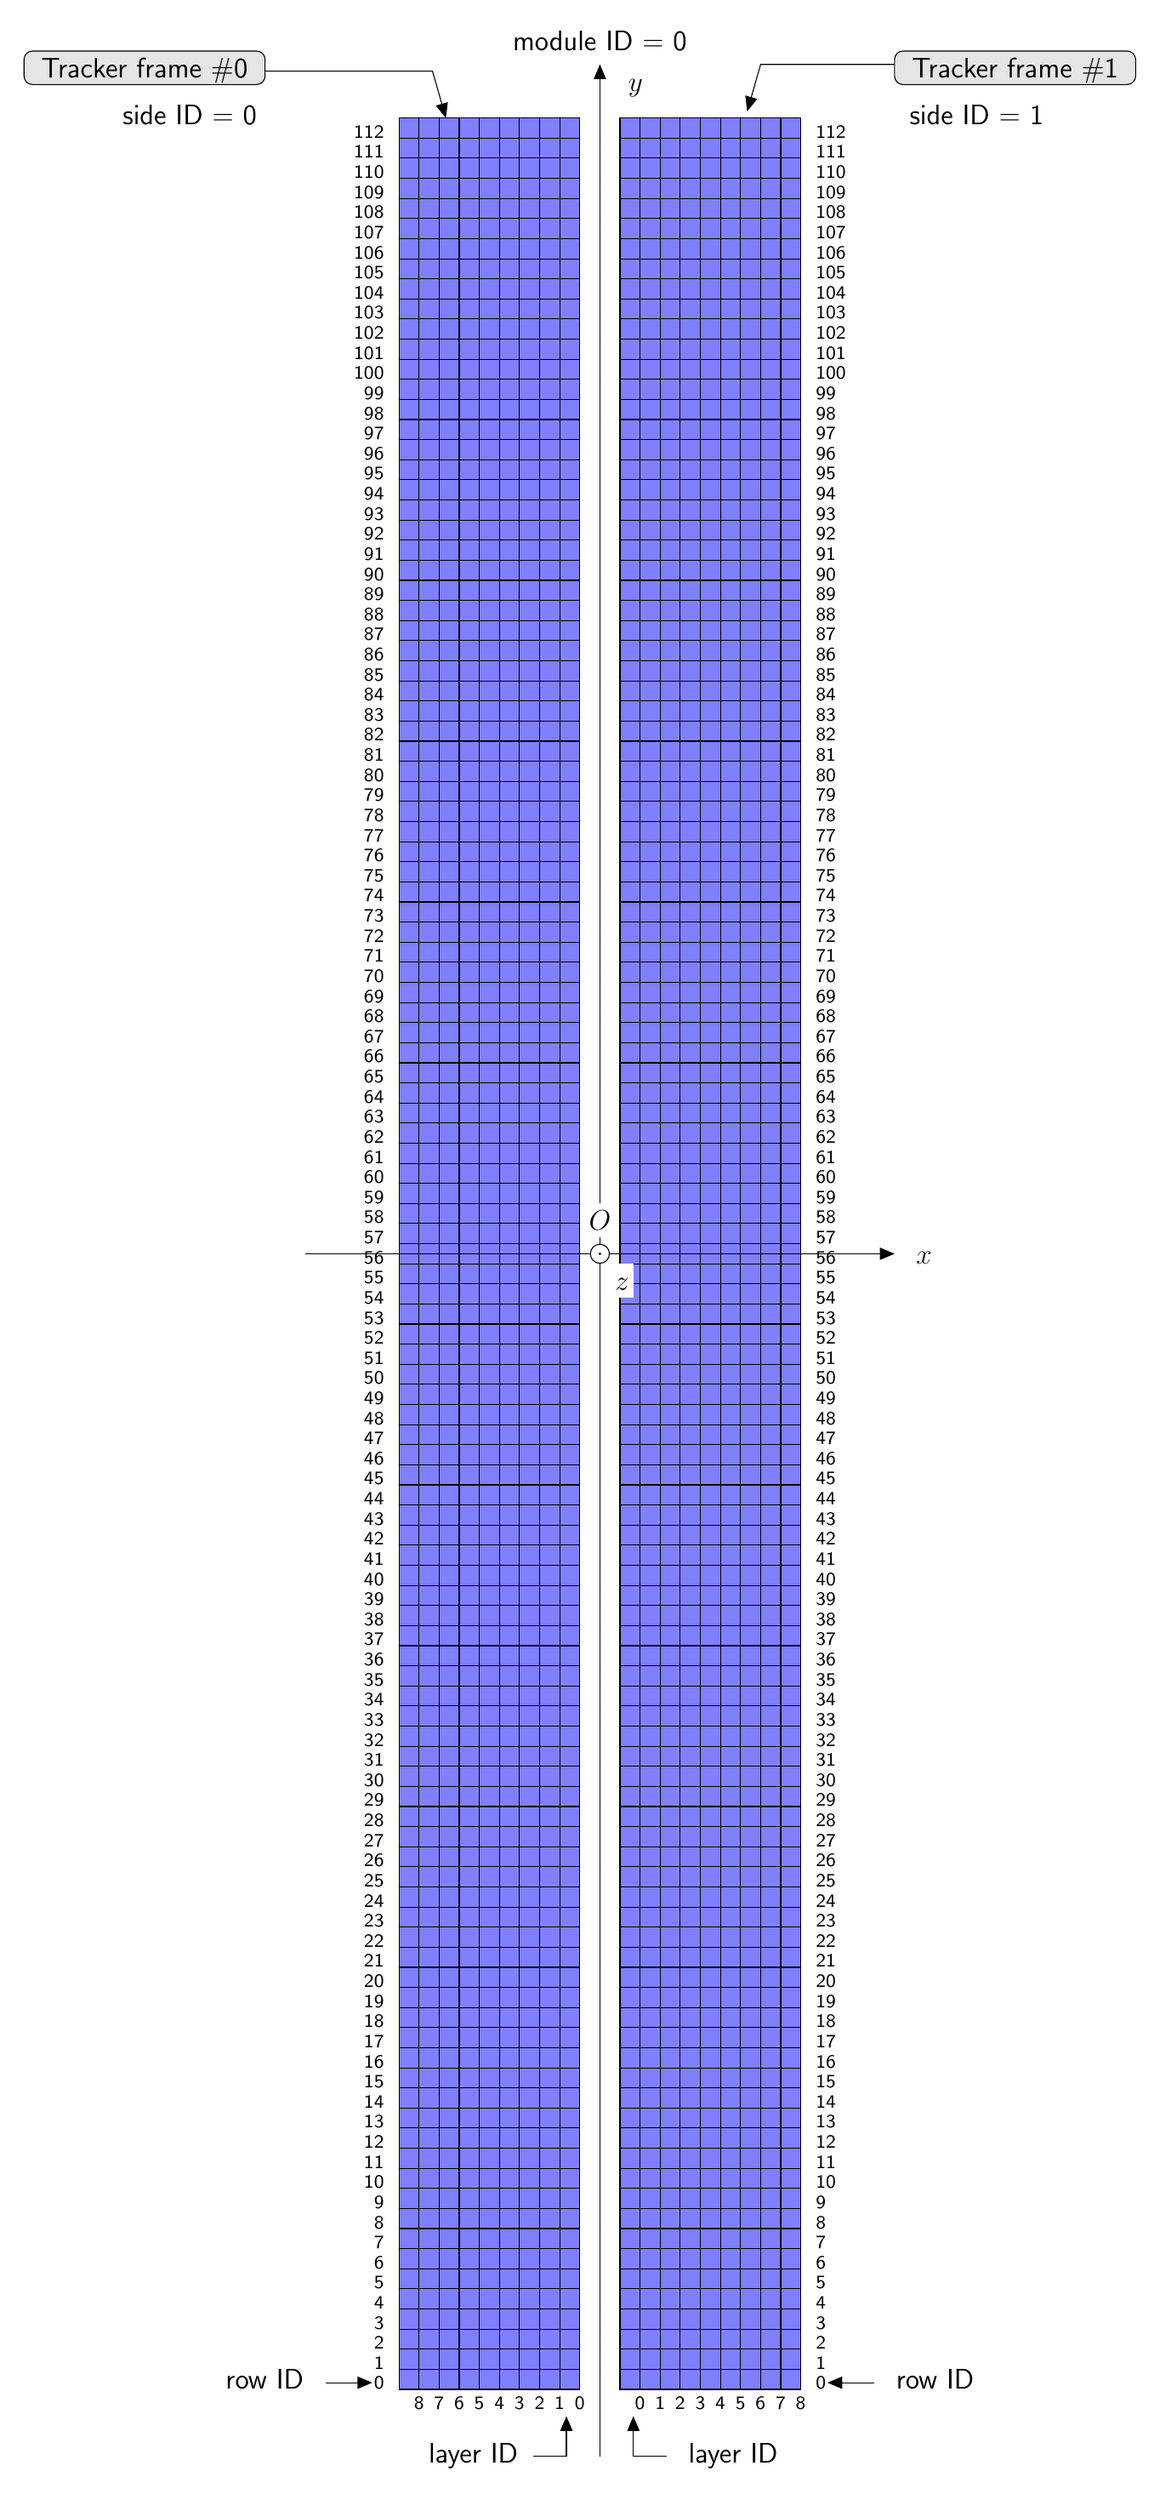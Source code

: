 \begin{tikzpicture}[y=-1cm]
\sf
\path[rounded corners=3.6bp,draw=black,fill=white!90!black] (11.5,0.1) rectangle (7.9,-0.4);
\path (9.7,0) node[text=black,anchor=base] {\large{}Tracker frame \#1};
\path[rounded corners=3.6bp,draw=black,fill=white!90!black] (-1.5,0.1) rectangle (-5.1,-0.4);
\path (-3.3,0) node[text=black,anchor=base] {\large{}Tracker frame \#0};
\draw[arrows=-triangle 45,black] (-1.5,-0.1) -- (1,-0.1) -- (1.2,0.6);
\draw[arrows=-triangle 45,black] (7.9,-0.2) -- (5.9,-0.2) -- (5.7,0.5);
\path[draw=black,fill=blue!50] (0.5,31.5) rectangle (0.8,31.2);
\path[draw=black,fill=blue!50] (0.8,31.5) rectangle (1.1,31.2);
\path[draw=black,fill=blue!50] (1.1,31.5) rectangle (1.4,31.2);
\path[draw=black,fill=blue!50] (1.4,31.5) rectangle (1.7,31.2);
\path[draw=black,fill=blue!50] (1.7,31.5) rectangle (2,31.2);
\path[draw=black,fill=blue!50] (2,31.5) rectangle (2.3,31.2);
\path[draw=black,fill=blue!50] (2.3,31.5) rectangle (2.6,31.2);
\path[draw=black,fill=blue!50] (2.6,31.5) rectangle (2.9,31.2);
\path[draw=black,fill=blue!50] (2.9,31.5) rectangle (3.2,31.2);
\path[draw=black,fill=blue!50] (0.5,31.2) rectangle (0.8,30.9);
\path[draw=black,fill=blue!50] (0.8,31.2) rectangle (1.1,30.9);
\path[draw=black,fill=blue!50] (1.1,31.2) rectangle (1.4,30.9);
\path[draw=black,fill=blue!50] (1.4,31.2) rectangle (1.7,30.9);
\path[draw=black,fill=blue!50] (1.7,31.2) rectangle (2,30.9);
\path[draw=black,fill=blue!50] (2,31.2) rectangle (2.3,30.9);
\path[draw=black,fill=blue!50] (2.3,31.2) rectangle (2.6,30.9);
\path[draw=black,fill=blue!50] (2.6,31.2) rectangle (2.9,30.9);
\path[draw=black,fill=blue!50] (2.9,31.2) rectangle (3.2,30.9);
\path[draw=black,fill=blue!50] (0.5,30.9) rectangle (0.8,30.6);
\path[draw=black,fill=blue!50] (0.8,30.9) rectangle (1.1,30.6);
\path[draw=black,fill=blue!50] (1.1,30.9) rectangle (1.4,30.6);
\path[draw=black,fill=blue!50] (1.4,30.9) rectangle (1.7,30.6);
\path[draw=black,fill=blue!50] (1.7,30.9) rectangle (2,30.6);
\path[draw=black,fill=blue!50] (2,30.9) rectangle (2.3,30.6);
\path[draw=black,fill=blue!50] (2.3,30.9) rectangle (2.6,30.6);
\path[draw=black,fill=blue!50] (2.6,30.9) rectangle (2.9,30.6);
\path[draw=black,fill=blue!50] (2.9,30.9) rectangle (3.2,30.6);
\path[draw=black,fill=blue!50] (0.5,30.6) rectangle (0.8,30.3);
\path[draw=black,fill=blue!50] (0.8,30.6) rectangle (1.1,30.3);
\path[draw=black,fill=blue!50] (1.1,30.6) rectangle (1.4,30.3);
\path[draw=black,fill=blue!50] (1.4,30.6) rectangle (1.7,30.3);
\path[draw=black,fill=blue!50] (1.7,30.6) rectangle (2,30.3);
\path[draw=black,fill=blue!50] (2,30.6) rectangle (2.3,30.3);
\path[draw=black,fill=blue!50] (2.3,30.6) rectangle (2.6,30.3);
\path[draw=black,fill=blue!50] (2.6,30.6) rectangle (2.9,30.3);
\path[draw=black,fill=blue!50] (2.9,30.6) rectangle (3.2,30.3);
\path[draw=black,fill=blue!50] (0.5,30.3) rectangle (0.8,30);
\path[draw=black,fill=blue!50] (0.8,30.3) rectangle (1.1,30);
\path[draw=black,fill=blue!50] (1.1,30.3) rectangle (1.4,30);
\path[draw=black,fill=blue!50] (1.4,30.3) rectangle (1.7,30);
\path[draw=black,fill=blue!50] (1.7,30.3) rectangle (2,30);
\path[draw=black,fill=blue!50] (2,30.3) rectangle (2.3,30);
\path[draw=black,fill=blue!50] (2.3,30.3) rectangle (2.6,30);
\path[draw=black,fill=blue!50] (2.6,30.3) rectangle (2.9,30);
\path[draw=black,fill=blue!50] (2.9,30.3) rectangle (3.2,30);
\path[draw=black,fill=blue!50] (0.5,30) rectangle (0.8,29.7);
\path[draw=black,fill=blue!50] (0.8,30) rectangle (1.1,29.7);
\path[draw=black,fill=blue!50] (1.1,30) rectangle (1.4,29.7);
\path[draw=black,fill=blue!50] (1.4,30) rectangle (1.7,29.7);
\path[draw=black,fill=blue!50] (1.7,30) rectangle (2,29.7);
\path[draw=black,fill=blue!50] (2,30) rectangle (2.3,29.7);
\path[draw=black,fill=blue!50] (2.3,30) rectangle (2.6,29.7);
\path[draw=black,fill=blue!50] (2.6,30) rectangle (2.9,29.7);
\path[draw=black,fill=blue!50] (2.9,30) rectangle (3.2,29.7);
\path[draw=black,fill=blue!50] (0.5,29.7) rectangle (0.8,29.4);
\path[draw=black,fill=blue!50] (0.8,29.7) rectangle (1.1,29.4);
\path[draw=black,fill=blue!50] (1.1,29.7) rectangle (1.4,29.4);
\path[draw=black,fill=blue!50] (1.4,29.7) rectangle (1.7,29.4);
\path[draw=black,fill=blue!50] (1.7,29.7) rectangle (2,29.4);
\path[draw=black,fill=blue!50] (2,29.7) rectangle (2.3,29.4);
\path[draw=black,fill=blue!50] (2.3,29.7) rectangle (2.6,29.4);
\path[draw=black,fill=blue!50] (2.6,29.7) rectangle (2.9,29.4);
\path[draw=black,fill=blue!50] (2.9,29.7) rectangle (3.2,29.4);
\path[draw=black,fill=blue!50] (0.5,29.4) rectangle (0.8,29.1);
\path[draw=black,fill=blue!50] (0.8,29.4) rectangle (1.1,29.1);
\path[draw=black,fill=blue!50] (1.1,29.4) rectangle (1.4,29.1);
\path[draw=black,fill=blue!50] (1.4,29.4) rectangle (1.7,29.1);
\path[draw=black,fill=blue!50] (1.7,29.4) rectangle (2,29.1);
\path[draw=black,fill=blue!50] (2,29.4) rectangle (2.3,29.1);
\path[draw=black,fill=blue!50] (2.3,29.4) rectangle (2.6,29.1);
\path[draw=black,fill=blue!50] (2.6,29.4) rectangle (2.9,29.1);
\path[draw=black,fill=blue!50] (2.9,29.4) rectangle (3.2,29.1);
\path[draw=black,fill=blue!50] (0.5,29.1) rectangle (0.8,28.8);
\path[draw=black,fill=blue!50] (0.8,29.1) rectangle (1.1,28.8);
\path[draw=black,fill=blue!50] (1.1,29.1) rectangle (1.4,28.8);
\path[draw=black,fill=blue!50] (1.4,29.1) rectangle (1.7,28.8);
\path[draw=black,fill=blue!50] (1.7,29.1) rectangle (2,28.8);
\path[draw=black,fill=blue!50] (2,29.1) rectangle (2.3,28.8);
\path[draw=black,fill=blue!50] (2.3,29.1) rectangle (2.6,28.8);
\path[draw=black,fill=blue!50] (2.6,29.1) rectangle (2.9,28.8);
\path[draw=black,fill=blue!50] (2.9,29.1) rectangle (3.2,28.8);
\path[draw=black,fill=blue!50] (0.5,28.8) rectangle (0.8,28.5);
\path[draw=black,fill=blue!50] (0.8,28.8) rectangle (1.1,28.5);
\path[draw=black,fill=blue!50] (1.1,28.8) rectangle (1.4,28.5);
\path[draw=black,fill=blue!50] (1.4,28.8) rectangle (1.7,28.5);
\path[draw=black,fill=blue!50] (1.7,28.8) rectangle (2,28.5);
\path[draw=black,fill=blue!50] (2,28.8) rectangle (2.3,28.5);
\path[draw=black,fill=blue!50] (2.3,28.8) rectangle (2.6,28.5);
\path[draw=black,fill=blue!50] (2.6,28.8) rectangle (2.9,28.5);
\path[draw=black,fill=blue!50] (2.9,28.8) rectangle (3.2,28.5);
\path[draw=black,fill=blue!50] (0.5,28.5) rectangle (0.8,28.2);
\path[draw=black,fill=blue!50] (0.8,28.5) rectangle (1.1,28.2);
\path[draw=black,fill=blue!50] (1.1,28.5) rectangle (1.4,28.2);
\path[draw=black,fill=blue!50] (1.4,28.5) rectangle (1.7,28.2);
\path[draw=black,fill=blue!50] (1.7,28.5) rectangle (2,28.2);
\path[draw=black,fill=blue!50] (2,28.5) rectangle (2.3,28.2);
\path[draw=black,fill=blue!50] (2.3,28.5) rectangle (2.6,28.2);
\path[draw=black,fill=blue!50] (2.6,28.5) rectangle (2.9,28.2);
\path[draw=black,fill=blue!50] (2.9,28.5) rectangle (3.2,28.2);
\path[draw=black,fill=blue!50] (0.5,28.2) rectangle (0.8,27.9);
\path[draw=black,fill=blue!50] (0.8,28.2) rectangle (1.1,27.9);
\path[draw=black,fill=blue!50] (1.1,28.2) rectangle (1.4,27.9);
\path[draw=black,fill=blue!50] (1.4,28.2) rectangle (1.7,27.9);
\path[draw=black,fill=blue!50] (1.7,28.2) rectangle (2,27.9);
\path[draw=black,fill=blue!50] (2,28.2) rectangle (2.3,27.9);
\path[draw=black,fill=blue!50] (2.3,28.2) rectangle (2.6,27.9);
\path[draw=black,fill=blue!50] (2.6,28.2) rectangle (2.9,27.9);
\path[draw=black,fill=blue!50] (2.9,28.2) rectangle (3.2,27.9);
\path[draw=black,fill=blue!50] (0.5,27.9) rectangle (0.8,27.6);
\path[draw=black,fill=blue!50] (0.8,27.9) rectangle (1.1,27.6);
\path[draw=black,fill=blue!50] (1.1,27.9) rectangle (1.4,27.6);
\path[draw=black,fill=blue!50] (1.4,27.9) rectangle (1.7,27.6);
\path[draw=black,fill=blue!50] (1.7,27.9) rectangle (2,27.6);
\path[draw=black,fill=blue!50] (2,27.9) rectangle (2.3,27.6);
\path[draw=black,fill=blue!50] (2.3,27.9) rectangle (2.6,27.6);
\path[draw=black,fill=blue!50] (2.6,27.9) rectangle (2.9,27.6);
\path[draw=black,fill=blue!50] (2.9,27.9) rectangle (3.2,27.6);
\path[draw=black,fill=blue!50] (0.5,27.6) rectangle (0.8,27.3);
\path[draw=black,fill=blue!50] (0.8,27.6) rectangle (1.1,27.3);
\path[draw=black,fill=blue!50] (1.1,27.6) rectangle (1.4,27.3);
\path[draw=black,fill=blue!50] (1.4,27.6) rectangle (1.7,27.3);
\path[draw=black,fill=blue!50] (1.7,27.6) rectangle (2,27.3);
\path[draw=black,fill=blue!50] (2,27.6) rectangle (2.3,27.3);
\path[draw=black,fill=blue!50] (2.3,27.6) rectangle (2.6,27.3);
\path[draw=black,fill=blue!50] (2.6,27.6) rectangle (2.9,27.3);
\path[draw=black,fill=blue!50] (2.9,27.6) rectangle (3.2,27.3);
\path[draw=black,fill=blue!50] (0.5,27.3) rectangle (0.8,27);
\path[draw=black,fill=blue!50] (0.8,27.3) rectangle (1.1,27);
\path[draw=black,fill=blue!50] (1.1,27.3) rectangle (1.4,27);
\path[draw=black,fill=blue!50] (1.4,27.3) rectangle (1.7,27);
\path[draw=black,fill=blue!50] (1.7,27.3) rectangle (2,27);
\path[draw=black,fill=blue!50] (2,27.3) rectangle (2.3,27);
\path[draw=black,fill=blue!50] (2.3,27.3) rectangle (2.6,27);
\path[draw=black,fill=blue!50] (2.6,27.3) rectangle (2.9,27);
\path[draw=black,fill=blue!50] (2.9,27.3) rectangle (3.2,27);
\path[draw=black,fill=blue!50] (0.5,27) rectangle (0.8,26.7);
\path[draw=black,fill=blue!50] (0.8,27) rectangle (1.1,26.7);
\path[draw=black,fill=blue!50] (1.1,27) rectangle (1.4,26.7);
\path[draw=black,fill=blue!50] (1.4,27) rectangle (1.7,26.7);
\path[draw=black,fill=blue!50] (1.7,27) rectangle (2,26.7);
\path[draw=black,fill=blue!50] (2,27) rectangle (2.3,26.7);
\path[draw=black,fill=blue!50] (2.3,27) rectangle (2.6,26.7);
\path[draw=black,fill=blue!50] (2.6,27) rectangle (2.9,26.7);
\path[draw=black,fill=blue!50] (2.9,27) rectangle (3.2,26.7);
\path[draw=black,fill=blue!50] (0.5,26.7) rectangle (0.8,26.4);
\path[draw=black,fill=blue!50] (0.8,26.7) rectangle (1.1,26.4);
\path[draw=black,fill=blue!50] (1.1,26.7) rectangle (1.4,26.4);
\path[draw=black,fill=blue!50] (1.4,26.7) rectangle (1.7,26.4);
\path[draw=black,fill=blue!50] (1.7,26.7) rectangle (2,26.4);
\path[draw=black,fill=blue!50] (2,26.7) rectangle (2.3,26.4);
\path[draw=black,fill=blue!50] (2.3,26.7) rectangle (2.6,26.4);
\path[draw=black,fill=blue!50] (2.6,26.7) rectangle (2.9,26.4);
\path[draw=black,fill=blue!50] (2.9,26.7) rectangle (3.2,26.4);
\path[draw=black,fill=blue!50] (0.5,26.4) rectangle (0.8,26.1);
\path[draw=black,fill=blue!50] (0.8,26.4) rectangle (1.1,26.1);
\path[draw=black,fill=blue!50] (1.1,26.4) rectangle (1.4,26.1);
\path[draw=black,fill=blue!50] (1.4,26.4) rectangle (1.7,26.1);
\path[draw=black,fill=blue!50] (1.7,26.4) rectangle (2,26.1);
\path[draw=black,fill=blue!50] (2,26.4) rectangle (2.3,26.1);
\path[draw=black,fill=blue!50] (2.3,26.4) rectangle (2.6,26.1);
\path[draw=black,fill=blue!50] (2.6,26.4) rectangle (2.9,26.1);
\path[draw=black,fill=blue!50] (2.9,26.4) rectangle (3.2,26.1);
\path[draw=black,fill=blue!50] (0.5,26.1) rectangle (0.8,25.8);
\path[draw=black,fill=blue!50] (0.8,26.1) rectangle (1.1,25.8);
\path[draw=black,fill=blue!50] (1.1,26.1) rectangle (1.4,25.8);
\path[draw=black,fill=blue!50] (1.4,26.1) rectangle (1.7,25.8);
\path[draw=black,fill=blue!50] (1.7,26.1) rectangle (2,25.8);
\path[draw=black,fill=blue!50] (2,26.1) rectangle (2.3,25.8);
\path[draw=black,fill=blue!50] (2.3,26.1) rectangle (2.6,25.8);
\path[draw=black,fill=blue!50] (2.6,26.1) rectangle (2.9,25.8);
\path[draw=black,fill=blue!50] (2.9,26.1) rectangle (3.2,25.8);
\path[draw=black,fill=blue!50] (0.5,25.8) rectangle (0.8,25.5);
\path[draw=black,fill=blue!50] (0.8,25.8) rectangle (1.1,25.5);
\path[draw=black,fill=blue!50] (1.1,25.8) rectangle (1.4,25.5);
\path[draw=black,fill=blue!50] (1.4,25.8) rectangle (1.7,25.5);
\path[draw=black,fill=blue!50] (1.7,25.8) rectangle (2,25.5);
\path[draw=black,fill=blue!50] (2,25.8) rectangle (2.3,25.5);
\path[draw=black,fill=blue!50] (2.3,25.8) rectangle (2.6,25.5);
\path[draw=black,fill=blue!50] (2.6,25.8) rectangle (2.9,25.5);
\path[draw=black,fill=blue!50] (2.9,25.8) rectangle (3.2,25.5);
\path[draw=black,fill=blue!50] (0.5,25.5) rectangle (0.8,25.2);
\path[draw=black,fill=blue!50] (0.8,25.5) rectangle (1.1,25.2);
\path[draw=black,fill=blue!50] (1.1,25.5) rectangle (1.4,25.2);
\path[draw=black,fill=blue!50] (1.4,25.5) rectangle (1.7,25.2);
\path[draw=black,fill=blue!50] (1.7,25.5) rectangle (2,25.2);
\path[draw=black,fill=blue!50] (2,25.5) rectangle (2.3,25.2);
\path[draw=black,fill=blue!50] (2.3,25.5) rectangle (2.6,25.2);
\path[draw=black,fill=blue!50] (2.6,25.5) rectangle (2.9,25.2);
\path[draw=black,fill=blue!50] (2.9,25.5) rectangle (3.2,25.2);
\path[draw=black,fill=blue!50] (0.5,25.2) rectangle (0.8,24.9);
\path[draw=black,fill=blue!50] (0.8,25.2) rectangle (1.1,24.9);
\path[draw=black,fill=blue!50] (1.1,25.2) rectangle (1.4,24.9);
\path[draw=black,fill=blue!50] (1.4,25.2) rectangle (1.7,24.9);
\path[draw=black,fill=blue!50] (1.7,25.2) rectangle (2,24.9);
\path[draw=black,fill=blue!50] (2,25.2) rectangle (2.3,24.9);
\path[draw=black,fill=blue!50] (2.3,25.2) rectangle (2.6,24.9);
\path[draw=black,fill=blue!50] (2.6,25.2) rectangle (2.9,24.9);
\path[draw=black,fill=blue!50] (2.9,25.2) rectangle (3.2,24.9);
\path[draw=black,fill=blue!50] (0.5,24.9) rectangle (0.8,24.6);
\path[draw=black,fill=blue!50] (0.8,24.9) rectangle (1.1,24.6);
\path[draw=black,fill=blue!50] (1.1,24.9) rectangle (1.4,24.6);
\path[draw=black,fill=blue!50] (1.4,24.9) rectangle (1.7,24.6);
\path[draw=black,fill=blue!50] (1.7,24.9) rectangle (2,24.6);
\path[draw=black,fill=blue!50] (2,24.9) rectangle (2.3,24.6);
\path[draw=black,fill=blue!50] (2.3,24.9) rectangle (2.6,24.6);
\path[draw=black,fill=blue!50] (2.6,24.9) rectangle (2.9,24.6);
\path[draw=black,fill=blue!50] (2.9,24.9) rectangle (3.2,24.6);
\path[draw=black,fill=blue!50] (0.5,24.6) rectangle (0.8,24.3);
\path[draw=black,fill=blue!50] (0.8,24.6) rectangle (1.1,24.3);
\path[draw=black,fill=blue!50] (1.1,24.6) rectangle (1.4,24.3);
\path[draw=black,fill=blue!50] (1.4,24.6) rectangle (1.7,24.3);
\path[draw=black,fill=blue!50] (1.7,24.6) rectangle (2,24.3);
\path[draw=black,fill=blue!50] (2,24.6) rectangle (2.3,24.3);
\path[draw=black,fill=blue!50] (2.3,24.6) rectangle (2.6,24.3);
\path[draw=black,fill=blue!50] (2.6,24.6) rectangle (2.9,24.3);
\path[draw=black,fill=blue!50] (2.9,24.6) rectangle (3.2,24.3);
\path[draw=black,fill=blue!50] (0.5,24.3) rectangle (0.8,24);
\path[draw=black,fill=blue!50] (0.8,24.3) rectangle (1.1,24);
\path[draw=black,fill=blue!50] (1.1,24.3) rectangle (1.4,24);
\path[draw=black,fill=blue!50] (1.4,24.3) rectangle (1.7,24);
\path[draw=black,fill=blue!50] (1.7,24.3) rectangle (2,24);
\path[draw=black,fill=blue!50] (2,24.3) rectangle (2.3,24);
\path[draw=black,fill=blue!50] (2.3,24.3) rectangle (2.6,24);
\path[draw=black,fill=blue!50] (2.6,24.3) rectangle (2.9,24);
\path[draw=black,fill=blue!50] (2.9,24.3) rectangle (3.2,24);
\path[draw=black,fill=blue!50] (0.5,24) rectangle (0.8,23.7);
\path[draw=black,fill=blue!50] (0.8,24) rectangle (1.1,23.7);
\path[draw=black,fill=blue!50] (1.1,24) rectangle (1.4,23.7);
\path[draw=black,fill=blue!50] (1.4,24) rectangle (1.7,23.7);
\path[draw=black,fill=blue!50] (1.7,24) rectangle (2,23.7);
\path[draw=black,fill=blue!50] (2,24) rectangle (2.3,23.7);
\path[draw=black,fill=blue!50] (2.3,24) rectangle (2.6,23.7);
\path[draw=black,fill=blue!50] (2.6,24) rectangle (2.9,23.7);
\path[draw=black,fill=blue!50] (2.9,24) rectangle (3.2,23.7);
\path[draw=black,fill=blue!50] (0.5,23.7) rectangle (0.8,23.4);
\path[draw=black,fill=blue!50] (0.8,23.7) rectangle (1.1,23.4);
\path[draw=black,fill=blue!50] (1.1,23.7) rectangle (1.4,23.4);
\path[draw=black,fill=blue!50] (1.4,23.7) rectangle (1.7,23.4);
\path[draw=black,fill=blue!50] (1.7,23.7) rectangle (2,23.4);
\path[draw=black,fill=blue!50] (2,23.7) rectangle (2.3,23.4);
\path[draw=black,fill=blue!50] (2.3,23.7) rectangle (2.6,23.4);
\path[draw=black,fill=blue!50] (2.6,23.7) rectangle (2.9,23.4);
\path[draw=black,fill=blue!50] (2.9,23.7) rectangle (3.2,23.4);
\path[draw=black,fill=blue!50] (0.5,23.4) rectangle (0.8,23.1);
\path[draw=black,fill=blue!50] (0.8,23.4) rectangle (1.1,23.1);
\path[draw=black,fill=blue!50] (1.1,23.4) rectangle (1.4,23.1);
\path[draw=black,fill=blue!50] (1.4,23.4) rectangle (1.7,23.1);
\path[draw=black,fill=blue!50] (1.7,23.4) rectangle (2,23.1);
\path[draw=black,fill=blue!50] (2,23.4) rectangle (2.3,23.1);
\path[draw=black,fill=blue!50] (2.3,23.4) rectangle (2.6,23.1);
\path[draw=black,fill=blue!50] (2.6,23.4) rectangle (2.9,23.1);
\path[draw=black,fill=blue!50] (2.9,23.4) rectangle (3.2,23.1);
\path[draw=black,fill=blue!50] (0.5,23.1) rectangle (0.8,22.8);
\path[draw=black,fill=blue!50] (0.8,23.1) rectangle (1.1,22.8);
\path[draw=black,fill=blue!50] (1.1,23.1) rectangle (1.4,22.8);
\path[draw=black,fill=blue!50] (1.4,23.1) rectangle (1.7,22.8);
\path[draw=black,fill=blue!50] (1.7,23.1) rectangle (2,22.8);
\path[draw=black,fill=blue!50] (2,23.1) rectangle (2.3,22.8);
\path[draw=black,fill=blue!50] (2.3,23.1) rectangle (2.6,22.8);
\path[draw=black,fill=blue!50] (2.6,23.1) rectangle (2.9,22.8);
\path[draw=black,fill=blue!50] (2.9,23.1) rectangle (3.2,22.8);
\path[draw=black,fill=blue!50] (0.5,22.8) rectangle (0.8,22.5);
\path[draw=black,fill=blue!50] (0.8,22.8) rectangle (1.1,22.5);
\path[draw=black,fill=blue!50] (1.1,22.8) rectangle (1.4,22.5);
\path[draw=black,fill=blue!50] (1.4,22.8) rectangle (1.7,22.5);
\path[draw=black,fill=blue!50] (1.7,22.8) rectangle (2,22.5);
\path[draw=black,fill=blue!50] (2,22.8) rectangle (2.3,22.5);
\path[draw=black,fill=blue!50] (2.3,22.8) rectangle (2.6,22.5);
\path[draw=black,fill=blue!50] (2.6,22.8) rectangle (2.9,22.5);
\path[draw=black,fill=blue!50] (2.9,22.8) rectangle (3.2,22.5);
\path[draw=black,fill=blue!50] (0.5,22.5) rectangle (0.8,22.2);
\path[draw=black,fill=blue!50] (0.8,22.5) rectangle (1.1,22.2);
\path[draw=black,fill=blue!50] (1.1,22.5) rectangle (1.4,22.2);
\path[draw=black,fill=blue!50] (1.4,22.5) rectangle (1.7,22.2);
\path[draw=black,fill=blue!50] (1.7,22.5) rectangle (2,22.2);
\path[draw=black,fill=blue!50] (2,22.5) rectangle (2.3,22.2);
\path[draw=black,fill=blue!50] (2.3,22.5) rectangle (2.6,22.2);
\path[draw=black,fill=blue!50] (2.6,22.5) rectangle (2.9,22.2);
\path[draw=black,fill=blue!50] (2.9,22.5) rectangle (3.2,22.2);
\path[draw=black,fill=blue!50] (0.5,22.2) rectangle (0.8,21.9);
\path[draw=black,fill=blue!50] (0.8,22.2) rectangle (1.1,21.9);
\path[draw=black,fill=blue!50] (1.1,22.2) rectangle (1.4,21.9);
\path[draw=black,fill=blue!50] (1.4,22.2) rectangle (1.7,21.9);
\path[draw=black,fill=blue!50] (1.7,22.2) rectangle (2,21.9);
\path[draw=black,fill=blue!50] (2,22.2) rectangle (2.3,21.9);
\path[draw=black,fill=blue!50] (2.3,22.2) rectangle (2.6,21.9);
\path[draw=black,fill=blue!50] (2.6,22.2) rectangle (2.9,21.9);
\path[draw=black,fill=blue!50] (2.9,22.2) rectangle (3.2,21.9);
\path[draw=black,fill=blue!50] (0.5,21.9) rectangle (0.8,21.6);
\path[draw=black,fill=blue!50] (0.8,21.9) rectangle (1.1,21.6);
\path[draw=black,fill=blue!50] (1.1,21.9) rectangle (1.4,21.6);
\path[draw=black,fill=blue!50] (1.4,21.9) rectangle (1.7,21.6);
\path[draw=black,fill=blue!50] (1.7,21.9) rectangle (2,21.6);
\path[draw=black,fill=blue!50] (2,21.9) rectangle (2.3,21.6);
\path[draw=black,fill=blue!50] (2.3,21.9) rectangle (2.6,21.6);
\path[draw=black,fill=blue!50] (2.6,21.9) rectangle (2.9,21.6);
\path[draw=black,fill=blue!50] (2.9,21.9) rectangle (3.2,21.6);
\path[draw=black,fill=blue!50] (0.5,21.6) rectangle (0.8,21.3);
\path[draw=black,fill=blue!50] (0.8,21.6) rectangle (1.1,21.3);
\path[draw=black,fill=blue!50] (1.1,21.6) rectangle (1.4,21.3);
\path[draw=black,fill=blue!50] (1.4,21.6) rectangle (1.7,21.3);
\path[draw=black,fill=blue!50] (1.7,21.6) rectangle (2,21.3);
\path[draw=black,fill=blue!50] (2,21.6) rectangle (2.3,21.3);
\path[draw=black,fill=blue!50] (2.3,21.6) rectangle (2.6,21.3);
\path[draw=black,fill=blue!50] (2.6,21.6) rectangle (2.9,21.3);
\path[draw=black,fill=blue!50] (2.9,21.6) rectangle (3.2,21.3);
\path[draw=black,fill=blue!50] (0.5,21.3) rectangle (0.8,21);
\path[draw=black,fill=blue!50] (0.8,21.3) rectangle (1.1,21);
\path[draw=black,fill=blue!50] (1.1,21.3) rectangle (1.4,21);
\path[draw=black,fill=blue!50] (1.4,21.3) rectangle (1.7,21);
\path[draw=black,fill=blue!50] (1.7,21.3) rectangle (2,21);
\path[draw=black,fill=blue!50] (2,21.3) rectangle (2.3,21);
\path[draw=black,fill=blue!50] (2.3,21.3) rectangle (2.6,21);
\path[draw=black,fill=blue!50] (2.6,21.3) rectangle (2.9,21);
\path[draw=black,fill=blue!50] (2.9,21.3) rectangle (3.2,21);
\path[draw=black,fill=blue!50] (0.5,21) rectangle (0.8,20.7);
\path[draw=black,fill=blue!50] (0.8,21) rectangle (1.1,20.7);
\path[draw=black,fill=blue!50] (1.1,21) rectangle (1.4,20.7);
\path[draw=black,fill=blue!50] (1.4,21) rectangle (1.7,20.7);
\path[draw=black,fill=blue!50] (1.7,21) rectangle (2,20.7);
\path[draw=black,fill=blue!50] (2,21) rectangle (2.3,20.7);
\path[draw=black,fill=blue!50] (2.3,21) rectangle (2.6,20.7);
\path[draw=black,fill=blue!50] (2.6,21) rectangle (2.9,20.7);
\path[draw=black,fill=blue!50] (2.9,21) rectangle (3.2,20.7);
\path[draw=black,fill=blue!50] (0.5,20.7) rectangle (0.8,20.4);
\path[draw=black,fill=blue!50] (0.8,20.7) rectangle (1.1,20.4);
\path[draw=black,fill=blue!50] (1.1,20.7) rectangle (1.4,20.4);
\path[draw=black,fill=blue!50] (1.4,20.7) rectangle (1.7,20.4);
\path[draw=black,fill=blue!50] (1.7,20.7) rectangle (2,20.4);
\path[draw=black,fill=blue!50] (2,20.7) rectangle (2.3,20.4);
\path[draw=black,fill=blue!50] (2.3,20.7) rectangle (2.6,20.4);
\path[draw=black,fill=blue!50] (2.6,20.7) rectangle (2.9,20.4);
\path[draw=black,fill=blue!50] (2.9,20.7) rectangle (3.2,20.4);
\path[draw=black,fill=blue!50] (0.5,20.4) rectangle (0.8,20.1);
\path[draw=black,fill=blue!50] (0.8,20.4) rectangle (1.1,20.1);
\path[draw=black,fill=blue!50] (1.1,20.4) rectangle (1.4,20.1);
\path[draw=black,fill=blue!50] (1.4,20.4) rectangle (1.7,20.1);
\path[draw=black,fill=blue!50] (1.7,20.4) rectangle (2,20.1);
\path[draw=black,fill=blue!50] (2,20.4) rectangle (2.3,20.1);
\path[draw=black,fill=blue!50] (2.3,20.4) rectangle (2.6,20.1);
\path[draw=black,fill=blue!50] (2.6,20.4) rectangle (2.9,20.1);
\path[draw=black,fill=blue!50] (2.9,20.4) rectangle (3.2,20.1);
\path[draw=black,fill=blue!50] (0.5,20.1) rectangle (0.8,19.8);
\path[draw=black,fill=blue!50] (0.8,20.1) rectangle (1.1,19.8);
\path[draw=black,fill=blue!50] (1.1,20.1) rectangle (1.4,19.8);
\path[draw=black,fill=blue!50] (1.4,20.1) rectangle (1.7,19.8);
\path[draw=black,fill=blue!50] (1.7,20.1) rectangle (2,19.8);
\path[draw=black,fill=blue!50] (2,20.1) rectangle (2.3,19.8);
\path[draw=black,fill=blue!50] (2.3,20.1) rectangle (2.6,19.8);
\path[draw=black,fill=blue!50] (2.6,20.1) rectangle (2.9,19.8);
\path[draw=black,fill=blue!50] (2.9,20.1) rectangle (3.2,19.8);
\path[draw=black,fill=blue!50] (0.5,19.8) rectangle (0.8,19.5);
\path[draw=black,fill=blue!50] (0.8,19.8) rectangle (1.1,19.5);
\path[draw=black,fill=blue!50] (1.1,19.8) rectangle (1.4,19.5);
\path[draw=black,fill=blue!50] (1.4,19.8) rectangle (1.7,19.5);
\path[draw=black,fill=blue!50] (1.7,19.8) rectangle (2,19.5);
\path[draw=black,fill=blue!50] (2,19.8) rectangle (2.3,19.5);
\path[draw=black,fill=blue!50] (2.3,19.8) rectangle (2.6,19.5);
\path[draw=black,fill=blue!50] (2.6,19.8) rectangle (2.9,19.5);
\path[draw=black,fill=blue!50] (2.9,19.8) rectangle (3.2,19.5);
\path[draw=black,fill=blue!50] (0.5,19.5) rectangle (0.8,19.2);
\path[draw=black,fill=blue!50] (0.8,19.5) rectangle (1.1,19.2);
\path[draw=black,fill=blue!50] (1.1,19.5) rectangle (1.4,19.2);
\path[draw=black,fill=blue!50] (1.4,19.5) rectangle (1.7,19.2);
\path[draw=black,fill=blue!50] (1.7,19.5) rectangle (2,19.2);
\path[draw=black,fill=blue!50] (2,19.5) rectangle (2.3,19.2);
\path[draw=black,fill=blue!50] (2.3,19.5) rectangle (2.6,19.2);
\path[draw=black,fill=blue!50] (2.6,19.5) rectangle (2.9,19.2);
\path[draw=black,fill=blue!50] (2.9,19.5) rectangle (3.2,19.2);
\path[draw=black,fill=blue!50] (0.5,19.2) rectangle (0.8,18.9);
\path[draw=black,fill=blue!50] (0.8,19.2) rectangle (1.1,18.9);
\path[draw=black,fill=blue!50] (1.1,19.2) rectangle (1.4,18.9);
\path[draw=black,fill=blue!50] (1.4,19.2) rectangle (1.7,18.9);
\path[draw=black,fill=blue!50] (1.7,19.2) rectangle (2,18.9);
\path[draw=black,fill=blue!50] (2,19.2) rectangle (2.3,18.9);
\path[draw=black,fill=blue!50] (2.3,19.2) rectangle (2.6,18.9);
\path[draw=black,fill=blue!50] (2.6,19.2) rectangle (2.9,18.9);
\path[draw=black,fill=blue!50] (2.9,19.2) rectangle (3.2,18.9);
\path[draw=black,fill=blue!50] (0.5,18.9) rectangle (0.8,18.6);
\path[draw=black,fill=blue!50] (0.8,18.9) rectangle (1.1,18.6);
\path[draw=black,fill=blue!50] (1.1,18.9) rectangle (1.4,18.6);
\path[draw=black,fill=blue!50] (1.4,18.9) rectangle (1.7,18.6);
\path[draw=black,fill=blue!50] (1.7,18.9) rectangle (2,18.6);
\path[draw=black,fill=blue!50] (2,18.9) rectangle (2.3,18.6);
\path[draw=black,fill=blue!50] (2.3,18.9) rectangle (2.6,18.6);
\path[draw=black,fill=blue!50] (2.6,18.9) rectangle (2.9,18.6);
\path[draw=black,fill=blue!50] (2.9,18.9) rectangle (3.2,18.6);
\path[draw=black,fill=blue!50] (0.5,18.6) rectangle (0.8,18.3);
\path[draw=black,fill=blue!50] (0.8,18.6) rectangle (1.1,18.3);
\path[draw=black,fill=blue!50] (1.1,18.6) rectangle (1.4,18.3);
\path[draw=black,fill=blue!50] (1.4,18.6) rectangle (1.7,18.3);
\path[draw=black,fill=blue!50] (1.7,18.6) rectangle (2,18.3);
\path[draw=black,fill=blue!50] (2,18.6) rectangle (2.3,18.3);
\path[draw=black,fill=blue!50] (2.3,18.6) rectangle (2.6,18.3);
\path[draw=black,fill=blue!50] (2.6,18.6) rectangle (2.9,18.3);
\path[draw=black,fill=blue!50] (2.9,18.6) rectangle (3.2,18.3);
\path[draw=black,fill=blue!50] (0.5,18.3) rectangle (0.8,18);
\path[draw=black,fill=blue!50] (0.8,18.3) rectangle (1.1,18);
\path[draw=black,fill=blue!50] (1.1,18.3) rectangle (1.4,18);
\path[draw=black,fill=blue!50] (1.4,18.3) rectangle (1.7,18);
\path[draw=black,fill=blue!50] (1.7,18.3) rectangle (2,18);
\path[draw=black,fill=blue!50] (2,18.3) rectangle (2.3,18);
\path[draw=black,fill=blue!50] (2.3,18.3) rectangle (2.6,18);
\path[draw=black,fill=blue!50] (2.6,18.3) rectangle (2.9,18);
\path[draw=black,fill=blue!50] (2.9,18.3) rectangle (3.2,18);
\path[draw=black,fill=blue!50] (0.5,18) rectangle (0.8,17.7);
\path[draw=black,fill=blue!50] (0.8,18) rectangle (1.1,17.7);
\path[draw=black,fill=blue!50] (1.1,18) rectangle (1.4,17.7);
\path[draw=black,fill=blue!50] (1.4,18) rectangle (1.7,17.7);
\path[draw=black,fill=blue!50] (1.7,18) rectangle (2,17.7);
\path[draw=black,fill=blue!50] (2,18) rectangle (2.3,17.7);
\path[draw=black,fill=blue!50] (2.3,18) rectangle (2.6,17.7);
\path[draw=black,fill=blue!50] (2.6,18) rectangle (2.9,17.7);
\path[draw=black,fill=blue!50] (2.9,18) rectangle (3.2,17.7);
\path[draw=black,fill=blue!50] (0.5,17.7) rectangle (0.8,17.4);
\path[draw=black,fill=blue!50] (0.8,17.7) rectangle (1.1,17.4);
\path[draw=black,fill=blue!50] (1.1,17.7) rectangle (1.4,17.4);
\path[draw=black,fill=blue!50] (1.4,17.7) rectangle (1.7,17.4);
\path[draw=black,fill=blue!50] (1.7,17.7) rectangle (2,17.4);
\path[draw=black,fill=blue!50] (2,17.7) rectangle (2.3,17.4);
\path[draw=black,fill=blue!50] (2.3,17.7) rectangle (2.6,17.4);
\path[draw=black,fill=blue!50] (2.6,17.7) rectangle (2.9,17.4);
\path[draw=black,fill=blue!50] (2.9,17.7) rectangle (3.2,17.4);
\path[draw=black,fill=blue!50] (0.5,17.4) rectangle (0.8,17.1);
\path[draw=black,fill=blue!50] (0.8,17.4) rectangle (1.1,17.1);
\path[draw=black,fill=blue!50] (1.1,17.4) rectangle (1.4,17.1);
\path[draw=black,fill=blue!50] (1.4,17.4) rectangle (1.7,17.1);
\path[draw=black,fill=blue!50] (1.7,17.4) rectangle (2,17.1);
\path[draw=black,fill=blue!50] (2,17.4) rectangle (2.3,17.1);
\path[draw=black,fill=blue!50] (2.3,17.4) rectangle (2.6,17.1);
\path[draw=black,fill=blue!50] (2.6,17.4) rectangle (2.9,17.1);
\path[draw=black,fill=blue!50] (2.9,17.4) rectangle (3.2,17.1);
\path[draw=black,fill=blue!50] (0.5,17.1) rectangle (0.8,16.8);
\path[draw=black,fill=blue!50] (0.8,17.1) rectangle (1.1,16.8);
\path[draw=black,fill=blue!50] (1.1,17.1) rectangle (1.4,16.8);
\path[draw=black,fill=blue!50] (1.4,17.1) rectangle (1.7,16.8);
\path[draw=black,fill=blue!50] (1.7,17.1) rectangle (2,16.8);
\path[draw=black,fill=blue!50] (2,17.1) rectangle (2.3,16.8);
\path[draw=black,fill=blue!50] (2.3,17.1) rectangle (2.6,16.8);
\path[draw=black,fill=blue!50] (2.6,17.1) rectangle (2.9,16.8);
\path[draw=black,fill=blue!50] (2.9,17.1) rectangle (3.2,16.8);
\path[draw=black,fill=blue!50] (0.5,16.8) rectangle (0.8,16.5);
\path[draw=black,fill=blue!50] (0.8,16.8) rectangle (1.1,16.5);
\path[draw=black,fill=blue!50] (1.1,16.8) rectangle (1.4,16.5);
\path[draw=black,fill=blue!50] (1.4,16.8) rectangle (1.7,16.5);
\path[draw=black,fill=blue!50] (1.7,16.8) rectangle (2,16.5);
\path[draw=black,fill=blue!50] (2,16.8) rectangle (2.3,16.5);
\path[draw=black,fill=blue!50] (2.3,16.8) rectangle (2.6,16.5);
\path[draw=black,fill=blue!50] (2.6,16.8) rectangle (2.9,16.5);
\path[draw=black,fill=blue!50] (2.9,16.8) rectangle (3.2,16.5);
\path[draw=black,fill=blue!50] (0.5,16.5) rectangle (0.8,16.2);
\path[draw=black,fill=blue!50] (0.8,16.5) rectangle (1.1,16.2);
\path[draw=black,fill=blue!50] (1.1,16.5) rectangle (1.4,16.2);
\path[draw=black,fill=blue!50] (1.4,16.5) rectangle (1.7,16.2);
\path[draw=black,fill=blue!50] (1.7,16.5) rectangle (2,16.2);
\path[draw=black,fill=blue!50] (2,16.5) rectangle (2.3,16.2);
\path[draw=black,fill=blue!50] (2.3,16.5) rectangle (2.6,16.2);
\path[draw=black,fill=blue!50] (2.6,16.5) rectangle (2.9,16.2);
\path[draw=black,fill=blue!50] (2.9,16.5) rectangle (3.2,16.2);
\path[draw=black,fill=blue!50] (0.5,16.2) rectangle (0.8,15.9);
\path[draw=black,fill=blue!50] (0.8,16.2) rectangle (1.1,15.9);
\path[draw=black,fill=blue!50] (1.1,16.2) rectangle (1.4,15.9);
\path[draw=black,fill=blue!50] (1.4,16.2) rectangle (1.7,15.9);
\path[draw=black,fill=blue!50] (1.7,16.2) rectangle (2,15.9);
\path[draw=black,fill=blue!50] (2,16.2) rectangle (2.3,15.9);
\path[draw=black,fill=blue!50] (2.3,16.2) rectangle (2.6,15.9);
\path[draw=black,fill=blue!50] (2.6,16.2) rectangle (2.9,15.9);
\path[draw=black,fill=blue!50] (2.9,16.2) rectangle (3.2,15.9);
\path[draw=black,fill=blue!50] (0.5,15.9) rectangle (0.8,15.6);
\path[draw=black,fill=blue!50] (0.8,15.9) rectangle (1.1,15.6);
\path[draw=black,fill=blue!50] (1.1,15.9) rectangle (1.4,15.6);
\path[draw=black,fill=blue!50] (1.4,15.9) rectangle (1.7,15.6);
\path[draw=black,fill=blue!50] (1.7,15.9) rectangle (2,15.6);
\path[draw=black,fill=blue!50] (2,15.9) rectangle (2.3,15.6);
\path[draw=black,fill=blue!50] (2.3,15.9) rectangle (2.6,15.6);
\path[draw=black,fill=blue!50] (2.6,15.9) rectangle (2.9,15.6);
\path[draw=black,fill=blue!50] (2.9,15.9) rectangle (3.2,15.6);
\path[draw=black,fill=blue!50] (0.5,15.6) rectangle (0.8,15.3);
\path[draw=black,fill=blue!50] (0.8,15.6) rectangle (1.1,15.3);
\path[draw=black,fill=blue!50] (1.1,15.6) rectangle (1.4,15.3);
\path[draw=black,fill=blue!50] (1.4,15.6) rectangle (1.7,15.3);
\path[draw=black,fill=blue!50] (1.7,15.6) rectangle (2,15.3);
\path[draw=black,fill=blue!50] (2,15.6) rectangle (2.3,15.3);
\path[draw=black,fill=blue!50] (2.3,15.6) rectangle (2.6,15.3);
\path[draw=black,fill=blue!50] (2.6,15.6) rectangle (2.9,15.3);
\path[draw=black,fill=blue!50] (2.9,15.6) rectangle (3.2,15.3);
\path[draw=black,fill=blue!50] (0.5,15.3) rectangle (0.8,15);
\path[draw=black,fill=blue!50] (0.8,15.3) rectangle (1.1,15);
\path[draw=black,fill=blue!50] (1.1,15.3) rectangle (1.4,15);
\path[draw=black,fill=blue!50] (1.4,15.3) rectangle (1.7,15);
\path[draw=black,fill=blue!50] (1.7,15.3) rectangle (2,15);
\path[draw=black,fill=blue!50] (2,15.3) rectangle (2.3,15);
\path[draw=black,fill=blue!50] (2.3,15.3) rectangle (2.6,15);
\path[draw=black,fill=blue!50] (2.6,15.3) rectangle (2.9,15);
\path[draw=black,fill=blue!50] (2.9,15.3) rectangle (3.2,15);
\path[draw=black,fill=blue!50] (0.5,15) rectangle (0.8,14.7);
\path[draw=black,fill=blue!50] (0.8,15) rectangle (1.1,14.7);
\path[draw=black,fill=blue!50] (1.1,15) rectangle (1.4,14.7);
\path[draw=black,fill=blue!50] (1.4,15) rectangle (1.7,14.7);
\path[draw=black,fill=blue!50] (1.7,15) rectangle (2,14.7);
\path[draw=black,fill=blue!50] (2,15) rectangle (2.3,14.7);
\path[draw=black,fill=blue!50] (2.3,15) rectangle (2.6,14.7);
\path[draw=black,fill=blue!50] (2.6,15) rectangle (2.9,14.7);
\path[draw=black,fill=blue!50] (2.9,15) rectangle (3.2,14.7);
\path[draw=black,fill=blue!50] (0.5,14.7) rectangle (0.8,14.4);
\path[draw=black,fill=blue!50] (0.8,14.7) rectangle (1.1,14.4);
\path[draw=black,fill=blue!50] (1.1,14.7) rectangle (1.4,14.4);
\path[draw=black,fill=blue!50] (1.4,14.7) rectangle (1.7,14.4);
\path[draw=black,fill=blue!50] (1.7,14.7) rectangle (2,14.4);
\path[draw=black,fill=blue!50] (2,14.7) rectangle (2.3,14.4);
\path[draw=black,fill=blue!50] (2.3,14.7) rectangle (2.6,14.4);
\path[draw=black,fill=blue!50] (2.6,14.7) rectangle (2.9,14.4);
\path[draw=black,fill=blue!50] (2.9,14.7) rectangle (3.2,14.4);
\path[draw=black,fill=blue!50] (0.5,14.4) rectangle (0.8,14.1);
\path[draw=black,fill=blue!50] (0.8,14.4) rectangle (1.1,14.1);
\path[draw=black,fill=blue!50] (1.1,14.4) rectangle (1.4,14.1);
\path[draw=black,fill=blue!50] (1.4,14.4) rectangle (1.7,14.1);
\path[draw=black,fill=blue!50] (1.7,14.4) rectangle (2,14.1);
\path[draw=black,fill=blue!50] (2,14.4) rectangle (2.3,14.1);
\path[draw=black,fill=blue!50] (2.3,14.4) rectangle (2.6,14.1);
\path[draw=black,fill=blue!50] (2.6,14.4) rectangle (2.9,14.1);
\path[draw=black,fill=blue!50] (2.9,14.4) rectangle (3.2,14.1);
\path[draw=black,fill=blue!50] (0.5,14.1) rectangle (0.8,13.8);
\path[draw=black,fill=blue!50] (0.8,14.1) rectangle (1.1,13.8);
\path[draw=black,fill=blue!50] (1.1,14.1) rectangle (1.4,13.8);
\path[draw=black,fill=blue!50] (1.4,14.1) rectangle (1.7,13.8);
\path[draw=black,fill=blue!50] (1.7,14.1) rectangle (2,13.8);
\path[draw=black,fill=blue!50] (2,14.1) rectangle (2.3,13.8);
\path[draw=black,fill=blue!50] (2.3,14.1) rectangle (2.6,13.8);
\path[draw=black,fill=blue!50] (2.6,14.1) rectangle (2.9,13.8);
\path[draw=black,fill=blue!50] (2.9,14.1) rectangle (3.2,13.8);
\path[draw=black,fill=blue!50] (0.5,13.8) rectangle (0.8,13.5);
\path[draw=black,fill=blue!50] (0.8,13.8) rectangle (1.1,13.5);
\path[draw=black,fill=blue!50] (1.1,13.8) rectangle (1.4,13.5);
\path[draw=black,fill=blue!50] (1.4,13.8) rectangle (1.7,13.5);
\path[draw=black,fill=blue!50] (1.7,13.8) rectangle (2,13.5);
\path[draw=black,fill=blue!50] (2,13.8) rectangle (2.3,13.5);
\path[draw=black,fill=blue!50] (2.3,13.8) rectangle (2.6,13.5);
\path[draw=black,fill=blue!50] (2.6,13.8) rectangle (2.9,13.5);
\path[draw=black,fill=blue!50] (2.9,13.8) rectangle (3.2,13.5);
\path[draw=black,fill=blue!50] (0.5,13.5) rectangle (0.8,13.2);
\path[draw=black,fill=blue!50] (0.8,13.5) rectangle (1.1,13.2);
\path[draw=black,fill=blue!50] (1.1,13.5) rectangle (1.4,13.2);
\path[draw=black,fill=blue!50] (1.4,13.5) rectangle (1.7,13.2);
\path[draw=black,fill=blue!50] (1.7,13.5) rectangle (2,13.2);
\path[draw=black,fill=blue!50] (2,13.5) rectangle (2.3,13.2);
\path[draw=black,fill=blue!50] (2.3,13.5) rectangle (2.6,13.2);
\path[draw=black,fill=blue!50] (2.6,13.5) rectangle (2.9,13.2);
\path[draw=black,fill=blue!50] (2.9,13.5) rectangle (3.2,13.2);
\path[draw=black,fill=blue!50] (0.5,13.2) rectangle (0.8,12.9);
\path[draw=black,fill=blue!50] (0.8,13.2) rectangle (1.1,12.9);
\path[draw=black,fill=blue!50] (1.1,13.2) rectangle (1.4,12.9);
\path[draw=black,fill=blue!50] (1.4,13.2) rectangle (1.7,12.9);
\path[draw=black,fill=blue!50] (1.7,13.2) rectangle (2,12.9);
\path[draw=black,fill=blue!50] (2,13.2) rectangle (2.3,12.9);
\path[draw=black,fill=blue!50] (2.3,13.2) rectangle (2.6,12.9);
\path[draw=black,fill=blue!50] (2.6,13.2) rectangle (2.9,12.9);
\path[draw=black,fill=blue!50] (2.9,13.2) rectangle (3.2,12.9);
\path[draw=black,fill=blue!50] (0.5,12.9) rectangle (0.8,12.6);
\path[draw=black,fill=blue!50] (0.8,12.9) rectangle (1.1,12.6);
\path[draw=black,fill=blue!50] (1.1,12.9) rectangle (1.4,12.6);
\path[draw=black,fill=blue!50] (1.4,12.9) rectangle (1.7,12.6);
\path[draw=black,fill=blue!50] (1.7,12.9) rectangle (2,12.6);
\path[draw=black,fill=blue!50] (2,12.9) rectangle (2.3,12.6);
\path[draw=black,fill=blue!50] (2.3,12.9) rectangle (2.6,12.6);
\path[draw=black,fill=blue!50] (2.6,12.9) rectangle (2.9,12.6);
\path[draw=black,fill=blue!50] (2.9,12.9) rectangle (3.2,12.6);
\path[draw=black,fill=blue!50] (0.5,12.6) rectangle (0.8,12.3);
\path[draw=black,fill=blue!50] (0.8,12.6) rectangle (1.1,12.3);
\path[draw=black,fill=blue!50] (1.1,12.6) rectangle (1.4,12.3);
\path[draw=black,fill=blue!50] (1.4,12.6) rectangle (1.7,12.3);
\path[draw=black,fill=blue!50] (1.7,12.6) rectangle (2,12.3);
\path[draw=black,fill=blue!50] (2,12.6) rectangle (2.3,12.3);
\path[draw=black,fill=blue!50] (2.3,12.6) rectangle (2.6,12.3);
\path[draw=black,fill=blue!50] (2.6,12.6) rectangle (2.9,12.3);
\path[draw=black,fill=blue!50] (2.9,12.6) rectangle (3.2,12.3);
\path[draw=black,fill=blue!50] (0.5,12.3) rectangle (0.8,12);
\path[draw=black,fill=blue!50] (0.8,12.3) rectangle (1.1,12);
\path[draw=black,fill=blue!50] (1.1,12.3) rectangle (1.4,12);
\path[draw=black,fill=blue!50] (1.4,12.3) rectangle (1.7,12);
\path[draw=black,fill=blue!50] (1.7,12.3) rectangle (2,12);
\path[draw=black,fill=blue!50] (2,12.3) rectangle (2.3,12);
\path[draw=black,fill=blue!50] (2.3,12.3) rectangle (2.6,12);
\path[draw=black,fill=blue!50] (2.6,12.3) rectangle (2.9,12);
\path[draw=black,fill=blue!50] (2.9,12.3) rectangle (3.2,12);
\path[draw=black,fill=blue!50] (0.5,12) rectangle (0.8,11.7);
\path[draw=black,fill=blue!50] (0.8,12) rectangle (1.1,11.7);
\path[draw=black,fill=blue!50] (1.1,12) rectangle (1.4,11.7);
\path[draw=black,fill=blue!50] (1.4,12) rectangle (1.7,11.7);
\path[draw=black,fill=blue!50] (1.7,12) rectangle (2,11.7);
\path[draw=black,fill=blue!50] (2,12) rectangle (2.3,11.7);
\path[draw=black,fill=blue!50] (2.3,12) rectangle (2.6,11.7);
\path[draw=black,fill=blue!50] (2.6,12) rectangle (2.9,11.7);
\path[draw=black,fill=blue!50] (2.9,12) rectangle (3.2,11.7);
\path[draw=black,fill=blue!50] (0.5,11.7) rectangle (0.8,11.4);
\path[draw=black,fill=blue!50] (0.8,11.7) rectangle (1.1,11.4);
\path[draw=black,fill=blue!50] (1.1,11.7) rectangle (1.4,11.4);
\path[draw=black,fill=blue!50] (1.4,11.7) rectangle (1.7,11.4);
\path[draw=black,fill=blue!50] (1.7,11.7) rectangle (2,11.4);
\path[draw=black,fill=blue!50] (2,11.7) rectangle (2.3,11.4);
\path[draw=black,fill=blue!50] (2.3,11.7) rectangle (2.6,11.4);
\path[draw=black,fill=blue!50] (2.6,11.7) rectangle (2.9,11.4);
\path[draw=black,fill=blue!50] (2.9,11.7) rectangle (3.2,11.4);
\path[draw=black,fill=blue!50] (0.5,11.4) rectangle (0.8,11.1);
\path[draw=black,fill=blue!50] (0.8,11.4) rectangle (1.1,11.1);
\path[draw=black,fill=blue!50] (1.1,11.4) rectangle (1.4,11.1);
\path[draw=black,fill=blue!50] (1.4,11.4) rectangle (1.7,11.1);
\path[draw=black,fill=blue!50] (1.7,11.4) rectangle (2,11.1);
\path[draw=black,fill=blue!50] (2,11.4) rectangle (2.3,11.1);
\path[draw=black,fill=blue!50] (2.3,11.4) rectangle (2.6,11.1);
\path[draw=black,fill=blue!50] (2.6,11.4) rectangle (2.9,11.1);
\path[draw=black,fill=blue!50] (2.9,11.4) rectangle (3.2,11.1);
\path[draw=black,fill=blue!50] (0.5,11.1) rectangle (0.8,10.8);
\path[draw=black,fill=blue!50] (0.8,11.1) rectangle (1.1,10.8);
\path[draw=black,fill=blue!50] (1.1,11.1) rectangle (1.4,10.8);
\path[draw=black,fill=blue!50] (1.4,11.1) rectangle (1.7,10.8);
\path[draw=black,fill=blue!50] (1.7,11.1) rectangle (2,10.8);
\path[draw=black,fill=blue!50] (2,11.1) rectangle (2.3,10.8);
\path[draw=black,fill=blue!50] (2.3,11.1) rectangle (2.6,10.8);
\path[draw=black,fill=blue!50] (2.6,11.1) rectangle (2.9,10.8);
\path[draw=black,fill=blue!50] (2.9,11.1) rectangle (3.2,10.8);
\path[draw=black,fill=blue!50] (0.5,10.8) rectangle (0.8,10.5);
\path[draw=black,fill=blue!50] (0.8,10.8) rectangle (1.1,10.5);
\path[draw=black,fill=blue!50] (1.1,10.8) rectangle (1.4,10.5);
\path[draw=black,fill=blue!50] (1.4,10.8) rectangle (1.7,10.5);
\path[draw=black,fill=blue!50] (1.7,10.8) rectangle (2,10.5);
\path[draw=black,fill=blue!50] (2,10.8) rectangle (2.3,10.5);
\path[draw=black,fill=blue!50] (2.3,10.8) rectangle (2.6,10.5);
\path[draw=black,fill=blue!50] (2.6,10.8) rectangle (2.9,10.5);
\path[draw=black,fill=blue!50] (2.9,10.8) rectangle (3.2,10.5);
\path[draw=black,fill=blue!50] (0.5,10.5) rectangle (0.8,10.2);
\path[draw=black,fill=blue!50] (0.8,10.5) rectangle (1.1,10.2);
\path[draw=black,fill=blue!50] (1.1,10.5) rectangle (1.4,10.2);
\path[draw=black,fill=blue!50] (1.4,10.5) rectangle (1.7,10.2);
\path[draw=black,fill=blue!50] (1.7,10.5) rectangle (2,10.2);
\path[draw=black,fill=blue!50] (2,10.5) rectangle (2.3,10.2);
\path[draw=black,fill=blue!50] (2.3,10.5) rectangle (2.6,10.2);
\path[draw=black,fill=blue!50] (2.6,10.5) rectangle (2.9,10.2);
\path[draw=black,fill=blue!50] (2.9,10.5) rectangle (3.2,10.2);
\path[draw=black,fill=blue!50] (0.5,10.2) rectangle (0.8,9.9);
\path[draw=black,fill=blue!50] (0.8,10.2) rectangle (1.1,9.9);
\path[draw=black,fill=blue!50] (1.1,10.2) rectangle (1.4,9.9);
\path[draw=black,fill=blue!50] (1.4,10.2) rectangle (1.7,9.9);
\path[draw=black,fill=blue!50] (1.7,10.2) rectangle (2,9.9);
\path[draw=black,fill=blue!50] (2,10.2) rectangle (2.3,9.9);
\path[draw=black,fill=blue!50] (2.3,10.2) rectangle (2.6,9.9);
\path[draw=black,fill=blue!50] (2.6,10.2) rectangle (2.9,9.9);
\path[draw=black,fill=blue!50] (2.9,10.2) rectangle (3.2,9.9);
\path[draw=black,fill=blue!50] (0.5,9.9) rectangle (0.8,9.6);
\path[draw=black,fill=blue!50] (0.8,9.9) rectangle (1.1,9.6);
\path[draw=black,fill=blue!50] (1.1,9.9) rectangle (1.4,9.6);
\path[draw=black,fill=blue!50] (1.4,9.9) rectangle (1.7,9.6);
\path[draw=black,fill=blue!50] (1.7,9.9) rectangle (2,9.6);
\path[draw=black,fill=blue!50] (2,9.9) rectangle (2.3,9.6);
\path[draw=black,fill=blue!50] (2.3,9.9) rectangle (2.6,9.6);
\path[draw=black,fill=blue!50] (2.6,9.9) rectangle (2.9,9.6);
\path[draw=black,fill=blue!50] (2.9,9.9) rectangle (3.2,9.6);
\path[draw=black,fill=blue!50] (0.5,9.6) rectangle (0.8,9.3);
\path[draw=black,fill=blue!50] (0.8,9.6) rectangle (1.1,9.3);
\path[draw=black,fill=blue!50] (1.1,9.6) rectangle (1.4,9.3);
\path[draw=black,fill=blue!50] (1.4,9.6) rectangle (1.7,9.3);
\path[draw=black,fill=blue!50] (1.7,9.6) rectangle (2,9.3);
\path[draw=black,fill=blue!50] (2,9.6) rectangle (2.3,9.3);
\path[draw=black,fill=blue!50] (2.3,9.6) rectangle (2.6,9.3);
\path[draw=black,fill=blue!50] (2.6,9.6) rectangle (2.9,9.3);
\path[draw=black,fill=blue!50] (2.9,9.6) rectangle (3.2,9.3);
\path[draw=black,fill=blue!50] (0.5,9.3) rectangle (0.8,9);
\path[draw=black,fill=blue!50] (0.8,9.3) rectangle (1.1,9);
\path[draw=black,fill=blue!50] (1.1,9.3) rectangle (1.4,9);
\path[draw=black,fill=blue!50] (1.4,9.3) rectangle (1.7,9);
\path[draw=black,fill=blue!50] (1.7,9.3) rectangle (2,9);
\path[draw=black,fill=blue!50] (2,9.3) rectangle (2.3,9);
\path[draw=black,fill=blue!50] (2.3,9.3) rectangle (2.6,9);
\path[draw=black,fill=blue!50] (2.6,9.3) rectangle (2.9,9);
\path[draw=black,fill=blue!50] (2.9,9.3) rectangle (3.2,9);
\path[draw=black,fill=blue!50] (0.5,9) rectangle (0.8,8.7);
\path[draw=black,fill=blue!50] (0.8,9) rectangle (1.1,8.7);
\path[draw=black,fill=blue!50] (1.1,9) rectangle (1.4,8.7);
\path[draw=black,fill=blue!50] (1.4,9) rectangle (1.7,8.7);
\path[draw=black,fill=blue!50] (1.7,9) rectangle (2,8.7);
\path[draw=black,fill=blue!50] (2,9) rectangle (2.3,8.7);
\path[draw=black,fill=blue!50] (2.3,9) rectangle (2.6,8.7);
\path[draw=black,fill=blue!50] (2.6,9) rectangle (2.9,8.7);
\path[draw=black,fill=blue!50] (2.9,9) rectangle (3.2,8.7);
\path[draw=black,fill=blue!50] (0.5,8.7) rectangle (0.8,8.4);
\path[draw=black,fill=blue!50] (0.8,8.7) rectangle (1.1,8.4);
\path[draw=black,fill=blue!50] (1.1,8.7) rectangle (1.4,8.4);
\path[draw=black,fill=blue!50] (1.4,8.7) rectangle (1.7,8.4);
\path[draw=black,fill=blue!50] (1.7,8.7) rectangle (2,8.4);
\path[draw=black,fill=blue!50] (2,8.7) rectangle (2.3,8.4);
\path[draw=black,fill=blue!50] (2.3,8.7) rectangle (2.6,8.4);
\path[draw=black,fill=blue!50] (2.6,8.7) rectangle (2.9,8.4);
\path[draw=black,fill=blue!50] (2.9,8.7) rectangle (3.2,8.4);
\path[draw=black,fill=blue!50] (0.5,8.4) rectangle (0.8,8.1);
\path[draw=black,fill=blue!50] (0.8,8.4) rectangle (1.1,8.1);
\path[draw=black,fill=blue!50] (1.1,8.4) rectangle (1.4,8.1);
\path[draw=black,fill=blue!50] (1.4,8.4) rectangle (1.7,8.1);
\path[draw=black,fill=blue!50] (1.7,8.4) rectangle (2,8.1);
\path[draw=black,fill=blue!50] (2,8.4) rectangle (2.3,8.1);
\path[draw=black,fill=blue!50] (2.3,8.4) rectangle (2.6,8.1);
\path[draw=black,fill=blue!50] (2.6,8.4) rectangle (2.9,8.1);
\path[draw=black,fill=blue!50] (2.9,8.4) rectangle (3.2,8.1);
\path[draw=black,fill=blue!50] (0.5,8.1) rectangle (0.8,7.8);
\path[draw=black,fill=blue!50] (0.8,8.1) rectangle (1.1,7.8);
\path[draw=black,fill=blue!50] (1.1,8.1) rectangle (1.4,7.8);
\path[draw=black,fill=blue!50] (1.4,8.1) rectangle (1.7,7.8);
\path[draw=black,fill=blue!50] (1.7,8.1) rectangle (2,7.8);
\path[draw=black,fill=blue!50] (2,8.1) rectangle (2.3,7.8);
\path[draw=black,fill=blue!50] (2.3,8.1) rectangle (2.6,7.8);
\path[draw=black,fill=blue!50] (2.6,8.1) rectangle (2.9,7.8);
\path[draw=black,fill=blue!50] (2.9,8.1) rectangle (3.2,7.8);
\path[draw=black,fill=blue!50] (0.5,7.8) rectangle (0.8,7.5);
\path[draw=black,fill=blue!50] (0.8,7.8) rectangle (1.1,7.5);
\path[draw=black,fill=blue!50] (1.1,7.8) rectangle (1.4,7.5);
\path[draw=black,fill=blue!50] (1.4,7.8) rectangle (1.7,7.5);
\path[draw=black,fill=blue!50] (1.7,7.8) rectangle (2,7.5);
\path[draw=black,fill=blue!50] (2,7.8) rectangle (2.3,7.5);
\path[draw=black,fill=blue!50] (2.3,7.8) rectangle (2.6,7.5);
\path[draw=black,fill=blue!50] (2.6,7.8) rectangle (2.9,7.5);
\path[draw=black,fill=blue!50] (2.9,7.8) rectangle (3.2,7.5);
\path[draw=black,fill=blue!50] (0.5,7.5) rectangle (0.8,7.2);
\path[draw=black,fill=blue!50] (0.8,7.5) rectangle (1.1,7.2);
\path[draw=black,fill=blue!50] (1.1,7.5) rectangle (1.4,7.2);
\path[draw=black,fill=blue!50] (1.4,7.5) rectangle (1.7,7.2);
\path[draw=black,fill=blue!50] (1.7,7.5) rectangle (2,7.2);
\path[draw=black,fill=blue!50] (2,7.5) rectangle (2.3,7.2);
\path[draw=black,fill=blue!50] (2.3,7.5) rectangle (2.6,7.2);
\path[draw=black,fill=blue!50] (2.6,7.5) rectangle (2.9,7.2);
\path[draw=black,fill=blue!50] (2.9,7.5) rectangle (3.2,7.2);
\path[draw=black,fill=blue!50] (0.5,7.2) rectangle (0.8,6.9);
\path[draw=black,fill=blue!50] (0.8,7.2) rectangle (1.1,6.9);
\path[draw=black,fill=blue!50] (1.1,7.2) rectangle (1.4,6.9);
\path[draw=black,fill=blue!50] (1.4,7.2) rectangle (1.7,6.9);
\path[draw=black,fill=blue!50] (1.7,7.2) rectangle (2,6.9);
\path[draw=black,fill=blue!50] (2,7.2) rectangle (2.3,6.9);
\path[draw=black,fill=blue!50] (2.3,7.2) rectangle (2.6,6.9);
\path[draw=black,fill=blue!50] (2.6,7.2) rectangle (2.9,6.9);
\path[draw=black,fill=blue!50] (2.9,7.2) rectangle (3.2,6.9);
\path[draw=black,fill=blue!50] (0.5,6.9) rectangle (0.8,6.6);
\path[draw=black,fill=blue!50] (0.8,6.9) rectangle (1.1,6.6);
\path[draw=black,fill=blue!50] (1.1,6.9) rectangle (1.4,6.6);
\path[draw=black,fill=blue!50] (1.4,6.9) rectangle (1.7,6.6);
\path[draw=black,fill=blue!50] (1.7,6.9) rectangle (2,6.6);
\path[draw=black,fill=blue!50] (2,6.9) rectangle (2.3,6.6);
\path[draw=black,fill=blue!50] (2.3,6.9) rectangle (2.6,6.6);
\path[draw=black,fill=blue!50] (2.6,6.9) rectangle (2.9,6.6);
\path[draw=black,fill=blue!50] (2.9,6.9) rectangle (3.2,6.6);
\path[draw=black,fill=blue!50] (0.5,6.6) rectangle (0.8,6.3);
\path[draw=black,fill=blue!50] (0.8,6.6) rectangle (1.1,6.3);
\path[draw=black,fill=blue!50] (1.1,6.6) rectangle (1.4,6.3);
\path[draw=black,fill=blue!50] (1.4,6.6) rectangle (1.7,6.3);
\path[draw=black,fill=blue!50] (1.7,6.6) rectangle (2,6.3);
\path[draw=black,fill=blue!50] (2,6.6) rectangle (2.3,6.3);
\path[draw=black,fill=blue!50] (2.3,6.6) rectangle (2.6,6.3);
\path[draw=black,fill=blue!50] (2.6,6.6) rectangle (2.9,6.3);
\path[draw=black,fill=blue!50] (2.9,6.6) rectangle (3.2,6.3);
\path[draw=black,fill=blue!50] (0.5,6.3) rectangle (0.8,6);
\path[draw=black,fill=blue!50] (0.8,6.3) rectangle (1.1,6);
\path[draw=black,fill=blue!50] (1.1,6.3) rectangle (1.4,6);
\path[draw=black,fill=blue!50] (1.4,6.3) rectangle (1.7,6);
\path[draw=black,fill=blue!50] (1.7,6.3) rectangle (2,6);
\path[draw=black,fill=blue!50] (2,6.3) rectangle (2.3,6);
\path[draw=black,fill=blue!50] (2.3,6.3) rectangle (2.6,6);
\path[draw=black,fill=blue!50] (2.6,6.3) rectangle (2.9,6);
\path[draw=black,fill=blue!50] (2.9,6.3) rectangle (3.2,6);
\path[draw=black,fill=blue!50] (0.5,6) rectangle (0.8,5.7);
\path[draw=black,fill=blue!50] (0.8,6) rectangle (1.1,5.7);
\path[draw=black,fill=blue!50] (1.1,6) rectangle (1.4,5.7);
\path[draw=black,fill=blue!50] (1.4,6) rectangle (1.7,5.7);
\path[draw=black,fill=blue!50] (1.7,6) rectangle (2,5.7);
\path[draw=black,fill=blue!50] (2,6) rectangle (2.3,5.7);
\path[draw=black,fill=blue!50] (2.3,6) rectangle (2.6,5.7);
\path[draw=black,fill=blue!50] (2.6,6) rectangle (2.9,5.7);
\path[draw=black,fill=blue!50] (2.9,6) rectangle (3.2,5.7);
\path[draw=black,fill=blue!50] (0.5,5.7) rectangle (0.8,5.4);
\path[draw=black,fill=blue!50] (0.8,5.7) rectangle (1.1,5.4);
\path[draw=black,fill=blue!50] (1.1,5.7) rectangle (1.4,5.4);
\path[draw=black,fill=blue!50] (1.4,5.7) rectangle (1.7,5.4);
\path[draw=black,fill=blue!50] (1.7,5.7) rectangle (2,5.4);
\path[draw=black,fill=blue!50] (2,5.7) rectangle (2.3,5.4);
\path[draw=black,fill=blue!50] (2.3,5.7) rectangle (2.6,5.4);
\path[draw=black,fill=blue!50] (2.6,5.7) rectangle (2.9,5.4);
\path[draw=black,fill=blue!50] (2.9,5.7) rectangle (3.2,5.4);
\path[draw=black,fill=blue!50] (0.5,5.4) rectangle (0.8,5.1);
\path[draw=black,fill=blue!50] (0.8,5.4) rectangle (1.1,5.1);
\path[draw=black,fill=blue!50] (1.1,5.4) rectangle (1.4,5.1);
\path[draw=black,fill=blue!50] (1.4,5.4) rectangle (1.7,5.1);
\path[draw=black,fill=blue!50] (1.7,5.4) rectangle (2,5.1);
\path[draw=black,fill=blue!50] (2,5.4) rectangle (2.3,5.1);
\path[draw=black,fill=blue!50] (2.3,5.4) rectangle (2.6,5.1);
\path[draw=black,fill=blue!50] (2.6,5.4) rectangle (2.9,5.1);
\path[draw=black,fill=blue!50] (2.9,5.4) rectangle (3.2,5.1);
\path[draw=black,fill=blue!50] (0.5,5.1) rectangle (0.8,4.8);
\path[draw=black,fill=blue!50] (0.8,5.1) rectangle (1.1,4.8);
\path[draw=black,fill=blue!50] (1.1,5.1) rectangle (1.4,4.8);
\path[draw=black,fill=blue!50] (1.4,5.1) rectangle (1.7,4.8);
\path[draw=black,fill=blue!50] (1.7,5.1) rectangle (2,4.8);
\path[draw=black,fill=blue!50] (2,5.1) rectangle (2.3,4.8);
\path[draw=black,fill=blue!50] (2.3,5.1) rectangle (2.6,4.8);
\path[draw=black,fill=blue!50] (2.6,5.1) rectangle (2.9,4.8);
\path[draw=black,fill=blue!50] (2.9,5.1) rectangle (3.2,4.8);
\path[draw=black,fill=blue!50] (0.5,4.8) rectangle (0.8,4.5);
\path[draw=black,fill=blue!50] (0.8,4.8) rectangle (1.1,4.5);
\path[draw=black,fill=blue!50] (1.1,4.8) rectangle (1.4,4.5);
\path[draw=black,fill=blue!50] (1.4,4.8) rectangle (1.7,4.5);
\path[draw=black,fill=blue!50] (1.7,4.8) rectangle (2,4.5);
\path[draw=black,fill=blue!50] (2,4.8) rectangle (2.3,4.5);
\path[draw=black,fill=blue!50] (2.3,4.8) rectangle (2.6,4.5);
\path[draw=black,fill=blue!50] (2.6,4.8) rectangle (2.9,4.5);
\path[draw=black,fill=blue!50] (2.9,4.8) rectangle (3.2,4.5);
\path[draw=black,fill=blue!50] (0.5,4.5) rectangle (0.8,4.2);
\path[draw=black,fill=blue!50] (0.8,4.5) rectangle (1.1,4.2);
\path[draw=black,fill=blue!50] (1.1,4.5) rectangle (1.4,4.2);
\path[draw=black,fill=blue!50] (1.4,4.5) rectangle (1.7,4.2);
\path[draw=black,fill=blue!50] (1.7,4.5) rectangle (2,4.2);
\path[draw=black,fill=blue!50] (2,4.5) rectangle (2.3,4.2);
\path[draw=black,fill=blue!50] (2.3,4.5) rectangle (2.6,4.2);
\path[draw=black,fill=blue!50] (2.6,4.5) rectangle (2.9,4.2);
\path[draw=black,fill=blue!50] (2.9,4.5) rectangle (3.2,4.2);
\path[draw=black,fill=blue!50] (0.5,4.2) rectangle (0.8,3.9);
\path[draw=black,fill=blue!50] (0.8,4.2) rectangle (1.1,3.9);
\path[draw=black,fill=blue!50] (1.1,4.2) rectangle (1.4,3.9);
\path[draw=black,fill=blue!50] (1.4,4.2) rectangle (1.7,3.9);
\path[draw=black,fill=blue!50] (1.7,4.2) rectangle (2,3.9);
\path[draw=black,fill=blue!50] (2,4.2) rectangle (2.3,3.9);
\path[draw=black,fill=blue!50] (2.3,4.2) rectangle (2.6,3.9);
\path[draw=black,fill=blue!50] (2.6,4.2) rectangle (2.9,3.9);
\path[draw=black,fill=blue!50] (2.9,4.2) rectangle (3.2,3.9);
\path[draw=black,fill=blue!50] (0.5,3.9) rectangle (0.8,3.6);
\path[draw=black,fill=blue!50] (0.8,3.9) rectangle (1.1,3.6);
\path[draw=black,fill=blue!50] (1.1,3.9) rectangle (1.4,3.6);
\path[draw=black,fill=blue!50] (1.4,3.9) rectangle (1.7,3.6);
\path[draw=black,fill=blue!50] (1.7,3.9) rectangle (2,3.6);
\path[draw=black,fill=blue!50] (2,3.9) rectangle (2.3,3.6);
\path[draw=black,fill=blue!50] (2.3,3.9) rectangle (2.6,3.6);
\path[draw=black,fill=blue!50] (2.6,3.9) rectangle (2.9,3.6);
\path[draw=black,fill=blue!50] (2.9,3.9) rectangle (3.2,3.6);
\path[draw=black,fill=blue!50] (0.5,3.6) rectangle (0.8,3.3);
\path[draw=black,fill=blue!50] (0.8,3.6) rectangle (1.1,3.3);
\path[draw=black,fill=blue!50] (1.1,3.6) rectangle (1.4,3.3);
\path[draw=black,fill=blue!50] (1.4,3.6) rectangle (1.7,3.3);
\path[draw=black,fill=blue!50] (1.7,3.6) rectangle (2,3.3);
\path[draw=black,fill=blue!50] (2,3.6) rectangle (2.3,3.3);
\path[draw=black,fill=blue!50] (2.3,3.6) rectangle (2.6,3.3);
\path[draw=black,fill=blue!50] (2.6,3.6) rectangle (2.9,3.3);
\path[draw=black,fill=blue!50] (2.9,3.6) rectangle (3.2,3.3);
\path[draw=black,fill=blue!50] (0.5,3.3) rectangle (0.8,3);
\path[draw=black,fill=blue!50] (0.8,3.3) rectangle (1.1,3);
\path[draw=black,fill=blue!50] (1.1,3.3) rectangle (1.4,3);
\path[draw=black,fill=blue!50] (1.4,3.3) rectangle (1.7,3);
\path[draw=black,fill=blue!50] (1.7,3.3) rectangle (2,3);
\path[draw=black,fill=blue!50] (2,3.3) rectangle (2.3,3);
\path[draw=black,fill=blue!50] (2.3,3.3) rectangle (2.6,3);
\path[draw=black,fill=blue!50] (2.6,3.3) rectangle (2.9,3);
\path[draw=black,fill=blue!50] (2.9,3.3) rectangle (3.2,3);
\path[draw=black,fill=blue!50] (0.5,3) rectangle (0.8,2.7);
\path[draw=black,fill=blue!50] (0.8,3) rectangle (1.1,2.7);
\path[draw=black,fill=blue!50] (1.1,3) rectangle (1.4,2.7);
\path[draw=black,fill=blue!50] (1.4,3) rectangle (1.7,2.7);
\path[draw=black,fill=blue!50] (1.7,3) rectangle (2,2.7);
\path[draw=black,fill=blue!50] (2,3) rectangle (2.3,2.7);
\path[draw=black,fill=blue!50] (2.3,3) rectangle (2.6,2.7);
\path[draw=black,fill=blue!50] (2.6,3) rectangle (2.9,2.7);
\path[draw=black,fill=blue!50] (2.9,3) rectangle (3.2,2.7);
\path[draw=black,fill=blue!50] (0.5,2.7) rectangle (0.8,2.4);
\path[draw=black,fill=blue!50] (0.8,2.7) rectangle (1.1,2.4);
\path[draw=black,fill=blue!50] (1.1,2.7) rectangle (1.4,2.4);
\path[draw=black,fill=blue!50] (1.4,2.7) rectangle (1.7,2.4);
\path[draw=black,fill=blue!50] (1.7,2.7) rectangle (2,2.4);
\path[draw=black,fill=blue!50] (2,2.7) rectangle (2.3,2.4);
\path[draw=black,fill=blue!50] (2.3,2.7) rectangle (2.6,2.4);
\path[draw=black,fill=blue!50] (2.6,2.7) rectangle (2.9,2.4);
\path[draw=black,fill=blue!50] (2.9,2.7) rectangle (3.2,2.4);
\path[draw=black,fill=blue!50] (0.5,2.4) rectangle (0.8,2.1);
\path[draw=black,fill=blue!50] (0.8,2.4) rectangle (1.1,2.1);
\path[draw=black,fill=blue!50] (1.1,2.4) rectangle (1.4,2.1);
\path[draw=black,fill=blue!50] (1.4,2.4) rectangle (1.7,2.1);
\path[draw=black,fill=blue!50] (1.7,2.4) rectangle (2,2.1);
\path[draw=black,fill=blue!50] (2,2.4) rectangle (2.3,2.1);
\path[draw=black,fill=blue!50] (2.3,2.4) rectangle (2.6,2.1);
\path[draw=black,fill=blue!50] (2.6,2.4) rectangle (2.9,2.1);
\path[draw=black,fill=blue!50] (2.9,2.4) rectangle (3.2,2.1);
\path[draw=black,fill=blue!50] (0.5,2.1) rectangle (0.8,1.8);
\path[draw=black,fill=blue!50] (0.8,2.1) rectangle (1.1,1.8);
\path[draw=black,fill=blue!50] (1.1,2.1) rectangle (1.4,1.8);
\path[draw=black,fill=blue!50] (1.4,2.1) rectangle (1.7,1.8);
\path[draw=black,fill=blue!50] (1.7,2.1) rectangle (2,1.8);
\path[draw=black,fill=blue!50] (2,2.1) rectangle (2.3,1.8);
\path[draw=black,fill=blue!50] (2.3,2.1) rectangle (2.6,1.8);
\path[draw=black,fill=blue!50] (2.6,2.1) rectangle (2.9,1.8);
\path[draw=black,fill=blue!50] (2.9,2.1) rectangle (3.2,1.8);
\path[draw=black,fill=blue!50] (0.5,1.8) rectangle (0.8,1.5);
\path[draw=black,fill=blue!50] (0.8,1.8) rectangle (1.1,1.5);
\path[draw=black,fill=blue!50] (1.1,1.8) rectangle (1.4,1.5);
\path[draw=black,fill=blue!50] (1.4,1.8) rectangle (1.7,1.5);
\path[draw=black,fill=blue!50] (1.7,1.8) rectangle (2,1.5);
\path[draw=black,fill=blue!50] (2,1.8) rectangle (2.3,1.5);
\path[draw=black,fill=blue!50] (2.3,1.8) rectangle (2.6,1.5);
\path[draw=black,fill=blue!50] (2.6,1.8) rectangle (2.9,1.5);
\path[draw=black,fill=blue!50] (2.9,1.8) rectangle (3.2,1.5);
\path[draw=black,fill=blue!50] (0.5,1.5) rectangle (0.8,1.2);
\path[draw=black,fill=blue!50] (0.8,1.5) rectangle (1.1,1.2);
\path[draw=black,fill=blue!50] (1.1,1.5) rectangle (1.4,1.2);
\path[draw=black,fill=blue!50] (1.4,1.5) rectangle (1.7,1.2);
\path[draw=black,fill=blue!50] (1.7,1.5) rectangle (2,1.2);
\path[draw=black,fill=blue!50] (2,1.5) rectangle (2.3,1.2);
\path[draw=black,fill=blue!50] (2.3,1.5) rectangle (2.6,1.2);
\path[draw=black,fill=blue!50] (2.6,1.5) rectangle (2.9,1.2);
\path[draw=black,fill=blue!50] (2.9,1.5) rectangle (3.2,1.2);
\path[draw=black,fill=blue!50] (0.5,1.2) rectangle (0.8,0.9);
\path[draw=black,fill=blue!50] (0.8,1.2) rectangle (1.1,0.9);
\path[draw=black,fill=blue!50] (1.1,1.2) rectangle (1.4,0.9);
\path[draw=black,fill=blue!50] (1.4,1.2) rectangle (1.7,0.9);
\path[draw=black,fill=blue!50] (1.7,1.2) rectangle (2,0.9);
\path[draw=black,fill=blue!50] (2,1.2) rectangle (2.3,0.9);
\path[draw=black,fill=blue!50] (2.3,1.2) rectangle (2.6,0.9);
\path[draw=black,fill=blue!50] (2.6,1.2) rectangle (2.9,0.9);
\path[draw=black,fill=blue!50] (2.9,1.2) rectangle (3.2,0.9);
\path[draw=black,fill=blue!50] (0.5,0.9) rectangle (0.8,0.6);
\path[draw=black,fill=blue!50] (0.8,0.9) rectangle (1.1,0.6);
\path[draw=black,fill=blue!50] (1.1,0.9) rectangle (1.4,0.6);
\path[draw=black,fill=blue!50] (1.4,0.9) rectangle (1.7,0.6);
\path[draw=black,fill=blue!50] (1.7,0.9) rectangle (2,0.6);
\path[draw=black,fill=blue!50] (2,0.9) rectangle (2.3,0.6);
\path[draw=black,fill=blue!50] (2.3,0.9) rectangle (2.6,0.6);
\path[draw=black,fill=blue!50] (2.6,0.9) rectangle (2.9,0.6);
\path[draw=black,fill=blue!50] (2.9,0.9) rectangle (3.2,0.6);
\path[draw=black,fill=blue!50] (0.5,34.5) rectangle (0.8,34.2);
\path[draw=black,fill=blue!50] (0.8,34.5) rectangle (1.1,34.2);
\path[draw=black,fill=blue!50] (1.1,34.5) rectangle (1.4,34.2);
\path[draw=black,fill=blue!50] (1.4,34.5) rectangle (1.7,34.2);
\path[draw=black,fill=blue!50] (1.7,34.5) rectangle (2,34.2);
\path[draw=black,fill=blue!50] (2,34.5) rectangle (2.3,34.2);
\path[draw=black,fill=blue!50] (2.3,34.5) rectangle (2.6,34.2);
\path[draw=black,fill=blue!50] (2.6,34.5) rectangle (2.9,34.2);
\path[draw=black,fill=blue!50] (2.9,34.5) rectangle (3.2,34.2);
\path[draw=black,fill=blue!50] (0.5,34.2) rectangle (0.8,33.9);
\path[draw=black,fill=blue!50] (0.8,34.2) rectangle (1.1,33.9);
\path[draw=black,fill=blue!50] (1.1,34.2) rectangle (1.4,33.9);
\path[draw=black,fill=blue!50] (1.4,34.2) rectangle (1.7,33.9);
\path[draw=black,fill=blue!50] (1.7,34.2) rectangle (2,33.9);
\path[draw=black,fill=blue!50] (2,34.2) rectangle (2.3,33.9);
\path[draw=black,fill=blue!50] (2.3,34.2) rectangle (2.6,33.9);
\path[draw=black,fill=blue!50] (2.6,34.2) rectangle (2.9,33.9);
\path[draw=black,fill=blue!50] (2.9,34.2) rectangle (3.2,33.9);
\path[draw=black,fill=blue!50] (0.5,33.9) rectangle (0.8,33.6);
\path[draw=black,fill=blue!50] (0.8,33.9) rectangle (1.1,33.6);
\path[draw=black,fill=blue!50] (1.1,33.9) rectangle (1.4,33.6);
\path[draw=black,fill=blue!50] (1.4,33.9) rectangle (1.7,33.6);
\path[draw=black,fill=blue!50] (1.7,33.9) rectangle (2,33.6);
\path[draw=black,fill=blue!50] (2,33.9) rectangle (2.3,33.6);
\path[draw=black,fill=blue!50] (2.3,33.9) rectangle (2.6,33.6);
\path[draw=black,fill=blue!50] (2.6,33.9) rectangle (2.9,33.6);
\path[draw=black,fill=blue!50] (2.9,33.9) rectangle (3.2,33.6);
\path[draw=black,fill=blue!50] (0.5,33.6) rectangle (0.8,33.3);
\path[draw=black,fill=blue!50] (0.8,33.6) rectangle (1.1,33.3);
\path[draw=black,fill=blue!50] (1.1,33.6) rectangle (1.4,33.3);
\path[draw=black,fill=blue!50] (1.4,33.6) rectangle (1.7,33.3);
\path[draw=black,fill=blue!50] (1.7,33.6) rectangle (2,33.3);
\path[draw=black,fill=blue!50] (2,33.6) rectangle (2.3,33.3);
\path[draw=black,fill=blue!50] (2.3,33.6) rectangle (2.6,33.3);
\path[draw=black,fill=blue!50] (2.6,33.6) rectangle (2.9,33.3);
\path[draw=black,fill=blue!50] (2.9,33.6) rectangle (3.2,33.3);
\path[draw=black,fill=blue!50] (0.5,33.3) rectangle (0.8,33);
\path[draw=black,fill=blue!50] (0.8,33.3) rectangle (1.1,33);
\path[draw=black,fill=blue!50] (1.1,33.3) rectangle (1.4,33);
\path[draw=black,fill=blue!50] (1.4,33.3) rectangle (1.7,33);
\path[draw=black,fill=blue!50] (1.7,33.3) rectangle (2,33);
\path[draw=black,fill=blue!50] (2,33.3) rectangle (2.3,33);
\path[draw=black,fill=blue!50] (2.3,33.3) rectangle (2.6,33);
\path[draw=black,fill=blue!50] (2.6,33.3) rectangle (2.9,33);
\path[draw=black,fill=blue!50] (2.9,33.3) rectangle (3.2,33);
\path[draw=black,fill=blue!50] (0.5,33) rectangle (0.8,32.7);
\path[draw=black,fill=blue!50] (0.8,33) rectangle (1.1,32.7);
\path[draw=black,fill=blue!50] (1.1,33) rectangle (1.4,32.7);
\path[draw=black,fill=blue!50] (1.4,33) rectangle (1.7,32.7);
\path[draw=black,fill=blue!50] (1.7,33) rectangle (2,32.7);
\path[draw=black,fill=blue!50] (2,33) rectangle (2.3,32.7);
\path[draw=black,fill=blue!50] (2.3,33) rectangle (2.6,32.7);
\path[draw=black,fill=blue!50] (2.6,33) rectangle (2.9,32.7);
\path[draw=black,fill=blue!50] (2.9,33) rectangle (3.2,32.7);
\path[draw=black,fill=blue!50] (0.5,32.7) rectangle (0.8,32.4);
\path[draw=black,fill=blue!50] (0.8,32.7) rectangle (1.1,32.4);
\path[draw=black,fill=blue!50] (1.1,32.7) rectangle (1.4,32.4);
\path[draw=black,fill=blue!50] (1.4,32.7) rectangle (1.7,32.4);
\path[draw=black,fill=blue!50] (1.7,32.7) rectangle (2,32.4);
\path[draw=black,fill=blue!50] (2,32.7) rectangle (2.3,32.4);
\path[draw=black,fill=blue!50] (2.3,32.7) rectangle (2.6,32.4);
\path[draw=black,fill=blue!50] (2.6,32.7) rectangle (2.9,32.4);
\path[draw=black,fill=blue!50] (2.9,32.7) rectangle (3.2,32.4);
\path[draw=black,fill=blue!50] (0.5,32.4) rectangle (0.8,32.1);
\path[draw=black,fill=blue!50] (0.8,32.4) rectangle (1.1,32.1);
\path[draw=black,fill=blue!50] (1.1,32.4) rectangle (1.4,32.1);
\path[draw=black,fill=blue!50] (1.4,32.4) rectangle (1.7,32.1);
\path[draw=black,fill=blue!50] (1.7,32.4) rectangle (2,32.1);
\path[draw=black,fill=blue!50] (2,32.4) rectangle (2.3,32.1);
\path[draw=black,fill=blue!50] (2.3,32.4) rectangle (2.6,32.1);
\path[draw=black,fill=blue!50] (2.6,32.4) rectangle (2.9,32.1);
\path[draw=black,fill=blue!50] (2.9,32.4) rectangle (3.2,32.1);
\path[draw=black,fill=blue!50] (0.5,32.1) rectangle (0.8,31.8);
\path[draw=black,fill=blue!50] (0.8,32.1) rectangle (1.1,31.8);
\path[draw=black,fill=blue!50] (1.1,32.1) rectangle (1.4,31.8);
\path[draw=black,fill=blue!50] (1.4,32.1) rectangle (1.7,31.8);
\path[draw=black,fill=blue!50] (1.7,32.1) rectangle (2,31.8);
\path[draw=black,fill=blue!50] (2,32.1) rectangle (2.3,31.8);
\path[draw=black,fill=blue!50] (2.3,32.1) rectangle (2.6,31.8);
\path[draw=black,fill=blue!50] (2.6,32.1) rectangle (2.9,31.8);
\path[draw=black,fill=blue!50] (2.9,32.1) rectangle (3.2,31.8);
\path[draw=black,fill=blue!50] (0.5,31.8) rectangle (0.8,31.5);
\path[draw=black,fill=blue!50] (0.8,31.8) rectangle (1.1,31.5);
\path[draw=black,fill=blue!50] (1.1,31.8) rectangle (1.4,31.5);
\path[draw=black,fill=blue!50] (1.4,31.8) rectangle (1.7,31.5);
\path[draw=black,fill=blue!50] (1.7,31.8) rectangle (2,31.5);
\path[draw=black,fill=blue!50] (2,31.8) rectangle (2.3,31.5);
\path[draw=black,fill=blue!50] (2.3,31.8) rectangle (2.6,31.5);
\path[draw=black,fill=blue!50] (2.6,31.8) rectangle (2.9,31.5);
\path[draw=black,fill=blue!50] (2.9,31.8) rectangle (3.2,31.5);
\path (3,34.8) node[text=black,anchor=base west] {\footnotesize{}0};
\path (0.6,34.8) node[text=black,anchor=base west] {\footnotesize{}8};
\path (0.9,34.8) node[text=black,anchor=base west] {\footnotesize{}7};
\path (1.2,34.8) node[text=black,anchor=base west] {\footnotesize{}6};
\path (1.5,34.8) node[text=black,anchor=base west] {\footnotesize{}5};
\path (1.8,34.8) node[text=black,anchor=base west] {\footnotesize{}4};
\path (2.1,34.8) node[text=black,anchor=base west] {\footnotesize{}3};
\path (2.4,34.8) node[text=black,anchor=base west] {\footnotesize{}2};
\path (2.7,34.8) node[text=black,anchor=base west] {\footnotesize{}1};
\path[draw=black,fill=blue!50] (3.8,31.5) rectangle (4.1,31.2);
\path[draw=black,fill=blue!50] (4.1,31.5) rectangle (4.4,31.2);
\path[draw=black,fill=blue!50] (4.4,31.5) rectangle (4.7,31.2);
\path[draw=black,fill=blue!50] (4.7,31.5) rectangle (5,31.2);
\path[draw=black,fill=blue!50] (5,31.5) rectangle (5.3,31.2);
\path[draw=black,fill=blue!50] (5.3,31.5) rectangle (5.6,31.2);
\path[draw=black,fill=blue!50] (5.6,31.5) rectangle (5.9,31.2);
\path[draw=black,fill=blue!50] (5.9,31.5) rectangle (6.2,31.2);
\path[draw=black,fill=blue!50] (6.2,31.5) rectangle (6.5,31.2);
\path[draw=black,fill=blue!50] (3.8,31.2) rectangle (4.1,30.9);
\path[draw=black,fill=blue!50] (4.1,31.2) rectangle (4.4,30.9);
\path[draw=black,fill=blue!50] (4.4,31.2) rectangle (4.7,30.9);
\path[draw=black,fill=blue!50] (4.7,31.2) rectangle (5,30.9);
\path[draw=black,fill=blue!50] (5,31.2) rectangle (5.3,30.9);
\path[draw=black,fill=blue!50] (5.3,31.2) rectangle (5.6,30.9);
\path[draw=black,fill=blue!50] (5.6,31.2) rectangle (5.9,30.9);
\path[draw=black,fill=blue!50] (5.9,31.2) rectangle (6.2,30.9);
\path[draw=black,fill=blue!50] (6.2,31.2) rectangle (6.5,30.9);
\path[draw=black,fill=blue!50] (3.8,30.9) rectangle (4.1,30.6);
\path[draw=black,fill=blue!50] (4.1,30.9) rectangle (4.4,30.6);
\path[draw=black,fill=blue!50] (4.4,30.9) rectangle (4.7,30.6);
\path[draw=black,fill=blue!50] (4.7,30.9) rectangle (5,30.6);
\path[draw=black,fill=blue!50] (5,30.9) rectangle (5.3,30.6);
\path[draw=black,fill=blue!50] (5.3,30.9) rectangle (5.6,30.6);
\path[draw=black,fill=blue!50] (5.6,30.9) rectangle (5.9,30.6);
\path[draw=black,fill=blue!50] (5.9,30.9) rectangle (6.2,30.6);
\path[draw=black,fill=blue!50] (6.2,30.9) rectangle (6.5,30.6);
\path[draw=black,fill=blue!50] (3.8,30.6) rectangle (4.1,30.3);
\path[draw=black,fill=blue!50] (4.1,30.6) rectangle (4.4,30.3);
\path[draw=black,fill=blue!50] (4.4,30.6) rectangle (4.7,30.3);
\path[draw=black,fill=blue!50] (4.7,30.6) rectangle (5,30.3);
\path[draw=black,fill=blue!50] (5,30.6) rectangle (5.3,30.3);
\path[draw=black,fill=blue!50] (5.3,30.6) rectangle (5.6,30.3);
\path[draw=black,fill=blue!50] (5.6,30.6) rectangle (5.9,30.3);
\path[draw=black,fill=blue!50] (5.9,30.6) rectangle (6.2,30.3);
\path[draw=black,fill=blue!50] (6.2,30.6) rectangle (6.5,30.3);
\path[draw=black,fill=blue!50] (3.8,30.3) rectangle (4.1,30);
\path[draw=black,fill=blue!50] (4.1,30.3) rectangle (4.4,30);
\path[draw=black,fill=blue!50] (4.4,30.3) rectangle (4.7,30);
\path[draw=black,fill=blue!50] (4.7,30.3) rectangle (5,30);
\path[draw=black,fill=blue!50] (5,30.3) rectangle (5.3,30);
\path[draw=black,fill=blue!50] (5.3,30.3) rectangle (5.6,30);
\path[draw=black,fill=blue!50] (5.6,30.3) rectangle (5.9,30);
\path[draw=black,fill=blue!50] (5.9,30.3) rectangle (6.2,30);
\path[draw=black,fill=blue!50] (6.2,30.3) rectangle (6.5,30);
\path[draw=black,fill=blue!50] (3.8,30) rectangle (4.1,29.7);
\path[draw=black,fill=blue!50] (4.1,30) rectangle (4.4,29.7);
\path[draw=black,fill=blue!50] (4.4,30) rectangle (4.7,29.7);
\path[draw=black,fill=blue!50] (4.7,30) rectangle (5,29.7);
\path[draw=black,fill=blue!50] (5,30) rectangle (5.3,29.7);
\path[draw=black,fill=blue!50] (5.3,30) rectangle (5.6,29.7);
\path[draw=black,fill=blue!50] (5.6,30) rectangle (5.9,29.7);
\path[draw=black,fill=blue!50] (5.9,30) rectangle (6.2,29.7);
\path[draw=black,fill=blue!50] (6.2,30) rectangle (6.5,29.7);
\path[draw=black,fill=blue!50] (3.8,29.7) rectangle (4.1,29.4);
\path[draw=black,fill=blue!50] (4.1,29.7) rectangle (4.4,29.4);
\path[draw=black,fill=blue!50] (4.4,29.7) rectangle (4.7,29.4);
\path[draw=black,fill=blue!50] (4.7,29.7) rectangle (5,29.4);
\path[draw=black,fill=blue!50] (5,29.7) rectangle (5.3,29.4);
\path[draw=black,fill=blue!50] (5.3,29.7) rectangle (5.6,29.4);
\path[draw=black,fill=blue!50] (5.6,29.7) rectangle (5.9,29.4);
\path[draw=black,fill=blue!50] (5.9,29.7) rectangle (6.2,29.4);
\path[draw=black,fill=blue!50] (6.2,29.7) rectangle (6.5,29.4);
\path[draw=black,fill=blue!50] (3.8,29.4) rectangle (4.1,29.1);
\path[draw=black,fill=blue!50] (4.1,29.4) rectangle (4.4,29.1);
\path[draw=black,fill=blue!50] (4.4,29.4) rectangle (4.7,29.1);
\path[draw=black,fill=blue!50] (4.7,29.4) rectangle (5,29.1);
\path[draw=black,fill=blue!50] (5,29.4) rectangle (5.3,29.1);
\path[draw=black,fill=blue!50] (5.3,29.4) rectangle (5.6,29.1);
\path[draw=black,fill=blue!50] (5.6,29.4) rectangle (5.9,29.1);
\path[draw=black,fill=blue!50] (5.9,29.4) rectangle (6.2,29.1);
\path[draw=black,fill=blue!50] (6.2,29.4) rectangle (6.5,29.1);
\path[draw=black,fill=blue!50] (3.8,29.1) rectangle (4.1,28.8);
\path[draw=black,fill=blue!50] (4.1,29.1) rectangle (4.4,28.8);
\path[draw=black,fill=blue!50] (4.4,29.1) rectangle (4.7,28.8);
\path[draw=black,fill=blue!50] (4.7,29.1) rectangle (5,28.8);
\path[draw=black,fill=blue!50] (5,29.1) rectangle (5.3,28.8);
\path[draw=black,fill=blue!50] (5.3,29.1) rectangle (5.6,28.8);
\path[draw=black,fill=blue!50] (5.6,29.1) rectangle (5.9,28.8);
\path[draw=black,fill=blue!50] (5.9,29.1) rectangle (6.2,28.8);
\path[draw=black,fill=blue!50] (6.2,29.1) rectangle (6.5,28.8);
\path[draw=black,fill=blue!50] (3.8,28.8) rectangle (4.1,28.5);
\path[draw=black,fill=blue!50] (4.1,28.8) rectangle (4.4,28.5);
\path[draw=black,fill=blue!50] (4.4,28.8) rectangle (4.7,28.5);
\path[draw=black,fill=blue!50] (4.7,28.8) rectangle (5,28.5);
\path[draw=black,fill=blue!50] (5,28.8) rectangle (5.3,28.5);
\path[draw=black,fill=blue!50] (5.3,28.8) rectangle (5.6,28.5);
\path[draw=black,fill=blue!50] (5.6,28.8) rectangle (5.9,28.5);
\path[draw=black,fill=blue!50] (5.9,28.8) rectangle (6.2,28.5);
\path[draw=black,fill=blue!50] (6.2,28.8) rectangle (6.5,28.5);
\path[draw=black,fill=blue!50] (3.8,28.5) rectangle (4.1,28.2);
\path[draw=black,fill=blue!50] (4.1,28.5) rectangle (4.4,28.2);
\path[draw=black,fill=blue!50] (4.4,28.5) rectangle (4.7,28.2);
\path[draw=black,fill=blue!50] (4.7,28.5) rectangle (5,28.2);
\path[draw=black,fill=blue!50] (5,28.5) rectangle (5.3,28.2);
\path[draw=black,fill=blue!50] (5.3,28.5) rectangle (5.6,28.2);
\path[draw=black,fill=blue!50] (5.6,28.5) rectangle (5.9,28.2);
\path[draw=black,fill=blue!50] (5.9,28.5) rectangle (6.2,28.2);
\path[draw=black,fill=blue!50] (6.2,28.5) rectangle (6.5,28.2);
\path[draw=black,fill=blue!50] (3.8,28.2) rectangle (4.1,27.9);
\path[draw=black,fill=blue!50] (4.1,28.2) rectangle (4.4,27.9);
\path[draw=black,fill=blue!50] (4.4,28.2) rectangle (4.7,27.9);
\path[draw=black,fill=blue!50] (4.7,28.2) rectangle (5,27.9);
\path[draw=black,fill=blue!50] (5,28.2) rectangle (5.3,27.9);
\path[draw=black,fill=blue!50] (5.3,28.2) rectangle (5.6,27.9);
\path[draw=black,fill=blue!50] (5.6,28.2) rectangle (5.9,27.9);
\path[draw=black,fill=blue!50] (5.9,28.2) rectangle (6.2,27.9);
\path[draw=black,fill=blue!50] (6.2,28.2) rectangle (6.5,27.9);
\path[draw=black,fill=blue!50] (3.8,27.9) rectangle (4.1,27.6);
\path[draw=black,fill=blue!50] (4.1,27.9) rectangle (4.4,27.6);
\path[draw=black,fill=blue!50] (4.4,27.9) rectangle (4.7,27.6);
\path[draw=black,fill=blue!50] (4.7,27.9) rectangle (5,27.6);
\path[draw=black,fill=blue!50] (5,27.9) rectangle (5.3,27.6);
\path[draw=black,fill=blue!50] (5.3,27.9) rectangle (5.6,27.6);
\path[draw=black,fill=blue!50] (5.6,27.9) rectangle (5.9,27.6);
\path[draw=black,fill=blue!50] (5.9,27.9) rectangle (6.2,27.6);
\path[draw=black,fill=blue!50] (6.2,27.9) rectangle (6.5,27.6);
\path[draw=black,fill=blue!50] (3.8,27.6) rectangle (4.1,27.3);
\path[draw=black,fill=blue!50] (4.1,27.6) rectangle (4.4,27.3);
\path[draw=black,fill=blue!50] (4.4,27.6) rectangle (4.7,27.3);
\path[draw=black,fill=blue!50] (4.7,27.6) rectangle (5,27.3);
\path[draw=black,fill=blue!50] (5,27.6) rectangle (5.3,27.3);
\path[draw=black,fill=blue!50] (5.3,27.6) rectangle (5.6,27.3);
\path[draw=black,fill=blue!50] (5.6,27.6) rectangle (5.9,27.3);
\path[draw=black,fill=blue!50] (5.9,27.6) rectangle (6.2,27.3);
\path[draw=black,fill=blue!50] (6.2,27.6) rectangle (6.5,27.3);
\path[draw=black,fill=blue!50] (3.8,27.3) rectangle (4.1,27);
\path[draw=black,fill=blue!50] (4.1,27.3) rectangle (4.4,27);
\path[draw=black,fill=blue!50] (4.4,27.3) rectangle (4.7,27);
\path[draw=black,fill=blue!50] (4.7,27.3) rectangle (5,27);
\path[draw=black,fill=blue!50] (5,27.3) rectangle (5.3,27);
\path[draw=black,fill=blue!50] (5.3,27.3) rectangle (5.6,27);
\path[draw=black,fill=blue!50] (5.6,27.3) rectangle (5.9,27);
\path[draw=black,fill=blue!50] (5.9,27.3) rectangle (6.2,27);
\path[draw=black,fill=blue!50] (6.2,27.3) rectangle (6.5,27);
\path[draw=black,fill=blue!50] (3.8,27) rectangle (4.1,26.7);
\path[draw=black,fill=blue!50] (4.1,27) rectangle (4.4,26.7);
\path[draw=black,fill=blue!50] (4.4,27) rectangle (4.7,26.7);
\path[draw=black,fill=blue!50] (4.7,27) rectangle (5,26.7);
\path[draw=black,fill=blue!50] (5,27) rectangle (5.3,26.7);
\path[draw=black,fill=blue!50] (5.3,27) rectangle (5.6,26.7);
\path[draw=black,fill=blue!50] (5.6,27) rectangle (5.9,26.7);
\path[draw=black,fill=blue!50] (5.9,27) rectangle (6.2,26.7);
\path[draw=black,fill=blue!50] (6.2,27) rectangle (6.5,26.7);
\path[draw=black,fill=blue!50] (3.8,26.7) rectangle (4.1,26.4);
\path[draw=black,fill=blue!50] (4.1,26.7) rectangle (4.4,26.4);
\path[draw=black,fill=blue!50] (4.4,26.7) rectangle (4.7,26.4);
\path[draw=black,fill=blue!50] (4.7,26.7) rectangle (5,26.4);
\path[draw=black,fill=blue!50] (5,26.7) rectangle (5.3,26.4);
\path[draw=black,fill=blue!50] (5.3,26.7) rectangle (5.6,26.4);
\path[draw=black,fill=blue!50] (5.6,26.7) rectangle (5.9,26.4);
\path[draw=black,fill=blue!50] (5.9,26.7) rectangle (6.2,26.4);
\path[draw=black,fill=blue!50] (6.2,26.7) rectangle (6.5,26.4);
\path[draw=black,fill=blue!50] (3.8,26.4) rectangle (4.1,26.1);
\path[draw=black,fill=blue!50] (4.1,26.4) rectangle (4.4,26.1);
\path[draw=black,fill=blue!50] (4.4,26.4) rectangle (4.7,26.1);
\path[draw=black,fill=blue!50] (4.7,26.4) rectangle (5,26.1);
\path[draw=black,fill=blue!50] (5,26.4) rectangle (5.3,26.1);
\path[draw=black,fill=blue!50] (5.3,26.4) rectangle (5.6,26.1);
\path[draw=black,fill=blue!50] (5.6,26.4) rectangle (5.9,26.1);
\path[draw=black,fill=blue!50] (5.9,26.4) rectangle (6.2,26.1);
\path[draw=black,fill=blue!50] (6.2,26.4) rectangle (6.5,26.1);
\path[draw=black,fill=blue!50] (3.8,26.1) rectangle (4.1,25.8);
\path[draw=black,fill=blue!50] (4.1,26.1) rectangle (4.4,25.8);
\path[draw=black,fill=blue!50] (4.4,26.1) rectangle (4.7,25.8);
\path[draw=black,fill=blue!50] (4.7,26.1) rectangle (5,25.8);
\path[draw=black,fill=blue!50] (5,26.1) rectangle (5.3,25.8);
\path[draw=black,fill=blue!50] (5.3,26.1) rectangle (5.6,25.8);
\path[draw=black,fill=blue!50] (5.6,26.1) rectangle (5.9,25.8);
\path[draw=black,fill=blue!50] (5.9,26.1) rectangle (6.2,25.8);
\path[draw=black,fill=blue!50] (6.2,26.1) rectangle (6.5,25.8);
\path[draw=black,fill=blue!50] (3.8,25.8) rectangle (4.1,25.5);
\path[draw=black,fill=blue!50] (4.1,25.8) rectangle (4.4,25.5);
\path[draw=black,fill=blue!50] (4.4,25.8) rectangle (4.7,25.5);
\path[draw=black,fill=blue!50] (4.7,25.8) rectangle (5,25.5);
\path[draw=black,fill=blue!50] (5,25.8) rectangle (5.3,25.5);
\path[draw=black,fill=blue!50] (5.3,25.8) rectangle (5.6,25.5);
\path[draw=black,fill=blue!50] (5.6,25.8) rectangle (5.9,25.5);
\path[draw=black,fill=blue!50] (5.9,25.8) rectangle (6.2,25.5);
\path[draw=black,fill=blue!50] (6.2,25.8) rectangle (6.5,25.5);
\path[draw=black,fill=blue!50] (3.8,25.5) rectangle (4.1,25.2);
\path[draw=black,fill=blue!50] (4.1,25.5) rectangle (4.4,25.2);
\path[draw=black,fill=blue!50] (4.4,25.5) rectangle (4.7,25.2);
\path[draw=black,fill=blue!50] (4.7,25.5) rectangle (5,25.2);
\path[draw=black,fill=blue!50] (5,25.5) rectangle (5.3,25.2);
\path[draw=black,fill=blue!50] (5.3,25.5) rectangle (5.6,25.2);
\path[draw=black,fill=blue!50] (5.6,25.5) rectangle (5.9,25.2);
\path[draw=black,fill=blue!50] (5.9,25.5) rectangle (6.2,25.2);
\path[draw=black,fill=blue!50] (6.2,25.5) rectangle (6.5,25.2);
\path[draw=black,fill=blue!50] (3.8,25.2) rectangle (4.1,24.9);
\path[draw=black,fill=blue!50] (4.1,25.2) rectangle (4.4,24.9);
\path[draw=black,fill=blue!50] (4.4,25.2) rectangle (4.7,24.9);
\path[draw=black,fill=blue!50] (4.7,25.2) rectangle (5,24.9);
\path[draw=black,fill=blue!50] (5,25.2) rectangle (5.3,24.9);
\path[draw=black,fill=blue!50] (5.3,25.2) rectangle (5.6,24.9);
\path[draw=black,fill=blue!50] (5.6,25.2) rectangle (5.9,24.9);
\path[draw=black,fill=blue!50] (5.9,25.2) rectangle (6.2,24.9);
\path[draw=black,fill=blue!50] (6.2,25.2) rectangle (6.5,24.9);
\path[draw=black,fill=blue!50] (3.8,24.9) rectangle (4.1,24.6);
\path[draw=black,fill=blue!50] (4.1,24.9) rectangle (4.4,24.6);
\path[draw=black,fill=blue!50] (4.4,24.9) rectangle (4.7,24.6);
\path[draw=black,fill=blue!50] (4.7,24.9) rectangle (5,24.6);
\path[draw=black,fill=blue!50] (5,24.9) rectangle (5.3,24.6);
\path[draw=black,fill=blue!50] (5.3,24.9) rectangle (5.6,24.6);
\path[draw=black,fill=blue!50] (5.6,24.9) rectangle (5.9,24.6);
\path[draw=black,fill=blue!50] (5.9,24.9) rectangle (6.2,24.6);
\path[draw=black,fill=blue!50] (6.2,24.9) rectangle (6.5,24.6);
\path[draw=black,fill=blue!50] (3.8,24.6) rectangle (4.1,24.3);
\path[draw=black,fill=blue!50] (4.1,24.6) rectangle (4.4,24.3);
\path[draw=black,fill=blue!50] (4.4,24.6) rectangle (4.7,24.3);
\path[draw=black,fill=blue!50] (4.7,24.6) rectangle (5,24.3);
\path[draw=black,fill=blue!50] (5,24.6) rectangle (5.3,24.3);
\path[draw=black,fill=blue!50] (5.3,24.6) rectangle (5.6,24.3);
\path[draw=black,fill=blue!50] (5.6,24.6) rectangle (5.9,24.3);
\path[draw=black,fill=blue!50] (5.9,24.6) rectangle (6.2,24.3);
\path[draw=black,fill=blue!50] (6.2,24.6) rectangle (6.5,24.3);
\path[draw=black,fill=blue!50] (3.8,24.3) rectangle (4.1,24);
\path[draw=black,fill=blue!50] (4.1,24.3) rectangle (4.4,24);
\path[draw=black,fill=blue!50] (4.4,24.3) rectangle (4.7,24);
\path[draw=black,fill=blue!50] (4.7,24.3) rectangle (5,24);
\path[draw=black,fill=blue!50] (5,24.3) rectangle (5.3,24);
\path[draw=black,fill=blue!50] (5.3,24.3) rectangle (5.6,24);
\path[draw=black,fill=blue!50] (5.6,24.3) rectangle (5.9,24);
\path[draw=black,fill=blue!50] (5.9,24.3) rectangle (6.2,24);
\path[draw=black,fill=blue!50] (6.2,24.3) rectangle (6.5,24);
\path[draw=black,fill=blue!50] (3.8,24) rectangle (4.1,23.7);
\path[draw=black,fill=blue!50] (4.1,24) rectangle (4.4,23.7);
\path[draw=black,fill=blue!50] (4.4,24) rectangle (4.7,23.7);
\path[draw=black,fill=blue!50] (4.7,24) rectangle (5,23.7);
\path[draw=black,fill=blue!50] (5,24) rectangle (5.3,23.7);
\path[draw=black,fill=blue!50] (5.3,24) rectangle (5.6,23.7);
\path[draw=black,fill=blue!50] (5.6,24) rectangle (5.9,23.7);
\path[draw=black,fill=blue!50] (5.9,24) rectangle (6.2,23.7);
\path[draw=black,fill=blue!50] (6.2,24) rectangle (6.5,23.7);
\path[draw=black,fill=blue!50] (3.8,23.7) rectangle (4.1,23.4);
\path[draw=black,fill=blue!50] (4.1,23.7) rectangle (4.4,23.4);
\path[draw=black,fill=blue!50] (4.4,23.7) rectangle (4.7,23.4);
\path[draw=black,fill=blue!50] (4.7,23.7) rectangle (5,23.4);
\path[draw=black,fill=blue!50] (5,23.7) rectangle (5.3,23.4);
\path[draw=black,fill=blue!50] (5.3,23.7) rectangle (5.6,23.4);
\path[draw=black,fill=blue!50] (5.6,23.7) rectangle (5.9,23.4);
\path[draw=black,fill=blue!50] (5.9,23.7) rectangle (6.2,23.4);
\path[draw=black,fill=blue!50] (6.2,23.7) rectangle (6.5,23.4);
\path[draw=black,fill=blue!50] (3.8,23.4) rectangle (4.1,23.1);
\path[draw=black,fill=blue!50] (4.1,23.4) rectangle (4.4,23.1);
\path[draw=black,fill=blue!50] (4.4,23.4) rectangle (4.7,23.1);
\path[draw=black,fill=blue!50] (4.7,23.4) rectangle (5,23.1);
\path[draw=black,fill=blue!50] (5,23.4) rectangle (5.3,23.1);
\path[draw=black,fill=blue!50] (5.3,23.4) rectangle (5.6,23.1);
\path[draw=black,fill=blue!50] (5.6,23.4) rectangle (5.9,23.1);
\path[draw=black,fill=blue!50] (5.9,23.4) rectangle (6.2,23.1);
\path[draw=black,fill=blue!50] (6.2,23.4) rectangle (6.5,23.1);
\path[draw=black,fill=blue!50] (3.8,23.1) rectangle (4.1,22.8);
\path[draw=black,fill=blue!50] (4.1,23.1) rectangle (4.4,22.8);
\path[draw=black,fill=blue!50] (4.4,23.1) rectangle (4.7,22.8);
\path[draw=black,fill=blue!50] (4.7,23.1) rectangle (5,22.8);
\path[draw=black,fill=blue!50] (5,23.1) rectangle (5.3,22.8);
\path[draw=black,fill=blue!50] (5.3,23.1) rectangle (5.6,22.8);
\path[draw=black,fill=blue!50] (5.6,23.1) rectangle (5.9,22.8);
\path[draw=black,fill=blue!50] (5.9,23.1) rectangle (6.2,22.8);
\path[draw=black,fill=blue!50] (6.2,23.1) rectangle (6.5,22.8);
\path[draw=black,fill=blue!50] (3.8,22.8) rectangle (4.1,22.5);
\path[draw=black,fill=blue!50] (4.1,22.8) rectangle (4.4,22.5);
\path[draw=black,fill=blue!50] (4.4,22.8) rectangle (4.7,22.5);
\path[draw=black,fill=blue!50] (4.7,22.8) rectangle (5,22.5);
\path[draw=black,fill=blue!50] (5,22.8) rectangle (5.3,22.5);
\path[draw=black,fill=blue!50] (5.3,22.8) rectangle (5.6,22.5);
\path[draw=black,fill=blue!50] (5.6,22.8) rectangle (5.9,22.5);
\path[draw=black,fill=blue!50] (5.9,22.8) rectangle (6.2,22.5);
\path[draw=black,fill=blue!50] (6.2,22.8) rectangle (6.5,22.5);
\path[draw=black,fill=blue!50] (3.8,22.5) rectangle (4.1,22.2);
\path[draw=black,fill=blue!50] (4.1,22.5) rectangle (4.4,22.2);
\path[draw=black,fill=blue!50] (4.4,22.5) rectangle (4.7,22.2);
\path[draw=black,fill=blue!50] (4.7,22.5) rectangle (5,22.2);
\path[draw=black,fill=blue!50] (5,22.5) rectangle (5.3,22.2);
\path[draw=black,fill=blue!50] (5.3,22.5) rectangle (5.6,22.2);
\path[draw=black,fill=blue!50] (5.6,22.5) rectangle (5.9,22.2);
\path[draw=black,fill=blue!50] (5.9,22.5) rectangle (6.2,22.2);
\path[draw=black,fill=blue!50] (6.2,22.5) rectangle (6.5,22.2);
\path[draw=black,fill=blue!50] (3.8,22.2) rectangle (4.1,21.9);
\path[draw=black,fill=blue!50] (4.1,22.2) rectangle (4.4,21.9);
\path[draw=black,fill=blue!50] (4.4,22.2) rectangle (4.7,21.9);
\path[draw=black,fill=blue!50] (4.7,22.2) rectangle (5,21.9);
\path[draw=black,fill=blue!50] (5,22.2) rectangle (5.3,21.9);
\path[draw=black,fill=blue!50] (5.3,22.2) rectangle (5.6,21.9);
\path[draw=black,fill=blue!50] (5.6,22.2) rectangle (5.9,21.9);
\path[draw=black,fill=blue!50] (5.9,22.2) rectangle (6.2,21.9);
\path[draw=black,fill=blue!50] (6.2,22.2) rectangle (6.5,21.9);
\path[draw=black,fill=blue!50] (3.8,21.9) rectangle (4.1,21.6);
\path[draw=black,fill=blue!50] (4.1,21.9) rectangle (4.4,21.6);
\path[draw=black,fill=blue!50] (4.4,21.9) rectangle (4.7,21.6);
\path[draw=black,fill=blue!50] (4.7,21.9) rectangle (5,21.6);
\path[draw=black,fill=blue!50] (5,21.9) rectangle (5.3,21.6);
\path[draw=black,fill=blue!50] (5.3,21.9) rectangle (5.6,21.6);
\path[draw=black,fill=blue!50] (5.6,21.9) rectangle (5.9,21.6);
\path[draw=black,fill=blue!50] (5.9,21.9) rectangle (6.2,21.6);
\path[draw=black,fill=blue!50] (6.2,21.9) rectangle (6.5,21.6);
\path[draw=black,fill=blue!50] (3.8,21.6) rectangle (4.1,21.3);
\path[draw=black,fill=blue!50] (4.1,21.6) rectangle (4.4,21.3);
\path[draw=black,fill=blue!50] (4.4,21.6) rectangle (4.7,21.3);
\path[draw=black,fill=blue!50] (4.7,21.6) rectangle (5,21.3);
\path[draw=black,fill=blue!50] (5,21.6) rectangle (5.3,21.3);
\path[draw=black,fill=blue!50] (5.3,21.6) rectangle (5.6,21.3);
\path[draw=black,fill=blue!50] (5.6,21.6) rectangle (5.9,21.3);
\path[draw=black,fill=blue!50] (5.9,21.6) rectangle (6.2,21.3);
\path[draw=black,fill=blue!50] (6.2,21.6) rectangle (6.5,21.3);
\path[draw=black,fill=blue!50] (3.8,21.3) rectangle (4.1,21);
\path[draw=black,fill=blue!50] (4.1,21.3) rectangle (4.4,21);
\path[draw=black,fill=blue!50] (4.4,21.3) rectangle (4.7,21);
\path[draw=black,fill=blue!50] (4.7,21.3) rectangle (5,21);
\path[draw=black,fill=blue!50] (5,21.3) rectangle (5.3,21);
\path[draw=black,fill=blue!50] (5.3,21.3) rectangle (5.6,21);
\path[draw=black,fill=blue!50] (5.6,21.3) rectangle (5.9,21);
\path[draw=black,fill=blue!50] (5.9,21.3) rectangle (6.2,21);
\path[draw=black,fill=blue!50] (6.2,21.3) rectangle (6.5,21);
\path[draw=black,fill=blue!50] (3.8,21) rectangle (4.1,20.7);
\path[draw=black,fill=blue!50] (4.1,21) rectangle (4.4,20.7);
\path[draw=black,fill=blue!50] (4.4,21) rectangle (4.7,20.7);
\path[draw=black,fill=blue!50] (4.7,21) rectangle (5,20.7);
\path[draw=black,fill=blue!50] (5,21) rectangle (5.3,20.7);
\path[draw=black,fill=blue!50] (5.3,21) rectangle (5.6,20.7);
\path[draw=black,fill=blue!50] (5.6,21) rectangle (5.9,20.7);
\path[draw=black,fill=blue!50] (5.9,21) rectangle (6.2,20.7);
\path[draw=black,fill=blue!50] (6.2,21) rectangle (6.5,20.7);
\path[draw=black,fill=blue!50] (3.8,20.7) rectangle (4.1,20.4);
\path[draw=black,fill=blue!50] (4.1,20.7) rectangle (4.4,20.4);
\path[draw=black,fill=blue!50] (4.4,20.7) rectangle (4.7,20.4);
\path[draw=black,fill=blue!50] (4.7,20.7) rectangle (5,20.4);
\path[draw=black,fill=blue!50] (5,20.7) rectangle (5.3,20.4);
\path[draw=black,fill=blue!50] (5.3,20.7) rectangle (5.6,20.4);
\path[draw=black,fill=blue!50] (5.6,20.7) rectangle (5.9,20.4);
\path[draw=black,fill=blue!50] (5.9,20.7) rectangle (6.2,20.4);
\path[draw=black,fill=blue!50] (6.2,20.7) rectangle (6.5,20.4);
\path[draw=black,fill=blue!50] (3.8,20.4) rectangle (4.1,20.1);
\path[draw=black,fill=blue!50] (4.1,20.4) rectangle (4.4,20.1);
\path[draw=black,fill=blue!50] (4.4,20.4) rectangle (4.7,20.1);
\path[draw=black,fill=blue!50] (4.7,20.4) rectangle (5,20.1);
\path[draw=black,fill=blue!50] (5,20.4) rectangle (5.3,20.1);
\path[draw=black,fill=blue!50] (5.3,20.4) rectangle (5.6,20.1);
\path[draw=black,fill=blue!50] (5.6,20.4) rectangle (5.9,20.1);
\path[draw=black,fill=blue!50] (5.9,20.4) rectangle (6.2,20.1);
\path[draw=black,fill=blue!50] (6.2,20.4) rectangle (6.5,20.1);
\path[draw=black,fill=blue!50] (3.8,20.1) rectangle (4.1,19.8);
\path[draw=black,fill=blue!50] (4.1,20.1) rectangle (4.4,19.8);
\path[draw=black,fill=blue!50] (4.4,20.1) rectangle (4.7,19.8);
\path[draw=black,fill=blue!50] (4.7,20.1) rectangle (5,19.8);
\path[draw=black,fill=blue!50] (5,20.1) rectangle (5.3,19.8);
\path[draw=black,fill=blue!50] (5.3,20.1) rectangle (5.6,19.8);
\path[draw=black,fill=blue!50] (5.6,20.1) rectangle (5.9,19.8);
\path[draw=black,fill=blue!50] (5.9,20.1) rectangle (6.2,19.8);
\path[draw=black,fill=blue!50] (6.2,20.1) rectangle (6.5,19.8);
\path[draw=black,fill=blue!50] (3.8,19.8) rectangle (4.1,19.5);
\path[draw=black,fill=blue!50] (4.1,19.8) rectangle (4.4,19.5);
\path[draw=black,fill=blue!50] (4.4,19.8) rectangle (4.7,19.5);
\path[draw=black,fill=blue!50] (4.7,19.8) rectangle (5,19.5);
\path[draw=black,fill=blue!50] (5,19.8) rectangle (5.3,19.5);
\path[draw=black,fill=blue!50] (5.3,19.8) rectangle (5.6,19.5);
\path[draw=black,fill=blue!50] (5.6,19.8) rectangle (5.9,19.5);
\path[draw=black,fill=blue!50] (5.9,19.8) rectangle (6.2,19.5);
\path[draw=black,fill=blue!50] (6.2,19.8) rectangle (6.5,19.5);
\path[draw=black,fill=blue!50] (3.8,19.5) rectangle (4.1,19.2);
\path[draw=black,fill=blue!50] (4.1,19.5) rectangle (4.4,19.2);
\path[draw=black,fill=blue!50] (4.4,19.5) rectangle (4.7,19.2);
\path[draw=black,fill=blue!50] (4.7,19.5) rectangle (5,19.2);
\path[draw=black,fill=blue!50] (5,19.5) rectangle (5.3,19.2);
\path[draw=black,fill=blue!50] (5.3,19.5) rectangle (5.6,19.2);
\path[draw=black,fill=blue!50] (5.6,19.5) rectangle (5.9,19.2);
\path[draw=black,fill=blue!50] (5.9,19.5) rectangle (6.2,19.2);
\path[draw=black,fill=blue!50] (6.2,19.5) rectangle (6.5,19.2);
\path[draw=black,fill=blue!50] (3.8,19.2) rectangle (4.1,18.9);
\path[draw=black,fill=blue!50] (4.1,19.2) rectangle (4.4,18.9);
\path[draw=black,fill=blue!50] (4.4,19.2) rectangle (4.7,18.9);
\path[draw=black,fill=blue!50] (4.7,19.2) rectangle (5,18.9);
\path[draw=black,fill=blue!50] (5,19.2) rectangle (5.3,18.9);
\path[draw=black,fill=blue!50] (5.3,19.2) rectangle (5.6,18.9);
\path[draw=black,fill=blue!50] (5.6,19.2) rectangle (5.9,18.9);
\path[draw=black,fill=blue!50] (5.9,19.2) rectangle (6.2,18.9);
\path[draw=black,fill=blue!50] (6.2,19.2) rectangle (6.5,18.9);
\path[draw=black,fill=blue!50] (3.8,18.9) rectangle (4.1,18.6);
\path[draw=black,fill=blue!50] (4.1,18.9) rectangle (4.4,18.6);
\path[draw=black,fill=blue!50] (4.4,18.9) rectangle (4.7,18.6);
\path[draw=black,fill=blue!50] (4.7,18.9) rectangle (5,18.6);
\path[draw=black,fill=blue!50] (5,18.9) rectangle (5.3,18.6);
\path[draw=black,fill=blue!50] (5.3,18.9) rectangle (5.6,18.6);
\path[draw=black,fill=blue!50] (5.6,18.9) rectangle (5.9,18.6);
\path[draw=black,fill=blue!50] (5.9,18.9) rectangle (6.2,18.6);
\path[draw=black,fill=blue!50] (6.2,18.9) rectangle (6.5,18.6);
\path[draw=black,fill=blue!50] (3.8,18.6) rectangle (4.1,18.3);
\path[draw=black,fill=blue!50] (4.1,18.6) rectangle (4.4,18.3);
\path[draw=black,fill=blue!50] (4.4,18.6) rectangle (4.7,18.3);
\path[draw=black,fill=blue!50] (4.7,18.6) rectangle (5,18.3);
\path[draw=black,fill=blue!50] (5,18.6) rectangle (5.3,18.3);
\path[draw=black,fill=blue!50] (5.3,18.6) rectangle (5.6,18.3);
\path[draw=black,fill=blue!50] (5.6,18.6) rectangle (5.9,18.3);
\path[draw=black,fill=blue!50] (5.9,18.6) rectangle (6.2,18.3);
\path[draw=black,fill=blue!50] (6.2,18.6) rectangle (6.5,18.3);
\path[draw=black,fill=blue!50] (3.8,18.3) rectangle (4.1,18);
\path[draw=black,fill=blue!50] (4.1,18.3) rectangle (4.4,18);
\path[draw=black,fill=blue!50] (4.4,18.3) rectangle (4.7,18);
\path[draw=black,fill=blue!50] (4.7,18.3) rectangle (5,18);
\path[draw=black,fill=blue!50] (5,18.3) rectangle (5.3,18);
\path[draw=black,fill=blue!50] (5.3,18.3) rectangle (5.6,18);
\path[draw=black,fill=blue!50] (5.6,18.3) rectangle (5.9,18);
\path[draw=black,fill=blue!50] (5.9,18.3) rectangle (6.2,18);
\path[draw=black,fill=blue!50] (6.2,18.3) rectangle (6.5,18);
\path[draw=black,fill=blue!50] (3.8,18) rectangle (4.1,17.7);
\path[draw=black,fill=blue!50] (4.1,18) rectangle (4.4,17.7);
\path[draw=black,fill=blue!50] (4.4,18) rectangle (4.7,17.7);
\path[draw=black,fill=blue!50] (4.7,18) rectangle (5,17.7);
\path[draw=black,fill=blue!50] (5,18) rectangle (5.3,17.7);
\path[draw=black,fill=blue!50] (5.3,18) rectangle (5.6,17.7);
\path[draw=black,fill=blue!50] (5.6,18) rectangle (5.9,17.7);
\path[draw=black,fill=blue!50] (5.9,18) rectangle (6.2,17.7);
\path[draw=black,fill=blue!50] (6.2,18) rectangle (6.5,17.7);
\path[draw=black,fill=blue!50] (3.8,17.7) rectangle (4.1,17.4);
\path[draw=black,fill=blue!50] (4.1,17.7) rectangle (4.4,17.4);
\path[draw=black,fill=blue!50] (4.4,17.7) rectangle (4.7,17.4);
\path[draw=black,fill=blue!50] (4.7,17.7) rectangle (5,17.4);
\path[draw=black,fill=blue!50] (5,17.7) rectangle (5.3,17.4);
\path[draw=black,fill=blue!50] (5.3,17.7) rectangle (5.6,17.4);
\path[draw=black,fill=blue!50] (5.6,17.7) rectangle (5.9,17.4);
\path[draw=black,fill=blue!50] (5.9,17.7) rectangle (6.2,17.4);
\path[draw=black,fill=blue!50] (6.2,17.7) rectangle (6.5,17.4);
\path[draw=black,fill=blue!50] (3.8,17.4) rectangle (4.1,17.1);
\path[draw=black,fill=blue!50] (4.1,17.4) rectangle (4.4,17.1);
\path[draw=black,fill=blue!50] (4.4,17.4) rectangle (4.7,17.1);
\path[draw=black,fill=blue!50] (4.7,17.4) rectangle (5,17.1);
\path[draw=black,fill=blue!50] (5,17.4) rectangle (5.3,17.1);
\path[draw=black,fill=blue!50] (5.3,17.4) rectangle (5.6,17.1);
\path[draw=black,fill=blue!50] (5.6,17.4) rectangle (5.9,17.1);
\path[draw=black,fill=blue!50] (5.9,17.4) rectangle (6.2,17.1);
\path[draw=black,fill=blue!50] (6.2,17.4) rectangle (6.5,17.1);
\path[draw=black,fill=blue!50] (3.8,17.1) rectangle (4.1,16.8);
\path[draw=black,fill=blue!50] (4.1,17.1) rectangle (4.4,16.8);
\path[draw=black,fill=blue!50] (4.4,17.1) rectangle (4.7,16.8);
\path[draw=black,fill=blue!50] (4.7,17.1) rectangle (5,16.8);
\path[draw=black,fill=blue!50] (5,17.1) rectangle (5.3,16.8);
\path[draw=black,fill=blue!50] (5.3,17.1) rectangle (5.6,16.8);
\path[draw=black,fill=blue!50] (5.6,17.1) rectangle (5.9,16.8);
\path[draw=black,fill=blue!50] (5.9,17.1) rectangle (6.2,16.8);
\path[draw=black,fill=blue!50] (6.2,17.1) rectangle (6.5,16.8);
\path[draw=black,fill=blue!50] (3.8,16.8) rectangle (4.1,16.5);
\path[draw=black,fill=blue!50] (4.1,16.8) rectangle (4.4,16.5);
\path[draw=black,fill=blue!50] (4.4,16.8) rectangle (4.7,16.5);
\path[draw=black,fill=blue!50] (4.7,16.8) rectangle (5,16.5);
\path[draw=black,fill=blue!50] (5,16.8) rectangle (5.3,16.5);
\path[draw=black,fill=blue!50] (5.3,16.8) rectangle (5.6,16.5);
\path[draw=black,fill=blue!50] (5.6,16.8) rectangle (5.9,16.5);
\path[draw=black,fill=blue!50] (5.9,16.8) rectangle (6.2,16.5);
\path[draw=black,fill=blue!50] (6.2,16.8) rectangle (6.5,16.5);
\path[draw=black,fill=blue!50] (3.8,16.5) rectangle (4.1,16.2);
\path[draw=black,fill=blue!50] (4.1,16.5) rectangle (4.4,16.2);
\path[draw=black,fill=blue!50] (4.4,16.5) rectangle (4.7,16.2);
\path[draw=black,fill=blue!50] (4.7,16.5) rectangle (5,16.2);
\path[draw=black,fill=blue!50] (5,16.5) rectangle (5.3,16.2);
\path[draw=black,fill=blue!50] (5.3,16.5) rectangle (5.6,16.2);
\path[draw=black,fill=blue!50] (5.6,16.5) rectangle (5.9,16.2);
\path[draw=black,fill=blue!50] (5.9,16.5) rectangle (6.2,16.2);
\path[draw=black,fill=blue!50] (6.2,16.5) rectangle (6.5,16.2);
\path[draw=black,fill=blue!50] (3.8,16.2) rectangle (4.1,15.9);
\path[draw=black,fill=blue!50] (4.1,16.2) rectangle (4.4,15.9);
\path[draw=black,fill=blue!50] (4.4,16.2) rectangle (4.7,15.9);
\path[draw=black,fill=blue!50] (4.7,16.2) rectangle (5,15.9);
\path[draw=black,fill=blue!50] (5,16.2) rectangle (5.3,15.9);
\path[draw=black,fill=blue!50] (5.3,16.2) rectangle (5.6,15.9);
\path[draw=black,fill=blue!50] (5.6,16.2) rectangle (5.9,15.9);
\path[draw=black,fill=blue!50] (5.9,16.2) rectangle (6.2,15.9);
\path[draw=black,fill=blue!50] (6.2,16.2) rectangle (6.5,15.9);
\path[draw=black,fill=blue!50] (3.8,15.9) rectangle (4.1,15.6);
\path[draw=black,fill=blue!50] (4.1,15.9) rectangle (4.4,15.6);
\path[draw=black,fill=blue!50] (4.4,15.9) rectangle (4.7,15.6);
\path[draw=black,fill=blue!50] (4.7,15.9) rectangle (5,15.6);
\path[draw=black,fill=blue!50] (5,15.9) rectangle (5.3,15.6);
\path[draw=black,fill=blue!50] (5.3,15.9) rectangle (5.6,15.6);
\path[draw=black,fill=blue!50] (5.6,15.9) rectangle (5.9,15.6);
\path[draw=black,fill=blue!50] (5.9,15.9) rectangle (6.2,15.6);
\path[draw=black,fill=blue!50] (6.2,15.9) rectangle (6.5,15.6);
\path[draw=black,fill=blue!50] (3.8,15.6) rectangle (4.1,15.3);
\path[draw=black,fill=blue!50] (4.1,15.6) rectangle (4.4,15.3);
\path[draw=black,fill=blue!50] (4.4,15.6) rectangle (4.7,15.3);
\path[draw=black,fill=blue!50] (4.7,15.6) rectangle (5,15.3);
\path[draw=black,fill=blue!50] (5,15.6) rectangle (5.3,15.3);
\path[draw=black,fill=blue!50] (5.3,15.6) rectangle (5.6,15.3);
\path[draw=black,fill=blue!50] (5.6,15.6) rectangle (5.9,15.3);
\path[draw=black,fill=blue!50] (5.9,15.6) rectangle (6.2,15.3);
\path[draw=black,fill=blue!50] (6.2,15.6) rectangle (6.5,15.3);
\path[draw=black,fill=blue!50] (3.8,15.3) rectangle (4.1,15);
\path[draw=black,fill=blue!50] (4.1,15.3) rectangle (4.4,15);
\path[draw=black,fill=blue!50] (4.4,15.3) rectangle (4.7,15);
\path[draw=black,fill=blue!50] (4.7,15.3) rectangle (5,15);
\path[draw=black,fill=blue!50] (5,15.3) rectangle (5.3,15);
\path[draw=black,fill=blue!50] (5.3,15.3) rectangle (5.6,15);
\path[draw=black,fill=blue!50] (5.6,15.3) rectangle (5.9,15);
\path[draw=black,fill=blue!50] (5.9,15.3) rectangle (6.2,15);
\path[draw=black,fill=blue!50] (6.2,15.3) rectangle (6.5,15);
\path[draw=black,fill=blue!50] (3.8,15) rectangle (4.1,14.7);
\path[draw=black,fill=blue!50] (4.1,15) rectangle (4.4,14.7);
\path[draw=black,fill=blue!50] (4.4,15) rectangle (4.7,14.7);
\path[draw=black,fill=blue!50] (4.7,15) rectangle (5,14.7);
\path[draw=black,fill=blue!50] (5,15) rectangle (5.3,14.7);
\path[draw=black,fill=blue!50] (5.3,15) rectangle (5.6,14.7);
\path[draw=black,fill=blue!50] (5.6,15) rectangle (5.9,14.7);
\path[draw=black,fill=blue!50] (5.9,15) rectangle (6.2,14.7);
\path[draw=black,fill=blue!50] (6.2,15) rectangle (6.5,14.7);
\path[draw=black,fill=blue!50] (3.8,14.7) rectangle (4.1,14.4);
\path[draw=black,fill=blue!50] (4.1,14.7) rectangle (4.4,14.4);
\path[draw=black,fill=blue!50] (4.4,14.7) rectangle (4.7,14.4);
\path[draw=black,fill=blue!50] (4.7,14.7) rectangle (5,14.4);
\path[draw=black,fill=blue!50] (5,14.7) rectangle (5.3,14.4);
\path[draw=black,fill=blue!50] (5.3,14.7) rectangle (5.6,14.4);
\path[draw=black,fill=blue!50] (5.6,14.7) rectangle (5.9,14.4);
\path[draw=black,fill=blue!50] (5.9,14.7) rectangle (6.2,14.4);
\path[draw=black,fill=blue!50] (6.2,14.7) rectangle (6.5,14.4);
\path[draw=black,fill=blue!50] (3.8,14.4) rectangle (4.1,14.1);
\path[draw=black,fill=blue!50] (4.1,14.4) rectangle (4.4,14.1);
\path[draw=black,fill=blue!50] (4.4,14.4) rectangle (4.7,14.1);
\path[draw=black,fill=blue!50] (4.7,14.4) rectangle (5,14.1);
\path[draw=black,fill=blue!50] (5,14.4) rectangle (5.3,14.1);
\path[draw=black,fill=blue!50] (5.3,14.4) rectangle (5.6,14.1);
\path[draw=black,fill=blue!50] (5.6,14.4) rectangle (5.9,14.1);
\path[draw=black,fill=blue!50] (5.9,14.4) rectangle (6.2,14.1);
\path[draw=black,fill=blue!50] (6.2,14.4) rectangle (6.5,14.1);
\path[draw=black,fill=blue!50] (3.8,14.1) rectangle (4.1,13.8);
\path[draw=black,fill=blue!50] (4.1,14.1) rectangle (4.4,13.8);
\path[draw=black,fill=blue!50] (4.4,14.1) rectangle (4.7,13.8);
\path[draw=black,fill=blue!50] (4.7,14.1) rectangle (5,13.8);
\path[draw=black,fill=blue!50] (5,14.1) rectangle (5.3,13.8);
\path[draw=black,fill=blue!50] (5.3,14.1) rectangle (5.6,13.8);
\path[draw=black,fill=blue!50] (5.6,14.1) rectangle (5.9,13.8);
\path[draw=black,fill=blue!50] (5.9,14.1) rectangle (6.2,13.8);
\path[draw=black,fill=blue!50] (6.2,14.1) rectangle (6.5,13.8);
\path[draw=black,fill=blue!50] (3.8,13.8) rectangle (4.1,13.5);
\path[draw=black,fill=blue!50] (4.1,13.8) rectangle (4.4,13.5);
\path[draw=black,fill=blue!50] (4.4,13.8) rectangle (4.7,13.5);
\path[draw=black,fill=blue!50] (4.7,13.8) rectangle (5,13.5);
\path[draw=black,fill=blue!50] (5,13.8) rectangle (5.3,13.5);
\path[draw=black,fill=blue!50] (5.3,13.8) rectangle (5.6,13.5);
\path[draw=black,fill=blue!50] (5.6,13.8) rectangle (5.9,13.5);
\path[draw=black,fill=blue!50] (5.9,13.8) rectangle (6.2,13.5);
\path[draw=black,fill=blue!50] (6.2,13.8) rectangle (6.5,13.5);
\path[draw=black,fill=blue!50] (3.8,13.5) rectangle (4.1,13.2);
\path[draw=black,fill=blue!50] (4.1,13.5) rectangle (4.4,13.2);
\path[draw=black,fill=blue!50] (4.4,13.5) rectangle (4.7,13.2);
\path[draw=black,fill=blue!50] (4.7,13.5) rectangle (5,13.2);
\path[draw=black,fill=blue!50] (5,13.5) rectangle (5.3,13.2);
\path[draw=black,fill=blue!50] (5.3,13.5) rectangle (5.6,13.2);
\path[draw=black,fill=blue!50] (5.6,13.5) rectangle (5.9,13.2);
\path[draw=black,fill=blue!50] (5.9,13.5) rectangle (6.2,13.2);
\path[draw=black,fill=blue!50] (6.2,13.5) rectangle (6.5,13.2);
\path[draw=black,fill=blue!50] (3.8,13.2) rectangle (4.1,12.9);
\path[draw=black,fill=blue!50] (4.1,13.2) rectangle (4.4,12.9);
\path[draw=black,fill=blue!50] (4.4,13.2) rectangle (4.7,12.9);
\path[draw=black,fill=blue!50] (4.7,13.2) rectangle (5,12.9);
\path[draw=black,fill=blue!50] (5,13.2) rectangle (5.3,12.9);
\path[draw=black,fill=blue!50] (5.3,13.2) rectangle (5.6,12.9);
\path[draw=black,fill=blue!50] (5.6,13.2) rectangle (5.9,12.9);
\path[draw=black,fill=blue!50] (5.9,13.2) rectangle (6.2,12.9);
\path[draw=black,fill=blue!50] (6.2,13.2) rectangle (6.5,12.9);
\path[draw=black,fill=blue!50] (3.8,12.9) rectangle (4.1,12.6);
\path[draw=black,fill=blue!50] (4.1,12.9) rectangle (4.4,12.6);
\path[draw=black,fill=blue!50] (4.4,12.9) rectangle (4.7,12.6);
\path[draw=black,fill=blue!50] (4.7,12.9) rectangle (5,12.6);
\path[draw=black,fill=blue!50] (5,12.9) rectangle (5.3,12.6);
\path[draw=black,fill=blue!50] (5.3,12.9) rectangle (5.6,12.6);
\path[draw=black,fill=blue!50] (5.6,12.9) rectangle (5.9,12.6);
\path[draw=black,fill=blue!50] (5.9,12.9) rectangle (6.2,12.6);
\path[draw=black,fill=blue!50] (6.2,12.9) rectangle (6.5,12.6);
\path[draw=black,fill=blue!50] (3.8,12.6) rectangle (4.1,12.3);
\path[draw=black,fill=blue!50] (4.1,12.6) rectangle (4.4,12.3);
\path[draw=black,fill=blue!50] (4.4,12.6) rectangle (4.7,12.3);
\path[draw=black,fill=blue!50] (4.7,12.6) rectangle (5,12.3);
\path[draw=black,fill=blue!50] (5,12.6) rectangle (5.3,12.3);
\path[draw=black,fill=blue!50] (5.3,12.6) rectangle (5.6,12.3);
\path[draw=black,fill=blue!50] (5.6,12.6) rectangle (5.9,12.3);
\path[draw=black,fill=blue!50] (5.9,12.6) rectangle (6.2,12.3);
\path[draw=black,fill=blue!50] (6.2,12.6) rectangle (6.5,12.3);
\path[draw=black,fill=blue!50] (3.8,12.3) rectangle (4.1,12);
\path[draw=black,fill=blue!50] (4.1,12.3) rectangle (4.4,12);
\path[draw=black,fill=blue!50] (4.4,12.3) rectangle (4.7,12);
\path[draw=black,fill=blue!50] (4.7,12.3) rectangle (5,12);
\path[draw=black,fill=blue!50] (5,12.3) rectangle (5.3,12);
\path[draw=black,fill=blue!50] (5.3,12.3) rectangle (5.6,12);
\path[draw=black,fill=blue!50] (5.6,12.3) rectangle (5.9,12);
\path[draw=black,fill=blue!50] (5.9,12.3) rectangle (6.2,12);
\path[draw=black,fill=blue!50] (6.2,12.3) rectangle (6.5,12);
\path[draw=black,fill=blue!50] (3.8,12) rectangle (4.1,11.7);
\path[draw=black,fill=blue!50] (4.1,12) rectangle (4.4,11.7);
\path[draw=black,fill=blue!50] (4.4,12) rectangle (4.7,11.7);
\path[draw=black,fill=blue!50] (4.7,12) rectangle (5,11.7);
\path[draw=black,fill=blue!50] (5,12) rectangle (5.3,11.7);
\path[draw=black,fill=blue!50] (5.3,12) rectangle (5.6,11.7);
\path[draw=black,fill=blue!50] (5.6,12) rectangle (5.9,11.7);
\path[draw=black,fill=blue!50] (5.9,12) rectangle (6.2,11.7);
\path[draw=black,fill=blue!50] (6.2,12) rectangle (6.5,11.7);
\path[draw=black,fill=blue!50] (3.8,11.7) rectangle (4.1,11.4);
\path[draw=black,fill=blue!50] (4.1,11.7) rectangle (4.4,11.4);
\path[draw=black,fill=blue!50] (4.4,11.7) rectangle (4.7,11.4);
\path[draw=black,fill=blue!50] (4.7,11.7) rectangle (5,11.4);
\path[draw=black,fill=blue!50] (5,11.7) rectangle (5.3,11.4);
\path[draw=black,fill=blue!50] (5.3,11.7) rectangle (5.6,11.4);
\path[draw=black,fill=blue!50] (5.6,11.7) rectangle (5.9,11.4);
\path[draw=black,fill=blue!50] (5.9,11.7) rectangle (6.2,11.4);
\path[draw=black,fill=blue!50] (6.2,11.7) rectangle (6.5,11.4);
\path[draw=black,fill=blue!50] (3.8,11.4) rectangle (4.1,11.1);
\path[draw=black,fill=blue!50] (4.1,11.4) rectangle (4.4,11.1);
\path[draw=black,fill=blue!50] (4.4,11.4) rectangle (4.7,11.1);
\path[draw=black,fill=blue!50] (4.7,11.4) rectangle (5,11.1);
\path[draw=black,fill=blue!50] (5,11.4) rectangle (5.3,11.1);
\path[draw=black,fill=blue!50] (5.3,11.4) rectangle (5.6,11.1);
\path[draw=black,fill=blue!50] (5.6,11.4) rectangle (5.9,11.1);
\path[draw=black,fill=blue!50] (5.9,11.4) rectangle (6.2,11.1);
\path[draw=black,fill=blue!50] (6.2,11.4) rectangle (6.5,11.1);
\path[draw=black,fill=blue!50] (3.8,11.1) rectangle (4.1,10.8);
\path[draw=black,fill=blue!50] (4.1,11.1) rectangle (4.4,10.8);
\path[draw=black,fill=blue!50] (4.4,11.1) rectangle (4.7,10.8);
\path[draw=black,fill=blue!50] (4.7,11.1) rectangle (5,10.8);
\path[draw=black,fill=blue!50] (5,11.1) rectangle (5.3,10.8);
\path[draw=black,fill=blue!50] (5.3,11.1) rectangle (5.6,10.8);
\path[draw=black,fill=blue!50] (5.6,11.1) rectangle (5.9,10.8);
\path[draw=black,fill=blue!50] (5.9,11.1) rectangle (6.2,10.8);
\path[draw=black,fill=blue!50] (6.2,11.1) rectangle (6.5,10.8);
\path[draw=black,fill=blue!50] (3.8,10.8) rectangle (4.1,10.5);
\path[draw=black,fill=blue!50] (4.1,10.8) rectangle (4.4,10.5);
\path[draw=black,fill=blue!50] (4.4,10.8) rectangle (4.7,10.5);
\path[draw=black,fill=blue!50] (4.7,10.8) rectangle (5,10.5);
\path[draw=black,fill=blue!50] (5,10.8) rectangle (5.3,10.5);
\path[draw=black,fill=blue!50] (5.3,10.8) rectangle (5.6,10.5);
\path[draw=black,fill=blue!50] (5.6,10.8) rectangle (5.9,10.5);
\path[draw=black,fill=blue!50] (5.9,10.8) rectangle (6.2,10.5);
\path[draw=black,fill=blue!50] (6.2,10.8) rectangle (6.5,10.5);
\path[draw=black,fill=blue!50] (3.8,10.5) rectangle (4.1,10.2);
\path[draw=black,fill=blue!50] (4.1,10.5) rectangle (4.4,10.2);
\path[draw=black,fill=blue!50] (4.4,10.5) rectangle (4.7,10.2);
\path[draw=black,fill=blue!50] (4.7,10.5) rectangle (5,10.2);
\path[draw=black,fill=blue!50] (5,10.5) rectangle (5.3,10.2);
\path[draw=black,fill=blue!50] (5.3,10.5) rectangle (5.6,10.2);
\path[draw=black,fill=blue!50] (5.6,10.5) rectangle (5.9,10.2);
\path[draw=black,fill=blue!50] (5.9,10.5) rectangle (6.2,10.2);
\path[draw=black,fill=blue!50] (6.2,10.5) rectangle (6.5,10.2);
\path[draw=black,fill=blue!50] (3.8,10.2) rectangle (4.1,9.9);
\path[draw=black,fill=blue!50] (4.1,10.2) rectangle (4.4,9.9);
\path[draw=black,fill=blue!50] (4.4,10.2) rectangle (4.7,9.9);
\path[draw=black,fill=blue!50] (4.7,10.2) rectangle (5,9.9);
\path[draw=black,fill=blue!50] (5,10.2) rectangle (5.3,9.9);
\path[draw=black,fill=blue!50] (5.3,10.2) rectangle (5.6,9.9);
\path[draw=black,fill=blue!50] (5.6,10.2) rectangle (5.9,9.9);
\path[draw=black,fill=blue!50] (5.9,10.2) rectangle (6.2,9.9);
\path[draw=black,fill=blue!50] (6.2,10.2) rectangle (6.5,9.9);
\path[draw=black,fill=blue!50] (3.8,9.9) rectangle (4.1,9.6);
\path[draw=black,fill=blue!50] (4.1,9.9) rectangle (4.4,9.6);
\path[draw=black,fill=blue!50] (4.4,9.9) rectangle (4.7,9.6);
\path[draw=black,fill=blue!50] (4.7,9.9) rectangle (5,9.6);
\path[draw=black,fill=blue!50] (5,9.9) rectangle (5.3,9.6);
\path[draw=black,fill=blue!50] (5.3,9.9) rectangle (5.6,9.6);
\path[draw=black,fill=blue!50] (5.6,9.9) rectangle (5.9,9.6);
\path[draw=black,fill=blue!50] (5.9,9.9) rectangle (6.2,9.6);
\path[draw=black,fill=blue!50] (6.2,9.9) rectangle (6.5,9.6);
\path[draw=black,fill=blue!50] (3.8,9.6) rectangle (4.1,9.3);
\path[draw=black,fill=blue!50] (4.1,9.6) rectangle (4.4,9.3);
\path[draw=black,fill=blue!50] (4.4,9.6) rectangle (4.7,9.3);
\path[draw=black,fill=blue!50] (4.7,9.6) rectangle (5,9.3);
\path[draw=black,fill=blue!50] (5,9.6) rectangle (5.3,9.3);
\path[draw=black,fill=blue!50] (5.3,9.6) rectangle (5.6,9.3);
\path[draw=black,fill=blue!50] (5.6,9.6) rectangle (5.9,9.3);
\path[draw=black,fill=blue!50] (5.9,9.6) rectangle (6.2,9.3);
\path[draw=black,fill=blue!50] (6.2,9.6) rectangle (6.5,9.3);
\path[draw=black,fill=blue!50] (3.8,9.3) rectangle (4.1,9);
\path[draw=black,fill=blue!50] (4.1,9.3) rectangle (4.4,9);
\path[draw=black,fill=blue!50] (4.4,9.3) rectangle (4.7,9);
\path[draw=black,fill=blue!50] (4.7,9.3) rectangle (5,9);
\path[draw=black,fill=blue!50] (5,9.3) rectangle (5.3,9);
\path[draw=black,fill=blue!50] (5.3,9.3) rectangle (5.6,9);
\path[draw=black,fill=blue!50] (5.6,9.3) rectangle (5.9,9);
\path[draw=black,fill=blue!50] (5.9,9.3) rectangle (6.2,9);
\path[draw=black,fill=blue!50] (6.2,9.3) rectangle (6.5,9);
\path[draw=black,fill=blue!50] (3.8,9) rectangle (4.1,8.7);
\path[draw=black,fill=blue!50] (4.1,9) rectangle (4.4,8.7);
\path[draw=black,fill=blue!50] (4.4,9) rectangle (4.7,8.7);
\path[draw=black,fill=blue!50] (4.7,9) rectangle (5,8.7);
\path[draw=black,fill=blue!50] (5,9) rectangle (5.3,8.7);
\path[draw=black,fill=blue!50] (5.3,9) rectangle (5.6,8.7);
\path[draw=black,fill=blue!50] (5.6,9) rectangle (5.9,8.7);
\path[draw=black,fill=blue!50] (5.9,9) rectangle (6.2,8.7);
\path[draw=black,fill=blue!50] (6.2,9) rectangle (6.5,8.7);
\path[draw=black,fill=blue!50] (3.8,8.7) rectangle (4.1,8.4);
\path[draw=black,fill=blue!50] (4.1,8.7) rectangle (4.4,8.4);
\path[draw=black,fill=blue!50] (4.4,8.7) rectangle (4.7,8.4);
\path[draw=black,fill=blue!50] (4.7,8.7) rectangle (5,8.4);
\path[draw=black,fill=blue!50] (5,8.7) rectangle (5.3,8.4);
\path[draw=black,fill=blue!50] (5.3,8.7) rectangle (5.6,8.4);
\path[draw=black,fill=blue!50] (5.6,8.7) rectangle (5.9,8.4);
\path[draw=black,fill=blue!50] (5.9,8.7) rectangle (6.2,8.4);
\path[draw=black,fill=blue!50] (6.2,8.7) rectangle (6.5,8.4);
\path[draw=black,fill=blue!50] (3.8,8.4) rectangle (4.1,8.1);
\path[draw=black,fill=blue!50] (4.1,8.4) rectangle (4.4,8.1);
\path[draw=black,fill=blue!50] (4.4,8.4) rectangle (4.7,8.1);
\path[draw=black,fill=blue!50] (4.7,8.4) rectangle (5,8.1);
\path[draw=black,fill=blue!50] (5,8.4) rectangle (5.3,8.1);
\path[draw=black,fill=blue!50] (5.3,8.4) rectangle (5.6,8.1);
\path[draw=black,fill=blue!50] (5.6,8.4) rectangle (5.9,8.1);
\path[draw=black,fill=blue!50] (5.9,8.4) rectangle (6.2,8.1);
\path[draw=black,fill=blue!50] (6.2,8.4) rectangle (6.5,8.1);
\path[draw=black,fill=blue!50] (3.8,8.1) rectangle (4.1,7.8);
\path[draw=black,fill=blue!50] (4.1,8.1) rectangle (4.4,7.8);
\path[draw=black,fill=blue!50] (4.4,8.1) rectangle (4.7,7.8);
\path[draw=black,fill=blue!50] (4.7,8.1) rectangle (5,7.8);
\path[draw=black,fill=blue!50] (5,8.1) rectangle (5.3,7.8);
\path[draw=black,fill=blue!50] (5.3,8.1) rectangle (5.6,7.8);
\path[draw=black,fill=blue!50] (5.6,8.1) rectangle (5.9,7.8);
\path[draw=black,fill=blue!50] (5.9,8.1) rectangle (6.2,7.8);
\path[draw=black,fill=blue!50] (6.2,8.1) rectangle (6.5,7.8);
\path[draw=black,fill=blue!50] (3.8,7.8) rectangle (4.1,7.5);
\path[draw=black,fill=blue!50] (4.1,7.8) rectangle (4.4,7.5);
\path[draw=black,fill=blue!50] (4.4,7.8) rectangle (4.7,7.5);
\path[draw=black,fill=blue!50] (4.7,7.8) rectangle (5,7.5);
\path[draw=black,fill=blue!50] (5,7.8) rectangle (5.3,7.5);
\path[draw=black,fill=blue!50] (5.3,7.8) rectangle (5.6,7.5);
\path[draw=black,fill=blue!50] (5.6,7.8) rectangle (5.9,7.5);
\path[draw=black,fill=blue!50] (5.9,7.8) rectangle (6.2,7.5);
\path[draw=black,fill=blue!50] (6.2,7.8) rectangle (6.5,7.5);
\path[draw=black,fill=blue!50] (3.8,7.5) rectangle (4.1,7.2);
\path[draw=black,fill=blue!50] (4.1,7.5) rectangle (4.4,7.2);
\path[draw=black,fill=blue!50] (4.4,7.5) rectangle (4.7,7.2);
\path[draw=black,fill=blue!50] (4.7,7.5) rectangle (5,7.2);
\path[draw=black,fill=blue!50] (5,7.5) rectangle (5.3,7.2);
\path[draw=black,fill=blue!50] (5.3,7.5) rectangle (5.6,7.2);
\path[draw=black,fill=blue!50] (5.6,7.5) rectangle (5.9,7.2);
\path[draw=black,fill=blue!50] (5.9,7.5) rectangle (6.2,7.2);
\path[draw=black,fill=blue!50] (6.2,7.5) rectangle (6.5,7.2);
\path[draw=black,fill=blue!50] (3.8,7.2) rectangle (4.1,6.9);
\path[draw=black,fill=blue!50] (4.1,7.2) rectangle (4.4,6.9);
\path[draw=black,fill=blue!50] (4.4,7.2) rectangle (4.7,6.9);
\path[draw=black,fill=blue!50] (4.7,7.2) rectangle (5,6.9);
\path[draw=black,fill=blue!50] (5,7.2) rectangle (5.3,6.9);
\path[draw=black,fill=blue!50] (5.3,7.2) rectangle (5.6,6.9);
\path[draw=black,fill=blue!50] (5.6,7.2) rectangle (5.9,6.9);
\path[draw=black,fill=blue!50] (5.9,7.2) rectangle (6.2,6.9);
\path[draw=black,fill=blue!50] (6.2,7.2) rectangle (6.5,6.9);
\path[draw=black,fill=blue!50] (3.8,6.9) rectangle (4.1,6.6);
\path[draw=black,fill=blue!50] (4.1,6.9) rectangle (4.4,6.6);
\path[draw=black,fill=blue!50] (4.4,6.9) rectangle (4.7,6.6);
\path[draw=black,fill=blue!50] (4.7,6.9) rectangle (5,6.6);
\path[draw=black,fill=blue!50] (5,6.9) rectangle (5.3,6.6);
\path[draw=black,fill=blue!50] (5.3,6.9) rectangle (5.6,6.6);
\path[draw=black,fill=blue!50] (5.6,6.9) rectangle (5.9,6.6);
\path[draw=black,fill=blue!50] (5.9,6.9) rectangle (6.2,6.6);
\path[draw=black,fill=blue!50] (6.2,6.9) rectangle (6.5,6.6);
\path[draw=black,fill=blue!50] (3.8,6.6) rectangle (4.1,6.3);
\path[draw=black,fill=blue!50] (4.1,6.6) rectangle (4.4,6.3);
\path[draw=black,fill=blue!50] (4.4,6.6) rectangle (4.7,6.3);
\path[draw=black,fill=blue!50] (4.7,6.6) rectangle (5,6.3);
\path[draw=black,fill=blue!50] (5,6.6) rectangle (5.3,6.3);
\path[draw=black,fill=blue!50] (5.3,6.6) rectangle (5.6,6.3);
\path[draw=black,fill=blue!50] (5.6,6.6) rectangle (5.9,6.3);
\path[draw=black,fill=blue!50] (5.9,6.6) rectangle (6.2,6.3);
\path[draw=black,fill=blue!50] (6.2,6.6) rectangle (6.5,6.3);
\path[draw=black,fill=blue!50] (3.8,6.3) rectangle (4.1,6);
\path[draw=black,fill=blue!50] (4.1,6.3) rectangle (4.4,6);
\path[draw=black,fill=blue!50] (4.4,6.3) rectangle (4.7,6);
\path[draw=black,fill=blue!50] (4.7,6.3) rectangle (5,6);
\path[draw=black,fill=blue!50] (5,6.3) rectangle (5.3,6);
\path[draw=black,fill=blue!50] (5.3,6.3) rectangle (5.6,6);
\path[draw=black,fill=blue!50] (5.6,6.3) rectangle (5.9,6);
\path[draw=black,fill=blue!50] (5.9,6.3) rectangle (6.2,6);
\path[draw=black,fill=blue!50] (6.2,6.3) rectangle (6.5,6);
\path[draw=black,fill=blue!50] (3.8,6) rectangle (4.1,5.7);
\path[draw=black,fill=blue!50] (4.1,6) rectangle (4.4,5.7);
\path[draw=black,fill=blue!50] (4.4,6) rectangle (4.7,5.7);
\path[draw=black,fill=blue!50] (4.7,6) rectangle (5,5.7);
\path[draw=black,fill=blue!50] (5,6) rectangle (5.3,5.7);
\path[draw=black,fill=blue!50] (5.3,6) rectangle (5.6,5.7);
\path[draw=black,fill=blue!50] (5.6,6) rectangle (5.9,5.7);
\path[draw=black,fill=blue!50] (5.9,6) rectangle (6.2,5.7);
\path[draw=black,fill=blue!50] (6.2,6) rectangle (6.5,5.7);
\path[draw=black,fill=blue!50] (3.8,5.7) rectangle (4.1,5.4);
\path[draw=black,fill=blue!50] (4.1,5.7) rectangle (4.4,5.4);
\path[draw=black,fill=blue!50] (4.4,5.7) rectangle (4.7,5.4);
\path[draw=black,fill=blue!50] (4.7,5.7) rectangle (5,5.4);
\path[draw=black,fill=blue!50] (5,5.7) rectangle (5.3,5.4);
\path[draw=black,fill=blue!50] (5.3,5.7) rectangle (5.6,5.4);
\path[draw=black,fill=blue!50] (5.6,5.7) rectangle (5.9,5.4);
\path[draw=black,fill=blue!50] (5.9,5.7) rectangle (6.2,5.4);
\path[draw=black,fill=blue!50] (6.2,5.7) rectangle (6.5,5.4);
\path[draw=black,fill=blue!50] (3.8,5.4) rectangle (4.1,5.1);
\path[draw=black,fill=blue!50] (4.1,5.4) rectangle (4.4,5.1);
\path[draw=black,fill=blue!50] (4.4,5.4) rectangle (4.7,5.1);
\path[draw=black,fill=blue!50] (4.7,5.4) rectangle (5,5.1);
\path[draw=black,fill=blue!50] (5,5.4) rectangle (5.3,5.1);
\path[draw=black,fill=blue!50] (5.3,5.4) rectangle (5.6,5.1);
\path[draw=black,fill=blue!50] (5.6,5.4) rectangle (5.9,5.1);
\path[draw=black,fill=blue!50] (5.9,5.4) rectangle (6.2,5.1);
\path[draw=black,fill=blue!50] (6.2,5.4) rectangle (6.5,5.1);
\path[draw=black,fill=blue!50] (3.8,5.1) rectangle (4.1,4.8);
\path[draw=black,fill=blue!50] (4.1,5.1) rectangle (4.4,4.8);
\path[draw=black,fill=blue!50] (4.4,5.1) rectangle (4.7,4.8);
\path[draw=black,fill=blue!50] (4.7,5.1) rectangle (5,4.8);
\path[draw=black,fill=blue!50] (5,5.1) rectangle (5.3,4.8);
\path[draw=black,fill=blue!50] (5.3,5.1) rectangle (5.6,4.8);
\path[draw=black,fill=blue!50] (5.6,5.1) rectangle (5.9,4.8);
\path[draw=black,fill=blue!50] (5.9,5.1) rectangle (6.2,4.8);
\path[draw=black,fill=blue!50] (6.2,5.1) rectangle (6.5,4.8);
\path[draw=black,fill=blue!50] (3.8,4.8) rectangle (4.1,4.5);
\path[draw=black,fill=blue!50] (4.1,4.8) rectangle (4.4,4.5);
\path[draw=black,fill=blue!50] (4.4,4.8) rectangle (4.7,4.5);
\path[draw=black,fill=blue!50] (4.7,4.8) rectangle (5,4.5);
\path[draw=black,fill=blue!50] (5,4.8) rectangle (5.3,4.5);
\path[draw=black,fill=blue!50] (5.3,4.8) rectangle (5.6,4.5);
\path[draw=black,fill=blue!50] (5.6,4.8) rectangle (5.9,4.5);
\path[draw=black,fill=blue!50] (5.9,4.8) rectangle (6.2,4.5);
\path[draw=black,fill=blue!50] (6.2,4.8) rectangle (6.5,4.5);
\path[draw=black,fill=blue!50] (3.8,4.5) rectangle (4.1,4.2);
\path[draw=black,fill=blue!50] (4.1,4.5) rectangle (4.4,4.2);
\path[draw=black,fill=blue!50] (4.4,4.5) rectangle (4.7,4.2);
\path[draw=black,fill=blue!50] (4.7,4.5) rectangle (5,4.2);
\path[draw=black,fill=blue!50] (5,4.5) rectangle (5.3,4.2);
\path[draw=black,fill=blue!50] (5.3,4.5) rectangle (5.6,4.2);
\path[draw=black,fill=blue!50] (5.6,4.5) rectangle (5.9,4.2);
\path[draw=black,fill=blue!50] (5.9,4.5) rectangle (6.2,4.2);
\path[draw=black,fill=blue!50] (6.2,4.5) rectangle (6.5,4.2);
\path[draw=black,fill=blue!50] (3.8,4.2) rectangle (4.1,3.9);
\path[draw=black,fill=blue!50] (4.1,4.2) rectangle (4.4,3.9);
\path[draw=black,fill=blue!50] (4.4,4.2) rectangle (4.7,3.9);
\path[draw=black,fill=blue!50] (4.7,4.2) rectangle (5,3.9);
\path[draw=black,fill=blue!50] (5,4.2) rectangle (5.3,3.9);
\path[draw=black,fill=blue!50] (5.3,4.2) rectangle (5.6,3.9);
\path[draw=black,fill=blue!50] (5.6,4.2) rectangle (5.9,3.9);
\path[draw=black,fill=blue!50] (5.9,4.2) rectangle (6.2,3.9);
\path[draw=black,fill=blue!50] (6.2,4.2) rectangle (6.5,3.9);
\path[draw=black,fill=blue!50] (3.8,3.9) rectangle (4.1,3.6);
\path[draw=black,fill=blue!50] (4.1,3.9) rectangle (4.4,3.6);
\path[draw=black,fill=blue!50] (4.4,3.9) rectangle (4.7,3.6);
\path[draw=black,fill=blue!50] (4.7,3.9) rectangle (5,3.6);
\path[draw=black,fill=blue!50] (5,3.9) rectangle (5.3,3.6);
\path[draw=black,fill=blue!50] (5.3,3.9) rectangle (5.6,3.6);
\path[draw=black,fill=blue!50] (5.6,3.9) rectangle (5.9,3.6);
\path[draw=black,fill=blue!50] (5.9,3.9) rectangle (6.2,3.6);
\path[draw=black,fill=blue!50] (6.2,3.9) rectangle (6.5,3.6);
\path[draw=black,fill=blue!50] (3.8,3.6) rectangle (4.1,3.3);
\path[draw=black,fill=blue!50] (4.1,3.6) rectangle (4.4,3.3);
\path[draw=black,fill=blue!50] (4.4,3.6) rectangle (4.7,3.3);
\path[draw=black,fill=blue!50] (4.7,3.6) rectangle (5,3.3);
\path[draw=black,fill=blue!50] (5,3.6) rectangle (5.3,3.3);
\path[draw=black,fill=blue!50] (5.3,3.6) rectangle (5.6,3.3);
\path[draw=black,fill=blue!50] (5.6,3.6) rectangle (5.9,3.3);
\path[draw=black,fill=blue!50] (5.9,3.6) rectangle (6.2,3.3);
\path[draw=black,fill=blue!50] (6.2,3.6) rectangle (6.5,3.3);
\path[draw=black,fill=blue!50] (3.8,3.3) rectangle (4.1,3);
\path[draw=black,fill=blue!50] (4.1,3.3) rectangle (4.4,3);
\path[draw=black,fill=blue!50] (4.4,3.3) rectangle (4.7,3);
\path[draw=black,fill=blue!50] (4.7,3.3) rectangle (5,3);
\path[draw=black,fill=blue!50] (5,3.3) rectangle (5.3,3);
\path[draw=black,fill=blue!50] (5.3,3.3) rectangle (5.6,3);
\path[draw=black,fill=blue!50] (5.6,3.3) rectangle (5.9,3);
\path[draw=black,fill=blue!50] (5.9,3.3) rectangle (6.2,3);
\path[draw=black,fill=blue!50] (6.2,3.3) rectangle (6.5,3);
\path[draw=black,fill=blue!50] (3.8,3) rectangle (4.1,2.7);
\path[draw=black,fill=blue!50] (4.1,3) rectangle (4.4,2.7);
\path[draw=black,fill=blue!50] (4.4,3) rectangle (4.7,2.7);
\path[draw=black,fill=blue!50] (4.7,3) rectangle (5,2.7);
\path[draw=black,fill=blue!50] (5,3) rectangle (5.3,2.7);
\path[draw=black,fill=blue!50] (5.3,3) rectangle (5.6,2.7);
\path[draw=black,fill=blue!50] (5.6,3) rectangle (5.9,2.7);
\path[draw=black,fill=blue!50] (5.9,3) rectangle (6.2,2.7);
\path[draw=black,fill=blue!50] (6.2,3) rectangle (6.5,2.7);
\path[draw=black,fill=blue!50] (3.8,2.7) rectangle (4.1,2.4);
\path[draw=black,fill=blue!50] (4.1,2.7) rectangle (4.4,2.4);
\path[draw=black,fill=blue!50] (4.4,2.7) rectangle (4.7,2.4);
\path[draw=black,fill=blue!50] (4.7,2.7) rectangle (5,2.4);
\path[draw=black,fill=blue!50] (5,2.7) rectangle (5.3,2.4);
\path[draw=black,fill=blue!50] (5.3,2.7) rectangle (5.6,2.4);
\path[draw=black,fill=blue!50] (5.6,2.7) rectangle (5.9,2.4);
\path[draw=black,fill=blue!50] (5.9,2.7) rectangle (6.2,2.4);
\path[draw=black,fill=blue!50] (6.2,2.7) rectangle (6.5,2.4);
\path[draw=black,fill=blue!50] (3.8,2.4) rectangle (4.1,2.1);
\path[draw=black,fill=blue!50] (4.1,2.4) rectangle (4.4,2.1);
\path[draw=black,fill=blue!50] (4.4,2.4) rectangle (4.7,2.1);
\path[draw=black,fill=blue!50] (4.7,2.4) rectangle (5,2.1);
\path[draw=black,fill=blue!50] (5,2.4) rectangle (5.3,2.1);
\path[draw=black,fill=blue!50] (5.3,2.4) rectangle (5.6,2.1);
\path[draw=black,fill=blue!50] (5.6,2.4) rectangle (5.9,2.1);
\path[draw=black,fill=blue!50] (5.9,2.4) rectangle (6.2,2.1);
\path[draw=black,fill=blue!50] (6.2,2.4) rectangle (6.5,2.1);
\path[draw=black,fill=blue!50] (3.8,2.1) rectangle (4.1,1.8);
\path[draw=black,fill=blue!50] (4.1,2.1) rectangle (4.4,1.8);
\path[draw=black,fill=blue!50] (4.4,2.1) rectangle (4.7,1.8);
\path[draw=black,fill=blue!50] (4.7,2.1) rectangle (5,1.8);
\path[draw=black,fill=blue!50] (5,2.1) rectangle (5.3,1.8);
\path[draw=black,fill=blue!50] (5.3,2.1) rectangle (5.6,1.8);
\path[draw=black,fill=blue!50] (5.6,2.1) rectangle (5.9,1.8);
\path[draw=black,fill=blue!50] (5.9,2.1) rectangle (6.2,1.8);
\path[draw=black,fill=blue!50] (6.2,2.1) rectangle (6.5,1.8);
\path[draw=black,fill=blue!50] (3.8,1.8) rectangle (4.1,1.5);
\path[draw=black,fill=blue!50] (4.1,1.8) rectangle (4.4,1.5);
\path[draw=black,fill=blue!50] (4.4,1.8) rectangle (4.7,1.5);
\path[draw=black,fill=blue!50] (4.7,1.8) rectangle (5,1.5);
\path[draw=black,fill=blue!50] (5,1.8) rectangle (5.3,1.5);
\path[draw=black,fill=blue!50] (5.3,1.8) rectangle (5.6,1.5);
\path[draw=black,fill=blue!50] (5.6,1.8) rectangle (5.9,1.5);
\path[draw=black,fill=blue!50] (5.9,1.8) rectangle (6.2,1.5);
\path[draw=black,fill=blue!50] (6.2,1.8) rectangle (6.5,1.5);
\path[draw=black,fill=blue!50] (3.8,1.5) rectangle (4.1,1.2);
\path[draw=black,fill=blue!50] (4.1,1.5) rectangle (4.4,1.2);
\path[draw=black,fill=blue!50] (4.4,1.5) rectangle (4.7,1.2);
\path[draw=black,fill=blue!50] (4.7,1.5) rectangle (5,1.2);
\path[draw=black,fill=blue!50] (5,1.5) rectangle (5.3,1.2);
\path[draw=black,fill=blue!50] (5.3,1.5) rectangle (5.6,1.2);
\path[draw=black,fill=blue!50] (5.6,1.5) rectangle (5.9,1.2);
\path[draw=black,fill=blue!50] (5.9,1.5) rectangle (6.2,1.2);
\path[draw=black,fill=blue!50] (6.2,1.5) rectangle (6.5,1.2);
\path[draw=black,fill=blue!50] (3.8,1.2) rectangle (4.1,0.9);
\path[draw=black,fill=blue!50] (4.1,1.2) rectangle (4.4,0.9);
\path[draw=black,fill=blue!50] (4.4,1.2) rectangle (4.7,0.9);
\path[draw=black,fill=blue!50] (4.7,1.2) rectangle (5,0.9);
\path[draw=black,fill=blue!50] (5,1.2) rectangle (5.3,0.9);
\path[draw=black,fill=blue!50] (5.3,1.2) rectangle (5.6,0.9);
\path[draw=black,fill=blue!50] (5.6,1.2) rectangle (5.9,0.9);
\path[draw=black,fill=blue!50] (5.9,1.2) rectangle (6.2,0.9);
\path[draw=black,fill=blue!50] (6.2,1.2) rectangle (6.5,0.9);
\path[draw=black,fill=blue!50] (3.8,0.9) rectangle (4.1,0.6);
\path[draw=black,fill=blue!50] (4.1,0.9) rectangle (4.4,0.6);
\path[draw=black,fill=blue!50] (4.4,0.9) rectangle (4.7,0.6);
\path[draw=black,fill=blue!50] (4.7,0.9) rectangle (5,0.6);
\path[draw=black,fill=blue!50] (5,0.9) rectangle (5.3,0.6);
\path[draw=black,fill=blue!50] (5.3,0.9) rectangle (5.6,0.6);
\path[draw=black,fill=blue!50] (5.6,0.9) rectangle (5.9,0.6);
\path[draw=black,fill=blue!50] (5.9,0.9) rectangle (6.2,0.6);
\path[draw=black,fill=blue!50] (6.2,0.9) rectangle (6.5,0.6);
\path[draw=black,fill=blue!50] (3.8,34.5) rectangle (4.1,34.2);
\path[draw=black,fill=blue!50] (4.1,34.5) rectangle (4.4,34.2);
\path[draw=black,fill=blue!50] (4.4,34.5) rectangle (4.7,34.2);
\path[draw=black,fill=blue!50] (4.7,34.5) rectangle (5,34.2);
\path[draw=black,fill=blue!50] (5,34.5) rectangle (5.3,34.2);
\path[draw=black,fill=blue!50] (5.3,34.5) rectangle (5.6,34.2);
\path[draw=black,fill=blue!50] (5.6,34.5) rectangle (5.9,34.2);
\path[draw=black,fill=blue!50] (5.9,34.5) rectangle (6.2,34.2);
\path[draw=black,fill=blue!50] (6.2,34.5) rectangle (6.5,34.2);
\path[draw=black,fill=blue!50] (3.8,34.2) rectangle (4.1,33.9);
\path[draw=black,fill=blue!50] (4.1,34.2) rectangle (4.4,33.9);
\path[draw=black,fill=blue!50] (4.4,34.2) rectangle (4.7,33.9);
\path[draw=black,fill=blue!50] (4.7,34.2) rectangle (5,33.9);
\path[draw=black,fill=blue!50] (5,34.2) rectangle (5.3,33.9);
\path[draw=black,fill=blue!50] (5.3,34.2) rectangle (5.6,33.9);
\path[draw=black,fill=blue!50] (5.6,34.2) rectangle (5.9,33.9);
\path[draw=black,fill=blue!50] (5.9,34.2) rectangle (6.2,33.9);
\path[draw=black,fill=blue!50] (6.2,34.2) rectangle (6.5,33.9);
\path[draw=black,fill=blue!50] (3.8,33.9) rectangle (4.1,33.6);
\path[draw=black,fill=blue!50] (4.1,33.9) rectangle (4.4,33.6);
\path[draw=black,fill=blue!50] (4.4,33.9) rectangle (4.7,33.6);
\path[draw=black,fill=blue!50] (4.7,33.9) rectangle (5,33.6);
\path[draw=black,fill=blue!50] (5,33.9) rectangle (5.3,33.6);
\path[draw=black,fill=blue!50] (5.3,33.9) rectangle (5.6,33.6);
\path[draw=black,fill=blue!50] (5.6,33.9) rectangle (5.9,33.6);
\path[draw=black,fill=blue!50] (5.9,33.9) rectangle (6.2,33.6);
\path[draw=black,fill=blue!50] (6.2,33.9) rectangle (6.5,33.6);
\path[draw=black,fill=blue!50] (3.8,33.6) rectangle (4.1,33.3);
\path[draw=black,fill=blue!50] (4.1,33.6) rectangle (4.4,33.3);
\path[draw=black,fill=blue!50] (4.4,33.6) rectangle (4.7,33.3);
\path[draw=black,fill=blue!50] (4.7,33.6) rectangle (5,33.3);
\path[draw=black,fill=blue!50] (5,33.6) rectangle (5.3,33.3);
\path[draw=black,fill=blue!50] (5.3,33.6) rectangle (5.6,33.3);
\path[draw=black,fill=blue!50] (5.6,33.6) rectangle (5.9,33.3);
\path[draw=black,fill=blue!50] (5.9,33.6) rectangle (6.2,33.3);
\path[draw=black,fill=blue!50] (6.2,33.6) rectangle (6.5,33.3);
\path[draw=black,fill=blue!50] (3.8,33.3) rectangle (4.1,33);
\path[draw=black,fill=blue!50] (4.1,33.3) rectangle (4.4,33);
\path[draw=black,fill=blue!50] (4.4,33.3) rectangle (4.7,33);
\path[draw=black,fill=blue!50] (4.7,33.3) rectangle (5,33);
\path[draw=black,fill=blue!50] (5,33.3) rectangle (5.3,33);
\path[draw=black,fill=blue!50] (5.3,33.3) rectangle (5.6,33);
\path[draw=black,fill=blue!50] (5.6,33.3) rectangle (5.9,33);
\path[draw=black,fill=blue!50] (5.9,33.3) rectangle (6.2,33);
\path[draw=black,fill=blue!50] (6.2,33.3) rectangle (6.5,33);
\path[draw=black,fill=blue!50] (3.8,33) rectangle (4.1,32.7);
\path[draw=black,fill=blue!50] (4.1,33) rectangle (4.4,32.7);
\path[draw=black,fill=blue!50] (4.4,33) rectangle (4.7,32.7);
\path[draw=black,fill=blue!50] (4.7,33) rectangle (5,32.7);
\path[draw=black,fill=blue!50] (5,33) rectangle (5.3,32.7);
\path[draw=black,fill=blue!50] (5.3,33) rectangle (5.6,32.7);
\path[draw=black,fill=blue!50] (5.6,33) rectangle (5.9,32.7);
\path[draw=black,fill=blue!50] (5.9,33) rectangle (6.2,32.7);
\path[draw=black,fill=blue!50] (6.2,33) rectangle (6.5,32.7);
\path[draw=black,fill=blue!50] (3.8,32.7) rectangle (4.1,32.4);
\path[draw=black,fill=blue!50] (4.1,32.7) rectangle (4.4,32.4);
\path[draw=black,fill=blue!50] (4.4,32.7) rectangle (4.7,32.4);
\path[draw=black,fill=blue!50] (4.7,32.7) rectangle (5,32.4);
\path[draw=black,fill=blue!50] (5,32.7) rectangle (5.3,32.4);
\path[draw=black,fill=blue!50] (5.3,32.7) rectangle (5.6,32.4);
\path[draw=black,fill=blue!50] (5.6,32.7) rectangle (5.9,32.4);
\path[draw=black,fill=blue!50] (5.9,32.7) rectangle (6.2,32.4);
\path[draw=black,fill=blue!50] (6.2,32.7) rectangle (6.5,32.4);
\path[draw=black,fill=blue!50] (3.8,32.4) rectangle (4.1,32.1);
\path[draw=black,fill=blue!50] (4.1,32.4) rectangle (4.4,32.1);
\path[draw=black,fill=blue!50] (4.4,32.4) rectangle (4.7,32.1);
\path[draw=black,fill=blue!50] (4.7,32.4) rectangle (5,32.1);
\path[draw=black,fill=blue!50] (5,32.4) rectangle (5.3,32.1);
\path[draw=black,fill=blue!50] (5.3,32.4) rectangle (5.6,32.1);
\path[draw=black,fill=blue!50] (5.6,32.4) rectangle (5.9,32.1);
\path[draw=black,fill=blue!50] (5.9,32.4) rectangle (6.2,32.1);
\path[draw=black,fill=blue!50] (6.2,32.4) rectangle (6.5,32.1);
\path[draw=black,fill=blue!50] (3.8,32.1) rectangle (4.1,31.8);
\path[draw=black,fill=blue!50] (4.1,32.1) rectangle (4.4,31.8);
\path[draw=black,fill=blue!50] (4.4,32.1) rectangle (4.7,31.8);
\path[draw=black,fill=blue!50] (4.7,32.1) rectangle (5,31.8);
\path[draw=black,fill=blue!50] (5,32.1) rectangle (5.3,31.8);
\path[draw=black,fill=blue!50] (5.3,32.1) rectangle (5.6,31.8);
\path[draw=black,fill=blue!50] (5.6,32.1) rectangle (5.9,31.8);
\path[draw=black,fill=blue!50] (5.9,32.1) rectangle (6.2,31.8);
\path[draw=black,fill=blue!50] (6.2,32.1) rectangle (6.5,31.8);
\path[draw=black,fill=blue!50] (3.8,31.8) rectangle (4.1,31.5);
\path[draw=black,fill=blue!50] (4.1,31.8) rectangle (4.4,31.5);
\path[draw=black,fill=blue!50] (4.4,31.8) rectangle (4.7,31.5);
\path[draw=black,fill=blue!50] (4.7,31.8) rectangle (5,31.5);
\path[draw=black,fill=blue!50] (5,31.8) rectangle (5.3,31.5);
\path[draw=black,fill=blue!50] (5.3,31.8) rectangle (5.6,31.5);
\path[draw=black,fill=blue!50] (5.6,31.8) rectangle (5.9,31.5);
\path[draw=black,fill=blue!50] (5.9,31.8) rectangle (6.2,31.5);
\path[draw=black,fill=blue!50] (6.2,31.8) rectangle (6.5,31.5);
\path (6.3,34.8) node[text=black,anchor=base west] {\footnotesize{}8};
\path (3.9,34.8) node[text=black,anchor=base west] {\footnotesize{}0};
\path (4.2,34.8) node[text=black,anchor=base west] {\footnotesize{}1};
\path (4.5,34.8) node[text=black,anchor=base west] {\footnotesize{}2};
\path (4.8,34.8) node[text=black,anchor=base west] {\footnotesize{}3};
\path (5.1,34.8) node[text=black,anchor=base west] {\footnotesize{}4};
\path (5.4,34.8) node[text=black,anchor=base west] {\footnotesize{}5};
\path (5.7,34.8) node[text=black,anchor=base west] {\footnotesize{}6};
\path (6,34.8) node[text=black,anchor=base west] {\footnotesize{}7};
\path (6.6,0.9) node[text=black,anchor=base west] {\footnotesize{}112};
\path (6.6,1.2) node[text=black,anchor=base west] {\footnotesize{}111};
\path (6.6,1.5) node[text=black,anchor=base west] {\footnotesize{}110};
\path (6.6,1.8) node[text=black,anchor=base west] {\footnotesize{}109};
\path (6.6,2.1) node[text=black,anchor=base west] {\footnotesize{}108};
\path (6.6,2.4) node[text=black,anchor=base west] {\footnotesize{}107};
\path (6.6,2.7) node[text=black,anchor=base west] {\footnotesize{}106};
\path (6.6,3) node[text=black,anchor=base west] {\footnotesize{}105};
\path (6.6,3.3) node[text=black,anchor=base west] {\footnotesize{}104};
\path (6.6,3.6) node[text=black,anchor=base west] {\footnotesize{}103};
\path (6.6,3.9) node[text=black,anchor=base west] {\footnotesize{}102};
\path (6.6,4.2) node[text=black,anchor=base west] {\footnotesize{}101};
\path (6.6,4.5) node[text=black,anchor=base west] {\footnotesize{}100};
\path (6.6,4.8) node[text=black,anchor=base west] {\footnotesize{}99};
\path (6.6,5.1) node[text=black,anchor=base west] {\footnotesize{}98};
\path (6.6,5.4) node[text=black,anchor=base west] {\footnotesize{}97};
\path (6.6,5.7) node[text=black,anchor=base west] {\footnotesize{}96};
\path (6.6,6) node[text=black,anchor=base west] {\footnotesize{}95};
\path (6.6,6.3) node[text=black,anchor=base west] {\footnotesize{}94};
\path (6.6,6.6) node[text=black,anchor=base west] {\footnotesize{}93};
\path (6.6,6.9) node[text=black,anchor=base west] {\footnotesize{}92};
\path (6.6,7.2) node[text=black,anchor=base west] {\footnotesize{}91};
\path (6.6,7.5) node[text=black,anchor=base west] {\footnotesize{}90};
\path (6.6,7.8) node[text=black,anchor=base west] {\footnotesize{}89};
\path (6.6,8.1) node[text=black,anchor=base west] {\footnotesize{}88};
\path (6.6,8.4) node[text=black,anchor=base west] {\footnotesize{}87};
\path (6.6,8.7) node[text=black,anchor=base west] {\footnotesize{}86};
\path (6.6,9) node[text=black,anchor=base west] {\footnotesize{}85};
\path (6.6,9.3) node[text=black,anchor=base west] {\footnotesize{}84};
\path (6.6,9.6) node[text=black,anchor=base west] {\footnotesize{}83};
\path (6.6,9.9) node[text=black,anchor=base west] {\footnotesize{}82};
\path (6.6,10.2) node[text=black,anchor=base west] {\footnotesize{}81};
\path (6.6,10.5) node[text=black,anchor=base west] {\footnotesize{}80};
\path (6.6,10.8) node[text=black,anchor=base west] {\footnotesize{}79};
\path (6.6,11.1) node[text=black,anchor=base west] {\footnotesize{}78};
\path (6.6,11.4) node[text=black,anchor=base west] {\footnotesize{}77};
\path (6.6,11.7) node[text=black,anchor=base west] {\footnotesize{}76};
\path (6.6,12) node[text=black,anchor=base west] {\footnotesize{}75};
\path (6.6,12.3) node[text=black,anchor=base west] {\footnotesize{}74};
\path (6.6,12.6) node[text=black,anchor=base west] {\footnotesize{}73};
\path (6.6,12.9) node[text=black,anchor=base west] {\footnotesize{}72};
\path (6.6,13.2) node[text=black,anchor=base west] {\footnotesize{}71};
\path (6.6,13.5) node[text=black,anchor=base west] {\footnotesize{}70};
\path (6.6,13.8) node[text=black,anchor=base west] {\footnotesize{}69};
\path (6.6,14.1) node[text=black,anchor=base west] {\footnotesize{}68};
\path (6.6,14.4) node[text=black,anchor=base west] {\footnotesize{}67};
\path (6.6,14.7) node[text=black,anchor=base west] {\footnotesize{}66};
\path (6.6,15) node[text=black,anchor=base west] {\footnotesize{}65};
\path (6.6,15.3) node[text=black,anchor=base west] {\footnotesize{}64};
\path (6.6,15.6) node[text=black,anchor=base west] {\footnotesize{}63};
\path (6.6,15.9) node[text=black,anchor=base west] {\footnotesize{}62};
\path (6.6,16.2) node[text=black,anchor=base west] {\footnotesize{}61};
\path (6.6,16.5) node[text=black,anchor=base west] {\footnotesize{}60};
\path (6.6,16.8) node[text=black,anchor=base west] {\footnotesize{}59};
\path (6.6,17.1) node[text=black,anchor=base west] {\footnotesize{}58};
\path (6.6,17.4) node[text=black,anchor=base west] {\footnotesize{}57};
\path (6.6,17.7) node[text=black,anchor=base west] {\footnotesize{}56};
\path (6.6,18) node[text=black,anchor=base west] {\footnotesize{}55};
\path (6.6,18.3) node[text=black,anchor=base west] {\footnotesize{}54};
\path (6.6,18.6) node[text=black,anchor=base west] {\footnotesize{}53};
\path (6.6,18.9) node[text=black,anchor=base west] {\footnotesize{}52};
\path (6.6,19.2) node[text=black,anchor=base west] {\footnotesize{}51};
\path (6.6,19.5) node[text=black,anchor=base west] {\footnotesize{}50};
\path (6.6,19.8) node[text=black,anchor=base west] {\footnotesize{}49};
\path (6.6,20.1) node[text=black,anchor=base west] {\footnotesize{}48};
\path (6.6,20.4) node[text=black,anchor=base west] {\footnotesize{}47};
\path (6.6,20.7) node[text=black,anchor=base west] {\footnotesize{}46};
\path (6.6,21) node[text=black,anchor=base west] {\footnotesize{}45};
\path (6.6,21.3) node[text=black,anchor=base west] {\footnotesize{}44};
\path (6.6,21.6) node[text=black,anchor=base west] {\footnotesize{}43};
\path (6.6,21.9) node[text=black,anchor=base west] {\footnotesize{}42};
\path (6.6,22.2) node[text=black,anchor=base west] {\footnotesize{}41};
\path (6.6,22.5) node[text=black,anchor=base west] {\footnotesize{}40};
\path (6.6,22.8) node[text=black,anchor=base west] {\footnotesize{}39};
\path (6.6,23.1) node[text=black,anchor=base west] {\footnotesize{}38};
\path (6.6,23.4) node[text=black,anchor=base west] {\footnotesize{}37};
\path (6.6,23.7) node[text=black,anchor=base west] {\footnotesize{}36};
\path (6.6,24) node[text=black,anchor=base west] {\footnotesize{}35};
\path (6.6,24.3) node[text=black,anchor=base west] {\footnotesize{}34};
\path (6.6,24.6) node[text=black,anchor=base west] {\footnotesize{}33};
\path (6.6,24.9) node[text=black,anchor=base west] {\footnotesize{}32};
\path (6.6,25.2) node[text=black,anchor=base west] {\footnotesize{}31};
\path (6.6,25.5) node[text=black,anchor=base west] {\footnotesize{}30};
\path (6.6,25.8) node[text=black,anchor=base west] {\footnotesize{}29};
\path (6.6,26.1) node[text=black,anchor=base west] {\footnotesize{}28};
\path (6.6,26.4) node[text=black,anchor=base west] {\footnotesize{}27};
\path (6.6,26.7) node[text=black,anchor=base west] {\footnotesize{}26};
\path (6.6,27) node[text=black,anchor=base west] {\footnotesize{}25};
\path (6.6,27.3) node[text=black,anchor=base west] {\footnotesize{}24};
\path (6.6,27.6) node[text=black,anchor=base west] {\footnotesize{}23};
\path (6.6,28.2) node[text=black,anchor=base west] {\footnotesize{}21};
\path (6.6,27.9) node[text=black,anchor=base west] {\footnotesize{}22};
\path (6.6,28.8) node[text=black,anchor=base west] {\footnotesize{}19};
\path (6.6,28.5) node[text=black,anchor=base west] {\footnotesize{}20};
\path (6.6,29.1) node[text=black,anchor=base west] {\footnotesize{}18};
\path (6.6,29.4) node[text=black,anchor=base west] {\footnotesize{}17};
\path (6.6,29.7) node[text=black,anchor=base west] {\footnotesize{}16};
\path (6.6,30) node[text=black,anchor=base west] {\footnotesize{}15};
\path (6.6,30.3) node[text=black,anchor=base west] {\footnotesize{}14};
\path (6.6,30.6) node[text=black,anchor=base west] {\footnotesize{}13};
\path (6.6,30.9) node[text=black,anchor=base west] {\footnotesize{}12};
\path (6.6,31.2) node[text=black,anchor=base west] {\footnotesize{}11};
\path (6.6,31.5) node[text=black,anchor=base west] {\footnotesize{}10};
\path (6.6,31.8) node[text=black,anchor=base west] {\footnotesize{}9};
\path (6.6,32.1) node[text=black,anchor=base west] {\footnotesize{}8};
\path (6.6,32.4) node[text=black,anchor=base west] {\footnotesize{}7};
\path (6.6,32.7) node[text=black,anchor=base west] {\footnotesize{}6};
\path (6.6,33) node[text=black,anchor=base west] {\footnotesize{}5};
\path (6.6,33.3) node[text=black,anchor=base west] {\footnotesize{}4};
\path (6.6,33.6) node[text=black,anchor=base west] {\footnotesize{}3};
\path (6.6,33.9) node[text=black,anchor=base west] {\footnotesize{}2};
\path (6.6,34.2) node[text=black,anchor=base west] {\footnotesize{}1};
\path (6.6,34.5) node[text=black,anchor=base west] {\footnotesize{}0};
\path (0.4,34.5) node[text=black,anchor=base east] {\footnotesize{}0};
\path (0.4,33.9) node[text=black,anchor=base east] {\footnotesize{}2};
\path (0.4,33.6) node[text=black,anchor=base east] {\footnotesize{}3};
\path (0.4,33.3) node[text=black,anchor=base east] {\footnotesize{}4};
\path (0.4,32.7) node[text=black,anchor=base east] {\footnotesize{}6};
\path (0.4,32.4) node[text=black,anchor=base east] {\footnotesize{}7};
\path (0.4,32.1) node[text=black,anchor=base east] {\footnotesize{}8};
\path (0.4,31.8) node[text=black,anchor=base east] {\footnotesize{}9};
\path (0.4,33) node[text=black,anchor=base east] {\footnotesize{}5};
\path (0.4,34.2) node[text=black,anchor=base east] {\footnotesize{}1};
\path (0.4,31.5) node[text=black,anchor=base east] {\footnotesize{}10};
\path (0.4,31.2) node[text=black,anchor=base east] {\footnotesize{}11};
\path (0.4,30.9) node[text=black,anchor=base east] {\footnotesize{}12};
\path (0.4,30.6) node[text=black,anchor=base east] {\footnotesize{}13};
\path (0.4,30.3) node[text=black,anchor=base east] {\footnotesize{}14};
\path (0.4,30) node[text=black,anchor=base east] {\footnotesize{}15};
\path (0.4,29.7) node[text=black,anchor=base east] {\footnotesize{}16};
\path (0.4,29.1) node[text=black,anchor=base east] {\footnotesize{}18};
\path (0.4,29.4) node[text=black,anchor=base east] {\footnotesize{}17};
\path (0.4,28.8) node[text=black,anchor=base east] {\footnotesize{}19};
\path (0.4,25.5) node[text=black,anchor=base east] {\footnotesize{}30};
\path (0.4,25.2) node[text=black,anchor=base east] {\footnotesize{}31};
\path (0.4,24.9) node[text=black,anchor=base east] {\footnotesize{}32};
\path (0.4,24.6) node[text=black,anchor=base east] {\footnotesize{}33};
\path (0.4,24.3) node[text=black,anchor=base east] {\footnotesize{}34};
\path (0.4,24) node[text=black,anchor=base east] {\footnotesize{}35};
\path (0.4,23.7) node[text=black,anchor=base east] {\footnotesize{}36};
\path (0.4,23.1) node[text=black,anchor=base east] {\footnotesize{}38};
\path (0.4,23.4) node[text=black,anchor=base east] {\footnotesize{}37};
\path (0.4,22.8) node[text=black,anchor=base east] {\footnotesize{}39};
\path (0.4,22.5) node[text=black,anchor=base east] {\footnotesize{}40};
\path (0.4,22.2) node[text=black,anchor=base east] {\footnotesize{}41};
\path (0.4,21.9) node[text=black,anchor=base east] {\footnotesize{}42};
\path (0.4,21.6) node[text=black,anchor=base east] {\footnotesize{}43};
\path (0.4,21.3) node[text=black,anchor=base east] {\footnotesize{}44};
\path (0.4,21) node[text=black,anchor=base east] {\footnotesize{}45};
\path (0.4,20.7) node[text=black,anchor=base east] {\footnotesize{}46};
\path (0.4,20.1) node[text=black,anchor=base east] {\footnotesize{}48};
\path (0.4,20.4) node[text=black,anchor=base east] {\footnotesize{}47};
\path (0.4,19.8) node[text=black,anchor=base east] {\footnotesize{}49};
\path (0.4,16.5) node[text=black,anchor=base east] {\footnotesize{}60};
\path (0.4,16.2) node[text=black,anchor=base east] {\footnotesize{}61};
\path (0.4,15.9) node[text=black,anchor=base east] {\footnotesize{}62};
\path (0.4,15.6) node[text=black,anchor=base east] {\footnotesize{}63};
\path (0.4,15.3) node[text=black,anchor=base east] {\footnotesize{}64};
\path (0.4,15) node[text=black,anchor=base east] {\footnotesize{}65};
\path (0.4,14.7) node[text=black,anchor=base east] {\footnotesize{}66};
\path (0.4,14.1) node[text=black,anchor=base east] {\footnotesize{}68};
\path (0.4,14.4) node[text=black,anchor=base east] {\footnotesize{}67};
\path (0.4,13.8) node[text=black,anchor=base east] {\footnotesize{}69};
\path (0.4,13.5) node[text=black,anchor=base east] {\footnotesize{}70};
\path (0.4,13.2) node[text=black,anchor=base east] {\footnotesize{}71};
\path (0.4,12.9) node[text=black,anchor=base east] {\footnotesize{}72};
\path (0.4,12.6) node[text=black,anchor=base east] {\footnotesize{}73};
\path (0.4,12.3) node[text=black,anchor=base east] {\footnotesize{}74};
\path (0.4,12) node[text=black,anchor=base east] {\footnotesize{}75};
\path (0.4,11.7) node[text=black,anchor=base east] {\footnotesize{}76};
\path (0.4,11.1) node[text=black,anchor=base east] {\footnotesize{}78};
\path (0.4,11.4) node[text=black,anchor=base east] {\footnotesize{}77};
\path (0.4,10.8) node[text=black,anchor=base east] {\footnotesize{}79};
\path (0.4,28.5) node[text=black,anchor=base east] {\footnotesize{}20};
\path (0.4,28.2) node[text=black,anchor=base east] {\footnotesize{}21};
\path (0.4,27.9) node[text=black,anchor=base east] {\footnotesize{}22};
\path (0.4,27.6) node[text=black,anchor=base east] {\footnotesize{}23};
\path (0.4,27.3) node[text=black,anchor=base east] {\footnotesize{}24};
\path (0.4,27) node[text=black,anchor=base east] {\footnotesize{}25};
\path (0.4,26.7) node[text=black,anchor=base east] {\footnotesize{}26};
\path (0.4,26.1) node[text=black,anchor=base east] {\footnotesize{}28};
\path (0.4,26.4) node[text=black,anchor=base east] {\footnotesize{}27};
\path (0.4,25.8) node[text=black,anchor=base east] {\footnotesize{}29};
\path (0.4,19.5) node[text=black,anchor=base east] {\footnotesize{}50};
\path (0.4,19.2) node[text=black,anchor=base east] {\footnotesize{}51};
\path (0.4,18.9) node[text=black,anchor=base east] {\footnotesize{}52};
\path (0.4,18.6) node[text=black,anchor=base east] {\footnotesize{}53};
\path (0.4,18.3) node[text=black,anchor=base east] {\footnotesize{}54};
\path (0.4,18) node[text=black,anchor=base east] {\footnotesize{}55};
\path (0.4,17.7) node[text=black,anchor=base east] {\footnotesize{}56};
\path (0.4,17.1) node[text=black,anchor=base east] {\footnotesize{}58};
\path (0.4,17.4) node[text=black,anchor=base east] {\footnotesize{}57};
\path (0.4,16.8) node[text=black,anchor=base east] {\footnotesize{}59};
\path (0.4,10.5) node[text=black,anchor=base east] {\footnotesize{}80};
\path (0.4,10.2) node[text=black,anchor=base east] {\footnotesize{}81};
\path (0.4,9.9) node[text=black,anchor=base east] {\footnotesize{}82};
\path (0.4,9.6) node[text=black,anchor=base east] {\footnotesize{}83};
\path (0.4,9.3) node[text=black,anchor=base east] {\footnotesize{}84};
\path (0.4,9) node[text=black,anchor=base east] {\footnotesize{}85};
\path (0.4,8.7) node[text=black,anchor=base east] {\footnotesize{}86};
\path (0.4,8.1) node[text=black,anchor=base east] {\footnotesize{}88};
\path (0.4,8.4) node[text=black,anchor=base east] {\footnotesize{}87};
\path (0.4,7.8) node[text=black,anchor=base east] {\footnotesize{}89};
\path (0.4,7.5) node[text=black,anchor=base east] {\footnotesize{}90};
\path (0.4,7.2) node[text=black,anchor=base east] {\footnotesize{}91};
\path (0.4,6.9) node[text=black,anchor=base east] {\footnotesize{}92};
\path (0.4,6.6) node[text=black,anchor=base east] {\footnotesize{}93};
\path (0.4,6.3) node[text=black,anchor=base east] {\footnotesize{}94};
\path (0.4,6) node[text=black,anchor=base east] {\footnotesize{}95};
\path (0.4,5.7) node[text=black,anchor=base east] {\footnotesize{}96};
\path (0.4,5.1) node[text=black,anchor=base east] {\footnotesize{}98};
\path (0.4,5.4) node[text=black,anchor=base east] {\footnotesize{}97};
\path (0.4,4.8) node[text=black,anchor=base east] {\footnotesize{}99};
\path (0.4,4.5) node[text=black,anchor=base east] {\footnotesize{}100};
\path (0.4,4.2) node[text=black,anchor=base east] {\footnotesize{}101};
\path (0.4,3.9) node[text=black,anchor=base east] {\footnotesize{}102};
\path (0.4,3.6) node[text=black,anchor=base east] {\footnotesize{}103};
\path (0.4,3.3) node[text=black,anchor=base east] {\footnotesize{}104};
\path (0.4,3) node[text=black,anchor=base east] {\footnotesize{}105};
\path (0.4,2.7) node[text=black,anchor=base east] {\footnotesize{}106};
\path (0.4,2.1) node[text=black,anchor=base east] {\footnotesize{}108};
\path (0.4,2.4) node[text=black,anchor=base east] {\footnotesize{}107};
\path (0.4,1.8) node[text=black,anchor=base east] {\footnotesize{}109};
\path (0.4,1.5) node[text=black,anchor=base east] {\footnotesize{}110};
\path (0.4,0.9) node[text=black,anchor=base east] {\footnotesize{}112};
\path (0.4,1.2) node[text=black,anchor=base east] {\footnotesize{}111};
\draw[arrows=-triangle 45,black] (-0.9,17.551) -- (7.9,17.551);
\draw[arrows=-triangle 45,black] (7.6,34.4) -- (6.9,34.4);
\draw[arrows=-triangle 45,black] (-0.6,34.4) -- (0.1,34.4);
\draw[arrows=-triangle 45,black] (3.5,35.5) -- (3.5,-0.2);
\draw[arrows=-triangle 45,black] (4.5,35.5) -- (4,35.5) -- (4,34.9);
\draw[arrows=-triangle 45,black] (2.5,35.5) -- (3,35.5) -- (3,34.9);
\path (7.8,34.5) node[text=black,anchor=base west] {\large{}row ID};
\path (-0.8,34.5) node[text=black,anchor=base east] {\large{}row ID};
\path (8.1,17.7) node[text=black,anchor=base west] {\large{}$x$};
\path (3.8,0.2) node[text=black,anchor=base west] {\large{}$y$};
\path (2.4,35.6) node[text=black,anchor=base east] {\large{}layer ID};
\path (4.7,35.6) node[text=black,anchor=base west] {\large{}layer ID};
\path (3.5,-0.4) node[text=black,anchor=base] {\large{}module ID = 0};
\path (-1.5,0.7) node[text=black,anchor=base east] {\large{}side ID = 0};
\path (8,0.7) node[text=black,anchor=base west] {\large{}side ID = 1};
\path[fill=white] (3.3,16.8) rectangle (3.7,17.3);
\path[fill=white] (3.6,17.7) rectangle (4,18.2);
\path[draw=black,fill=white] (3.5,17.551) circle (0.142cm);
\draw[black] (3.5,17.551) circle (0.011cm);
\path (3.5,17.2) node[text=black,anchor=base] {\large{}$O$};
\path (3.6,18.1) node[text=black,anchor=base west] {\large{}$z$};

\end{tikzpicture}%

%% Configure (x)emacs for this file ...
%% Local Variables:
%% mode: latex
%% End: